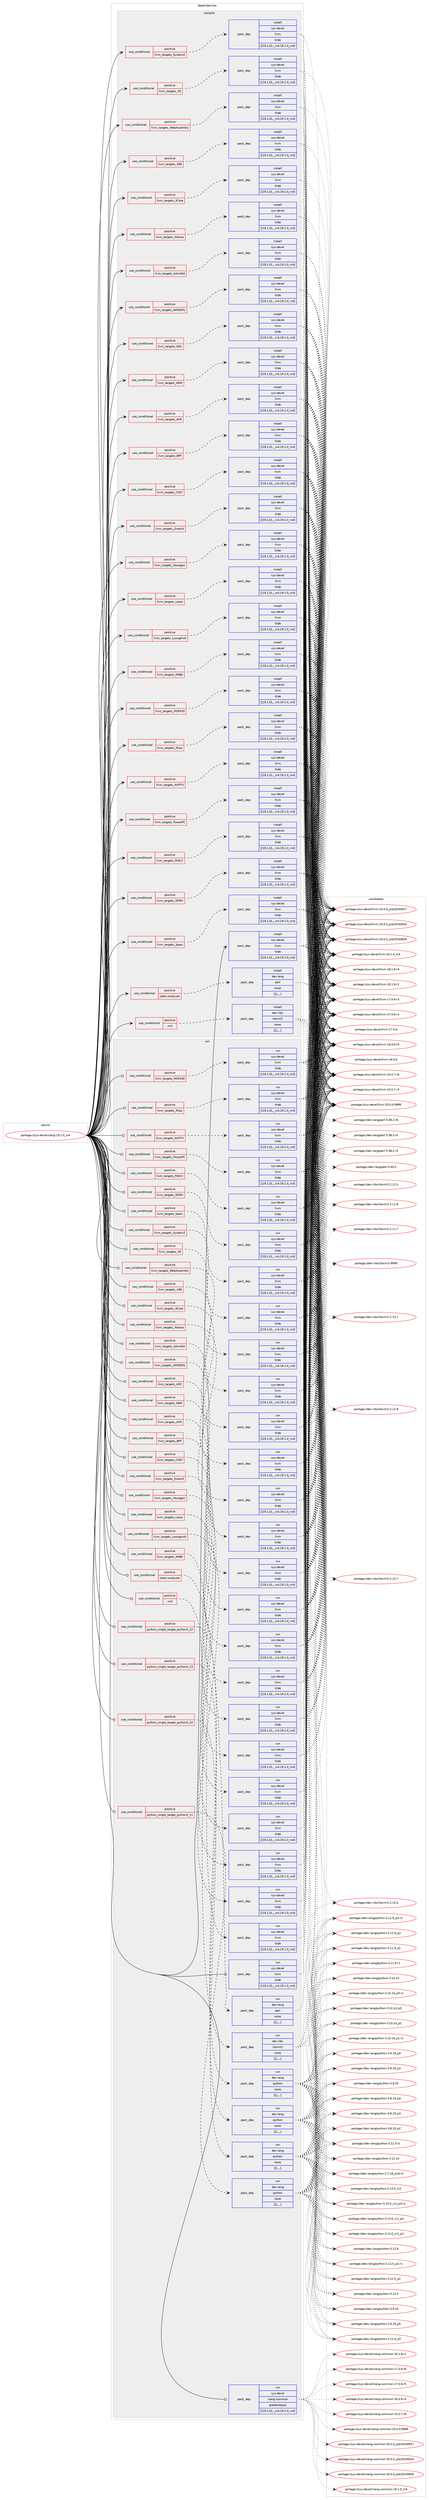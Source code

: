 digraph prolog {

# *************
# Graph options
# *************

newrank=true;
concentrate=true;
compound=true;
graph [rankdir=LR,fontname=Helvetica,fontsize=10,ranksep=1.5];#, ranksep=2.5, nodesep=0.2];
edge  [arrowhead=vee];
node  [fontname=Helvetica,fontsize=10];

# **********
# The ebuild
# **********

subgraph cluster_leftcol {
color=gray;
label=<<i>ebuild</i>>;
id [label="portage://sys-devel/clang-19.1.0_rc4", color=red, width=4, href="../sys-devel/clang-19.1.0_rc4.svg"];
}

# ****************
# The dependencies
# ****************

subgraph cluster_midcol {
color=gray;
label=<<i>dependencies</i>>;
subgraph cluster_compile {
fillcolor="#eeeeee";
style=filled;
label=<<i>compile</i>>;
subgraph cond119448 {
dependency450199 [label=<<TABLE BORDER="0" CELLBORDER="1" CELLSPACING="0" CELLPADDING="4"><TR><TD ROWSPAN="3" CELLPADDING="10">use_conditional</TD></TR><TR><TD>positive</TD></TR><TR><TD>llvm_targets_AArch64</TD></TR></TABLE>>, shape=none, color=red];
subgraph pack327676 {
dependency450200 [label=<<TABLE BORDER="0" CELLBORDER="1" CELLSPACING="0" CELLPADDING="4" WIDTH="220"><TR><TD ROWSPAN="6" CELLPADDING="30">pack_dep</TD></TR><TR><TD WIDTH="110">install</TD></TR><TR><TD>sys-devel</TD></TR><TR><TD>llvm</TD></TR><TR><TD>tilde</TD></TR><TR><TD>[[19,1,0],,_rc4,19.1.0_rc4]</TD></TR></TABLE>>, shape=none, color=blue];
}
dependency450199:e -> dependency450200:w [weight=20,style="dashed",arrowhead="vee"];
}
id:e -> dependency450199:w [weight=20,style="solid",arrowhead="vee"];
subgraph cond119449 {
dependency450201 [label=<<TABLE BORDER="0" CELLBORDER="1" CELLSPACING="0" CELLPADDING="4"><TR><TD ROWSPAN="3" CELLPADDING="10">use_conditional</TD></TR><TR><TD>positive</TD></TR><TR><TD>llvm_targets_AMDGPU</TD></TR></TABLE>>, shape=none, color=red];
subgraph pack327677 {
dependency450202 [label=<<TABLE BORDER="0" CELLBORDER="1" CELLSPACING="0" CELLPADDING="4" WIDTH="220"><TR><TD ROWSPAN="6" CELLPADDING="30">pack_dep</TD></TR><TR><TD WIDTH="110">install</TD></TR><TR><TD>sys-devel</TD></TR><TR><TD>llvm</TD></TR><TR><TD>tilde</TD></TR><TR><TD>[[19,1,0],,_rc4,19.1.0_rc4]</TD></TR></TABLE>>, shape=none, color=blue];
}
dependency450201:e -> dependency450202:w [weight=20,style="dashed",arrowhead="vee"];
}
id:e -> dependency450201:w [weight=20,style="solid",arrowhead="vee"];
subgraph cond119450 {
dependency450203 [label=<<TABLE BORDER="0" CELLBORDER="1" CELLSPACING="0" CELLPADDING="4"><TR><TD ROWSPAN="3" CELLPADDING="10">use_conditional</TD></TR><TR><TD>positive</TD></TR><TR><TD>llvm_targets_ARC</TD></TR></TABLE>>, shape=none, color=red];
subgraph pack327678 {
dependency450204 [label=<<TABLE BORDER="0" CELLBORDER="1" CELLSPACING="0" CELLPADDING="4" WIDTH="220"><TR><TD ROWSPAN="6" CELLPADDING="30">pack_dep</TD></TR><TR><TD WIDTH="110">install</TD></TR><TR><TD>sys-devel</TD></TR><TR><TD>llvm</TD></TR><TR><TD>tilde</TD></TR><TR><TD>[[19,1,0],,_rc4,19.1.0_rc4]</TD></TR></TABLE>>, shape=none, color=blue];
}
dependency450203:e -> dependency450204:w [weight=20,style="dashed",arrowhead="vee"];
}
id:e -> dependency450203:w [weight=20,style="solid",arrowhead="vee"];
subgraph cond119451 {
dependency450205 [label=<<TABLE BORDER="0" CELLBORDER="1" CELLSPACING="0" CELLPADDING="4"><TR><TD ROWSPAN="3" CELLPADDING="10">use_conditional</TD></TR><TR><TD>positive</TD></TR><TR><TD>llvm_targets_ARM</TD></TR></TABLE>>, shape=none, color=red];
subgraph pack327679 {
dependency450206 [label=<<TABLE BORDER="0" CELLBORDER="1" CELLSPACING="0" CELLPADDING="4" WIDTH="220"><TR><TD ROWSPAN="6" CELLPADDING="30">pack_dep</TD></TR><TR><TD WIDTH="110">install</TD></TR><TR><TD>sys-devel</TD></TR><TR><TD>llvm</TD></TR><TR><TD>tilde</TD></TR><TR><TD>[[19,1,0],,_rc4,19.1.0_rc4]</TD></TR></TABLE>>, shape=none, color=blue];
}
dependency450205:e -> dependency450206:w [weight=20,style="dashed",arrowhead="vee"];
}
id:e -> dependency450205:w [weight=20,style="solid",arrowhead="vee"];
subgraph cond119452 {
dependency450207 [label=<<TABLE BORDER="0" CELLBORDER="1" CELLSPACING="0" CELLPADDING="4"><TR><TD ROWSPAN="3" CELLPADDING="10">use_conditional</TD></TR><TR><TD>positive</TD></TR><TR><TD>llvm_targets_AVR</TD></TR></TABLE>>, shape=none, color=red];
subgraph pack327680 {
dependency450208 [label=<<TABLE BORDER="0" CELLBORDER="1" CELLSPACING="0" CELLPADDING="4" WIDTH="220"><TR><TD ROWSPAN="6" CELLPADDING="30">pack_dep</TD></TR><TR><TD WIDTH="110">install</TD></TR><TR><TD>sys-devel</TD></TR><TR><TD>llvm</TD></TR><TR><TD>tilde</TD></TR><TR><TD>[[19,1,0],,_rc4,19.1.0_rc4]</TD></TR></TABLE>>, shape=none, color=blue];
}
dependency450207:e -> dependency450208:w [weight=20,style="dashed",arrowhead="vee"];
}
id:e -> dependency450207:w [weight=20,style="solid",arrowhead="vee"];
subgraph cond119453 {
dependency450209 [label=<<TABLE BORDER="0" CELLBORDER="1" CELLSPACING="0" CELLPADDING="4"><TR><TD ROWSPAN="3" CELLPADDING="10">use_conditional</TD></TR><TR><TD>positive</TD></TR><TR><TD>llvm_targets_BPF</TD></TR></TABLE>>, shape=none, color=red];
subgraph pack327681 {
dependency450210 [label=<<TABLE BORDER="0" CELLBORDER="1" CELLSPACING="0" CELLPADDING="4" WIDTH="220"><TR><TD ROWSPAN="6" CELLPADDING="30">pack_dep</TD></TR><TR><TD WIDTH="110">install</TD></TR><TR><TD>sys-devel</TD></TR><TR><TD>llvm</TD></TR><TR><TD>tilde</TD></TR><TR><TD>[[19,1,0],,_rc4,19.1.0_rc4]</TD></TR></TABLE>>, shape=none, color=blue];
}
dependency450209:e -> dependency450210:w [weight=20,style="dashed",arrowhead="vee"];
}
id:e -> dependency450209:w [weight=20,style="solid",arrowhead="vee"];
subgraph cond119454 {
dependency450211 [label=<<TABLE BORDER="0" CELLBORDER="1" CELLSPACING="0" CELLPADDING="4"><TR><TD ROWSPAN="3" CELLPADDING="10">use_conditional</TD></TR><TR><TD>positive</TD></TR><TR><TD>llvm_targets_CSKY</TD></TR></TABLE>>, shape=none, color=red];
subgraph pack327682 {
dependency450212 [label=<<TABLE BORDER="0" CELLBORDER="1" CELLSPACING="0" CELLPADDING="4" WIDTH="220"><TR><TD ROWSPAN="6" CELLPADDING="30">pack_dep</TD></TR><TR><TD WIDTH="110">install</TD></TR><TR><TD>sys-devel</TD></TR><TR><TD>llvm</TD></TR><TR><TD>tilde</TD></TR><TR><TD>[[19,1,0],,_rc4,19.1.0_rc4]</TD></TR></TABLE>>, shape=none, color=blue];
}
dependency450211:e -> dependency450212:w [weight=20,style="dashed",arrowhead="vee"];
}
id:e -> dependency450211:w [weight=20,style="solid",arrowhead="vee"];
subgraph cond119455 {
dependency450213 [label=<<TABLE BORDER="0" CELLBORDER="1" CELLSPACING="0" CELLPADDING="4"><TR><TD ROWSPAN="3" CELLPADDING="10">use_conditional</TD></TR><TR><TD>positive</TD></TR><TR><TD>llvm_targets_DirectX</TD></TR></TABLE>>, shape=none, color=red];
subgraph pack327683 {
dependency450214 [label=<<TABLE BORDER="0" CELLBORDER="1" CELLSPACING="0" CELLPADDING="4" WIDTH="220"><TR><TD ROWSPAN="6" CELLPADDING="30">pack_dep</TD></TR><TR><TD WIDTH="110">install</TD></TR><TR><TD>sys-devel</TD></TR><TR><TD>llvm</TD></TR><TR><TD>tilde</TD></TR><TR><TD>[[19,1,0],,_rc4,19.1.0_rc4]</TD></TR></TABLE>>, shape=none, color=blue];
}
dependency450213:e -> dependency450214:w [weight=20,style="dashed",arrowhead="vee"];
}
id:e -> dependency450213:w [weight=20,style="solid",arrowhead="vee"];
subgraph cond119456 {
dependency450215 [label=<<TABLE BORDER="0" CELLBORDER="1" CELLSPACING="0" CELLPADDING="4"><TR><TD ROWSPAN="3" CELLPADDING="10">use_conditional</TD></TR><TR><TD>positive</TD></TR><TR><TD>llvm_targets_Hexagon</TD></TR></TABLE>>, shape=none, color=red];
subgraph pack327684 {
dependency450216 [label=<<TABLE BORDER="0" CELLBORDER="1" CELLSPACING="0" CELLPADDING="4" WIDTH="220"><TR><TD ROWSPAN="6" CELLPADDING="30">pack_dep</TD></TR><TR><TD WIDTH="110">install</TD></TR><TR><TD>sys-devel</TD></TR><TR><TD>llvm</TD></TR><TR><TD>tilde</TD></TR><TR><TD>[[19,1,0],,_rc4,19.1.0_rc4]</TD></TR></TABLE>>, shape=none, color=blue];
}
dependency450215:e -> dependency450216:w [weight=20,style="dashed",arrowhead="vee"];
}
id:e -> dependency450215:w [weight=20,style="solid",arrowhead="vee"];
subgraph cond119457 {
dependency450217 [label=<<TABLE BORDER="0" CELLBORDER="1" CELLSPACING="0" CELLPADDING="4"><TR><TD ROWSPAN="3" CELLPADDING="10">use_conditional</TD></TR><TR><TD>positive</TD></TR><TR><TD>llvm_targets_Lanai</TD></TR></TABLE>>, shape=none, color=red];
subgraph pack327685 {
dependency450218 [label=<<TABLE BORDER="0" CELLBORDER="1" CELLSPACING="0" CELLPADDING="4" WIDTH="220"><TR><TD ROWSPAN="6" CELLPADDING="30">pack_dep</TD></TR><TR><TD WIDTH="110">install</TD></TR><TR><TD>sys-devel</TD></TR><TR><TD>llvm</TD></TR><TR><TD>tilde</TD></TR><TR><TD>[[19,1,0],,_rc4,19.1.0_rc4]</TD></TR></TABLE>>, shape=none, color=blue];
}
dependency450217:e -> dependency450218:w [weight=20,style="dashed",arrowhead="vee"];
}
id:e -> dependency450217:w [weight=20,style="solid",arrowhead="vee"];
subgraph cond119458 {
dependency450219 [label=<<TABLE BORDER="0" CELLBORDER="1" CELLSPACING="0" CELLPADDING="4"><TR><TD ROWSPAN="3" CELLPADDING="10">use_conditional</TD></TR><TR><TD>positive</TD></TR><TR><TD>llvm_targets_LoongArch</TD></TR></TABLE>>, shape=none, color=red];
subgraph pack327686 {
dependency450220 [label=<<TABLE BORDER="0" CELLBORDER="1" CELLSPACING="0" CELLPADDING="4" WIDTH="220"><TR><TD ROWSPAN="6" CELLPADDING="30">pack_dep</TD></TR><TR><TD WIDTH="110">install</TD></TR><TR><TD>sys-devel</TD></TR><TR><TD>llvm</TD></TR><TR><TD>tilde</TD></TR><TR><TD>[[19,1,0],,_rc4,19.1.0_rc4]</TD></TR></TABLE>>, shape=none, color=blue];
}
dependency450219:e -> dependency450220:w [weight=20,style="dashed",arrowhead="vee"];
}
id:e -> dependency450219:w [weight=20,style="solid",arrowhead="vee"];
subgraph cond119459 {
dependency450221 [label=<<TABLE BORDER="0" CELLBORDER="1" CELLSPACING="0" CELLPADDING="4"><TR><TD ROWSPAN="3" CELLPADDING="10">use_conditional</TD></TR><TR><TD>positive</TD></TR><TR><TD>llvm_targets_M68k</TD></TR></TABLE>>, shape=none, color=red];
subgraph pack327687 {
dependency450222 [label=<<TABLE BORDER="0" CELLBORDER="1" CELLSPACING="0" CELLPADDING="4" WIDTH="220"><TR><TD ROWSPAN="6" CELLPADDING="30">pack_dep</TD></TR><TR><TD WIDTH="110">install</TD></TR><TR><TD>sys-devel</TD></TR><TR><TD>llvm</TD></TR><TR><TD>tilde</TD></TR><TR><TD>[[19,1,0],,_rc4,19.1.0_rc4]</TD></TR></TABLE>>, shape=none, color=blue];
}
dependency450221:e -> dependency450222:w [weight=20,style="dashed",arrowhead="vee"];
}
id:e -> dependency450221:w [weight=20,style="solid",arrowhead="vee"];
subgraph cond119460 {
dependency450223 [label=<<TABLE BORDER="0" CELLBORDER="1" CELLSPACING="0" CELLPADDING="4"><TR><TD ROWSPAN="3" CELLPADDING="10">use_conditional</TD></TR><TR><TD>positive</TD></TR><TR><TD>llvm_targets_MSP430</TD></TR></TABLE>>, shape=none, color=red];
subgraph pack327688 {
dependency450224 [label=<<TABLE BORDER="0" CELLBORDER="1" CELLSPACING="0" CELLPADDING="4" WIDTH="220"><TR><TD ROWSPAN="6" CELLPADDING="30">pack_dep</TD></TR><TR><TD WIDTH="110">install</TD></TR><TR><TD>sys-devel</TD></TR><TR><TD>llvm</TD></TR><TR><TD>tilde</TD></TR><TR><TD>[[19,1,0],,_rc4,19.1.0_rc4]</TD></TR></TABLE>>, shape=none, color=blue];
}
dependency450223:e -> dependency450224:w [weight=20,style="dashed",arrowhead="vee"];
}
id:e -> dependency450223:w [weight=20,style="solid",arrowhead="vee"];
subgraph cond119461 {
dependency450225 [label=<<TABLE BORDER="0" CELLBORDER="1" CELLSPACING="0" CELLPADDING="4"><TR><TD ROWSPAN="3" CELLPADDING="10">use_conditional</TD></TR><TR><TD>positive</TD></TR><TR><TD>llvm_targets_Mips</TD></TR></TABLE>>, shape=none, color=red];
subgraph pack327689 {
dependency450226 [label=<<TABLE BORDER="0" CELLBORDER="1" CELLSPACING="0" CELLPADDING="4" WIDTH="220"><TR><TD ROWSPAN="6" CELLPADDING="30">pack_dep</TD></TR><TR><TD WIDTH="110">install</TD></TR><TR><TD>sys-devel</TD></TR><TR><TD>llvm</TD></TR><TR><TD>tilde</TD></TR><TR><TD>[[19,1,0],,_rc4,19.1.0_rc4]</TD></TR></TABLE>>, shape=none, color=blue];
}
dependency450225:e -> dependency450226:w [weight=20,style="dashed",arrowhead="vee"];
}
id:e -> dependency450225:w [weight=20,style="solid",arrowhead="vee"];
subgraph cond119462 {
dependency450227 [label=<<TABLE BORDER="0" CELLBORDER="1" CELLSPACING="0" CELLPADDING="4"><TR><TD ROWSPAN="3" CELLPADDING="10">use_conditional</TD></TR><TR><TD>positive</TD></TR><TR><TD>llvm_targets_NVPTX</TD></TR></TABLE>>, shape=none, color=red];
subgraph pack327690 {
dependency450228 [label=<<TABLE BORDER="0" CELLBORDER="1" CELLSPACING="0" CELLPADDING="4" WIDTH="220"><TR><TD ROWSPAN="6" CELLPADDING="30">pack_dep</TD></TR><TR><TD WIDTH="110">install</TD></TR><TR><TD>sys-devel</TD></TR><TR><TD>llvm</TD></TR><TR><TD>tilde</TD></TR><TR><TD>[[19,1,0],,_rc4,19.1.0_rc4]</TD></TR></TABLE>>, shape=none, color=blue];
}
dependency450227:e -> dependency450228:w [weight=20,style="dashed",arrowhead="vee"];
}
id:e -> dependency450227:w [weight=20,style="solid",arrowhead="vee"];
subgraph cond119463 {
dependency450229 [label=<<TABLE BORDER="0" CELLBORDER="1" CELLSPACING="0" CELLPADDING="4"><TR><TD ROWSPAN="3" CELLPADDING="10">use_conditional</TD></TR><TR><TD>positive</TD></TR><TR><TD>llvm_targets_PowerPC</TD></TR></TABLE>>, shape=none, color=red];
subgraph pack327691 {
dependency450230 [label=<<TABLE BORDER="0" CELLBORDER="1" CELLSPACING="0" CELLPADDING="4" WIDTH="220"><TR><TD ROWSPAN="6" CELLPADDING="30">pack_dep</TD></TR><TR><TD WIDTH="110">install</TD></TR><TR><TD>sys-devel</TD></TR><TR><TD>llvm</TD></TR><TR><TD>tilde</TD></TR><TR><TD>[[19,1,0],,_rc4,19.1.0_rc4]</TD></TR></TABLE>>, shape=none, color=blue];
}
dependency450229:e -> dependency450230:w [weight=20,style="dashed",arrowhead="vee"];
}
id:e -> dependency450229:w [weight=20,style="solid",arrowhead="vee"];
subgraph cond119464 {
dependency450231 [label=<<TABLE BORDER="0" CELLBORDER="1" CELLSPACING="0" CELLPADDING="4"><TR><TD ROWSPAN="3" CELLPADDING="10">use_conditional</TD></TR><TR><TD>positive</TD></TR><TR><TD>llvm_targets_RISCV</TD></TR></TABLE>>, shape=none, color=red];
subgraph pack327692 {
dependency450232 [label=<<TABLE BORDER="0" CELLBORDER="1" CELLSPACING="0" CELLPADDING="4" WIDTH="220"><TR><TD ROWSPAN="6" CELLPADDING="30">pack_dep</TD></TR><TR><TD WIDTH="110">install</TD></TR><TR><TD>sys-devel</TD></TR><TR><TD>llvm</TD></TR><TR><TD>tilde</TD></TR><TR><TD>[[19,1,0],,_rc4,19.1.0_rc4]</TD></TR></TABLE>>, shape=none, color=blue];
}
dependency450231:e -> dependency450232:w [weight=20,style="dashed",arrowhead="vee"];
}
id:e -> dependency450231:w [weight=20,style="solid",arrowhead="vee"];
subgraph cond119465 {
dependency450233 [label=<<TABLE BORDER="0" CELLBORDER="1" CELLSPACING="0" CELLPADDING="4"><TR><TD ROWSPAN="3" CELLPADDING="10">use_conditional</TD></TR><TR><TD>positive</TD></TR><TR><TD>llvm_targets_SPIRV</TD></TR></TABLE>>, shape=none, color=red];
subgraph pack327693 {
dependency450234 [label=<<TABLE BORDER="0" CELLBORDER="1" CELLSPACING="0" CELLPADDING="4" WIDTH="220"><TR><TD ROWSPAN="6" CELLPADDING="30">pack_dep</TD></TR><TR><TD WIDTH="110">install</TD></TR><TR><TD>sys-devel</TD></TR><TR><TD>llvm</TD></TR><TR><TD>tilde</TD></TR><TR><TD>[[19,1,0],,_rc4,19.1.0_rc4]</TD></TR></TABLE>>, shape=none, color=blue];
}
dependency450233:e -> dependency450234:w [weight=20,style="dashed",arrowhead="vee"];
}
id:e -> dependency450233:w [weight=20,style="solid",arrowhead="vee"];
subgraph cond119466 {
dependency450235 [label=<<TABLE BORDER="0" CELLBORDER="1" CELLSPACING="0" CELLPADDING="4"><TR><TD ROWSPAN="3" CELLPADDING="10">use_conditional</TD></TR><TR><TD>positive</TD></TR><TR><TD>llvm_targets_Sparc</TD></TR></TABLE>>, shape=none, color=red];
subgraph pack327694 {
dependency450236 [label=<<TABLE BORDER="0" CELLBORDER="1" CELLSPACING="0" CELLPADDING="4" WIDTH="220"><TR><TD ROWSPAN="6" CELLPADDING="30">pack_dep</TD></TR><TR><TD WIDTH="110">install</TD></TR><TR><TD>sys-devel</TD></TR><TR><TD>llvm</TD></TR><TR><TD>tilde</TD></TR><TR><TD>[[19,1,0],,_rc4,19.1.0_rc4]</TD></TR></TABLE>>, shape=none, color=blue];
}
dependency450235:e -> dependency450236:w [weight=20,style="dashed",arrowhead="vee"];
}
id:e -> dependency450235:w [weight=20,style="solid",arrowhead="vee"];
subgraph cond119467 {
dependency450237 [label=<<TABLE BORDER="0" CELLBORDER="1" CELLSPACING="0" CELLPADDING="4"><TR><TD ROWSPAN="3" CELLPADDING="10">use_conditional</TD></TR><TR><TD>positive</TD></TR><TR><TD>llvm_targets_SystemZ</TD></TR></TABLE>>, shape=none, color=red];
subgraph pack327695 {
dependency450238 [label=<<TABLE BORDER="0" CELLBORDER="1" CELLSPACING="0" CELLPADDING="4" WIDTH="220"><TR><TD ROWSPAN="6" CELLPADDING="30">pack_dep</TD></TR><TR><TD WIDTH="110">install</TD></TR><TR><TD>sys-devel</TD></TR><TR><TD>llvm</TD></TR><TR><TD>tilde</TD></TR><TR><TD>[[19,1,0],,_rc4,19.1.0_rc4]</TD></TR></TABLE>>, shape=none, color=blue];
}
dependency450237:e -> dependency450238:w [weight=20,style="dashed",arrowhead="vee"];
}
id:e -> dependency450237:w [weight=20,style="solid",arrowhead="vee"];
subgraph cond119468 {
dependency450239 [label=<<TABLE BORDER="0" CELLBORDER="1" CELLSPACING="0" CELLPADDING="4"><TR><TD ROWSPAN="3" CELLPADDING="10">use_conditional</TD></TR><TR><TD>positive</TD></TR><TR><TD>llvm_targets_VE</TD></TR></TABLE>>, shape=none, color=red];
subgraph pack327696 {
dependency450240 [label=<<TABLE BORDER="0" CELLBORDER="1" CELLSPACING="0" CELLPADDING="4" WIDTH="220"><TR><TD ROWSPAN="6" CELLPADDING="30">pack_dep</TD></TR><TR><TD WIDTH="110">install</TD></TR><TR><TD>sys-devel</TD></TR><TR><TD>llvm</TD></TR><TR><TD>tilde</TD></TR><TR><TD>[[19,1,0],,_rc4,19.1.0_rc4]</TD></TR></TABLE>>, shape=none, color=blue];
}
dependency450239:e -> dependency450240:w [weight=20,style="dashed",arrowhead="vee"];
}
id:e -> dependency450239:w [weight=20,style="solid",arrowhead="vee"];
subgraph cond119469 {
dependency450241 [label=<<TABLE BORDER="0" CELLBORDER="1" CELLSPACING="0" CELLPADDING="4"><TR><TD ROWSPAN="3" CELLPADDING="10">use_conditional</TD></TR><TR><TD>positive</TD></TR><TR><TD>llvm_targets_WebAssembly</TD></TR></TABLE>>, shape=none, color=red];
subgraph pack327697 {
dependency450242 [label=<<TABLE BORDER="0" CELLBORDER="1" CELLSPACING="0" CELLPADDING="4" WIDTH="220"><TR><TD ROWSPAN="6" CELLPADDING="30">pack_dep</TD></TR><TR><TD WIDTH="110">install</TD></TR><TR><TD>sys-devel</TD></TR><TR><TD>llvm</TD></TR><TR><TD>tilde</TD></TR><TR><TD>[[19,1,0],,_rc4,19.1.0_rc4]</TD></TR></TABLE>>, shape=none, color=blue];
}
dependency450241:e -> dependency450242:w [weight=20,style="dashed",arrowhead="vee"];
}
id:e -> dependency450241:w [weight=20,style="solid",arrowhead="vee"];
subgraph cond119470 {
dependency450243 [label=<<TABLE BORDER="0" CELLBORDER="1" CELLSPACING="0" CELLPADDING="4"><TR><TD ROWSPAN="3" CELLPADDING="10">use_conditional</TD></TR><TR><TD>positive</TD></TR><TR><TD>llvm_targets_X86</TD></TR></TABLE>>, shape=none, color=red];
subgraph pack327698 {
dependency450244 [label=<<TABLE BORDER="0" CELLBORDER="1" CELLSPACING="0" CELLPADDING="4" WIDTH="220"><TR><TD ROWSPAN="6" CELLPADDING="30">pack_dep</TD></TR><TR><TD WIDTH="110">install</TD></TR><TR><TD>sys-devel</TD></TR><TR><TD>llvm</TD></TR><TR><TD>tilde</TD></TR><TR><TD>[[19,1,0],,_rc4,19.1.0_rc4]</TD></TR></TABLE>>, shape=none, color=blue];
}
dependency450243:e -> dependency450244:w [weight=20,style="dashed",arrowhead="vee"];
}
id:e -> dependency450243:w [weight=20,style="solid",arrowhead="vee"];
subgraph cond119471 {
dependency450245 [label=<<TABLE BORDER="0" CELLBORDER="1" CELLSPACING="0" CELLPADDING="4"><TR><TD ROWSPAN="3" CELLPADDING="10">use_conditional</TD></TR><TR><TD>positive</TD></TR><TR><TD>llvm_targets_XCore</TD></TR></TABLE>>, shape=none, color=red];
subgraph pack327699 {
dependency450246 [label=<<TABLE BORDER="0" CELLBORDER="1" CELLSPACING="0" CELLPADDING="4" WIDTH="220"><TR><TD ROWSPAN="6" CELLPADDING="30">pack_dep</TD></TR><TR><TD WIDTH="110">install</TD></TR><TR><TD>sys-devel</TD></TR><TR><TD>llvm</TD></TR><TR><TD>tilde</TD></TR><TR><TD>[[19,1,0],,_rc4,19.1.0_rc4]</TD></TR></TABLE>>, shape=none, color=blue];
}
dependency450245:e -> dependency450246:w [weight=20,style="dashed",arrowhead="vee"];
}
id:e -> dependency450245:w [weight=20,style="solid",arrowhead="vee"];
subgraph cond119472 {
dependency450247 [label=<<TABLE BORDER="0" CELLBORDER="1" CELLSPACING="0" CELLPADDING="4"><TR><TD ROWSPAN="3" CELLPADDING="10">use_conditional</TD></TR><TR><TD>positive</TD></TR><TR><TD>llvm_targets_Xtensa</TD></TR></TABLE>>, shape=none, color=red];
subgraph pack327700 {
dependency450248 [label=<<TABLE BORDER="0" CELLBORDER="1" CELLSPACING="0" CELLPADDING="4" WIDTH="220"><TR><TD ROWSPAN="6" CELLPADDING="30">pack_dep</TD></TR><TR><TD WIDTH="110">install</TD></TR><TR><TD>sys-devel</TD></TR><TR><TD>llvm</TD></TR><TR><TD>tilde</TD></TR><TR><TD>[[19,1,0],,_rc4,19.1.0_rc4]</TD></TR></TABLE>>, shape=none, color=blue];
}
dependency450247:e -> dependency450248:w [weight=20,style="dashed",arrowhead="vee"];
}
id:e -> dependency450247:w [weight=20,style="solid",arrowhead="vee"];
subgraph cond119473 {
dependency450249 [label=<<TABLE BORDER="0" CELLBORDER="1" CELLSPACING="0" CELLPADDING="4"><TR><TD ROWSPAN="3" CELLPADDING="10">use_conditional</TD></TR><TR><TD>positive</TD></TR><TR><TD>static-analyzer</TD></TR></TABLE>>, shape=none, color=red];
subgraph pack327701 {
dependency450250 [label=<<TABLE BORDER="0" CELLBORDER="1" CELLSPACING="0" CELLPADDING="4" WIDTH="220"><TR><TD ROWSPAN="6" CELLPADDING="30">pack_dep</TD></TR><TR><TD WIDTH="110">install</TD></TR><TR><TD>dev-lang</TD></TR><TR><TD>perl</TD></TR><TR><TD>none</TD></TR><TR><TD>[[],,,,]</TD></TR></TABLE>>, shape=none, color=blue];
}
dependency450249:e -> dependency450250:w [weight=20,style="dashed",arrowhead="vee"];
}
id:e -> dependency450249:w [weight=20,style="solid",arrowhead="vee"];
subgraph cond119474 {
dependency450251 [label=<<TABLE BORDER="0" CELLBORDER="1" CELLSPACING="0" CELLPADDING="4"><TR><TD ROWSPAN="3" CELLPADDING="10">use_conditional</TD></TR><TR><TD>positive</TD></TR><TR><TD>xml</TD></TR></TABLE>>, shape=none, color=red];
subgraph pack327702 {
dependency450252 [label=<<TABLE BORDER="0" CELLBORDER="1" CELLSPACING="0" CELLPADDING="4" WIDTH="220"><TR><TD ROWSPAN="6" CELLPADDING="30">pack_dep</TD></TR><TR><TD WIDTH="110">install</TD></TR><TR><TD>dev-libs</TD></TR><TR><TD>libxml2</TD></TR><TR><TD>none</TD></TR><TR><TD>[[],,,,]</TD></TR></TABLE>>, shape=none, color=blue];
}
dependency450251:e -> dependency450252:w [weight=20,style="dashed",arrowhead="vee"];
}
id:e -> dependency450251:w [weight=20,style="solid",arrowhead="vee"];
subgraph pack327703 {
dependency450253 [label=<<TABLE BORDER="0" CELLBORDER="1" CELLSPACING="0" CELLPADDING="4" WIDTH="220"><TR><TD ROWSPAN="6" CELLPADDING="30">pack_dep</TD></TR><TR><TD WIDTH="110">install</TD></TR><TR><TD>sys-devel</TD></TR><TR><TD>llvm</TD></TR><TR><TD>tilde</TD></TR><TR><TD>[[19,1,0],,_rc4,19.1.0_rc4]</TD></TR></TABLE>>, shape=none, color=blue];
}
id:e -> dependency450253:w [weight=20,style="solid",arrowhead="vee"];
}
subgraph cluster_compileandrun {
fillcolor="#eeeeee";
style=filled;
label=<<i>compile and run</i>>;
}
subgraph cluster_run {
fillcolor="#eeeeee";
style=filled;
label=<<i>run</i>>;
subgraph cond119475 {
dependency450254 [label=<<TABLE BORDER="0" CELLBORDER="1" CELLSPACING="0" CELLPADDING="4"><TR><TD ROWSPAN="3" CELLPADDING="10">use_conditional</TD></TR><TR><TD>positive</TD></TR><TR><TD>llvm_targets_AArch64</TD></TR></TABLE>>, shape=none, color=red];
subgraph pack327704 {
dependency450255 [label=<<TABLE BORDER="0" CELLBORDER="1" CELLSPACING="0" CELLPADDING="4" WIDTH="220"><TR><TD ROWSPAN="6" CELLPADDING="30">pack_dep</TD></TR><TR><TD WIDTH="110">run</TD></TR><TR><TD>sys-devel</TD></TR><TR><TD>llvm</TD></TR><TR><TD>tilde</TD></TR><TR><TD>[[19,1,0],,_rc4,19.1.0_rc4]</TD></TR></TABLE>>, shape=none, color=blue];
}
dependency450254:e -> dependency450255:w [weight=20,style="dashed",arrowhead="vee"];
}
id:e -> dependency450254:w [weight=20,style="solid",arrowhead="odot"];
subgraph cond119476 {
dependency450256 [label=<<TABLE BORDER="0" CELLBORDER="1" CELLSPACING="0" CELLPADDING="4"><TR><TD ROWSPAN="3" CELLPADDING="10">use_conditional</TD></TR><TR><TD>positive</TD></TR><TR><TD>llvm_targets_AMDGPU</TD></TR></TABLE>>, shape=none, color=red];
subgraph pack327705 {
dependency450257 [label=<<TABLE BORDER="0" CELLBORDER="1" CELLSPACING="0" CELLPADDING="4" WIDTH="220"><TR><TD ROWSPAN="6" CELLPADDING="30">pack_dep</TD></TR><TR><TD WIDTH="110">run</TD></TR><TR><TD>sys-devel</TD></TR><TR><TD>llvm</TD></TR><TR><TD>tilde</TD></TR><TR><TD>[[19,1,0],,_rc4,19.1.0_rc4]</TD></TR></TABLE>>, shape=none, color=blue];
}
dependency450256:e -> dependency450257:w [weight=20,style="dashed",arrowhead="vee"];
}
id:e -> dependency450256:w [weight=20,style="solid",arrowhead="odot"];
subgraph cond119477 {
dependency450258 [label=<<TABLE BORDER="0" CELLBORDER="1" CELLSPACING="0" CELLPADDING="4"><TR><TD ROWSPAN="3" CELLPADDING="10">use_conditional</TD></TR><TR><TD>positive</TD></TR><TR><TD>llvm_targets_ARC</TD></TR></TABLE>>, shape=none, color=red];
subgraph pack327706 {
dependency450259 [label=<<TABLE BORDER="0" CELLBORDER="1" CELLSPACING="0" CELLPADDING="4" WIDTH="220"><TR><TD ROWSPAN="6" CELLPADDING="30">pack_dep</TD></TR><TR><TD WIDTH="110">run</TD></TR><TR><TD>sys-devel</TD></TR><TR><TD>llvm</TD></TR><TR><TD>tilde</TD></TR><TR><TD>[[19,1,0],,_rc4,19.1.0_rc4]</TD></TR></TABLE>>, shape=none, color=blue];
}
dependency450258:e -> dependency450259:w [weight=20,style="dashed",arrowhead="vee"];
}
id:e -> dependency450258:w [weight=20,style="solid",arrowhead="odot"];
subgraph cond119478 {
dependency450260 [label=<<TABLE BORDER="0" CELLBORDER="1" CELLSPACING="0" CELLPADDING="4"><TR><TD ROWSPAN="3" CELLPADDING="10">use_conditional</TD></TR><TR><TD>positive</TD></TR><TR><TD>llvm_targets_ARM</TD></TR></TABLE>>, shape=none, color=red];
subgraph pack327707 {
dependency450261 [label=<<TABLE BORDER="0" CELLBORDER="1" CELLSPACING="0" CELLPADDING="4" WIDTH="220"><TR><TD ROWSPAN="6" CELLPADDING="30">pack_dep</TD></TR><TR><TD WIDTH="110">run</TD></TR><TR><TD>sys-devel</TD></TR><TR><TD>llvm</TD></TR><TR><TD>tilde</TD></TR><TR><TD>[[19,1,0],,_rc4,19.1.0_rc4]</TD></TR></TABLE>>, shape=none, color=blue];
}
dependency450260:e -> dependency450261:w [weight=20,style="dashed",arrowhead="vee"];
}
id:e -> dependency450260:w [weight=20,style="solid",arrowhead="odot"];
subgraph cond119479 {
dependency450262 [label=<<TABLE BORDER="0" CELLBORDER="1" CELLSPACING="0" CELLPADDING="4"><TR><TD ROWSPAN="3" CELLPADDING="10">use_conditional</TD></TR><TR><TD>positive</TD></TR><TR><TD>llvm_targets_AVR</TD></TR></TABLE>>, shape=none, color=red];
subgraph pack327708 {
dependency450263 [label=<<TABLE BORDER="0" CELLBORDER="1" CELLSPACING="0" CELLPADDING="4" WIDTH="220"><TR><TD ROWSPAN="6" CELLPADDING="30">pack_dep</TD></TR><TR><TD WIDTH="110">run</TD></TR><TR><TD>sys-devel</TD></TR><TR><TD>llvm</TD></TR><TR><TD>tilde</TD></TR><TR><TD>[[19,1,0],,_rc4,19.1.0_rc4]</TD></TR></TABLE>>, shape=none, color=blue];
}
dependency450262:e -> dependency450263:w [weight=20,style="dashed",arrowhead="vee"];
}
id:e -> dependency450262:w [weight=20,style="solid",arrowhead="odot"];
subgraph cond119480 {
dependency450264 [label=<<TABLE BORDER="0" CELLBORDER="1" CELLSPACING="0" CELLPADDING="4"><TR><TD ROWSPAN="3" CELLPADDING="10">use_conditional</TD></TR><TR><TD>positive</TD></TR><TR><TD>llvm_targets_BPF</TD></TR></TABLE>>, shape=none, color=red];
subgraph pack327709 {
dependency450265 [label=<<TABLE BORDER="0" CELLBORDER="1" CELLSPACING="0" CELLPADDING="4" WIDTH="220"><TR><TD ROWSPAN="6" CELLPADDING="30">pack_dep</TD></TR><TR><TD WIDTH="110">run</TD></TR><TR><TD>sys-devel</TD></TR><TR><TD>llvm</TD></TR><TR><TD>tilde</TD></TR><TR><TD>[[19,1,0],,_rc4,19.1.0_rc4]</TD></TR></TABLE>>, shape=none, color=blue];
}
dependency450264:e -> dependency450265:w [weight=20,style="dashed",arrowhead="vee"];
}
id:e -> dependency450264:w [weight=20,style="solid",arrowhead="odot"];
subgraph cond119481 {
dependency450266 [label=<<TABLE BORDER="0" CELLBORDER="1" CELLSPACING="0" CELLPADDING="4"><TR><TD ROWSPAN="3" CELLPADDING="10">use_conditional</TD></TR><TR><TD>positive</TD></TR><TR><TD>llvm_targets_CSKY</TD></TR></TABLE>>, shape=none, color=red];
subgraph pack327710 {
dependency450267 [label=<<TABLE BORDER="0" CELLBORDER="1" CELLSPACING="0" CELLPADDING="4" WIDTH="220"><TR><TD ROWSPAN="6" CELLPADDING="30">pack_dep</TD></TR><TR><TD WIDTH="110">run</TD></TR><TR><TD>sys-devel</TD></TR><TR><TD>llvm</TD></TR><TR><TD>tilde</TD></TR><TR><TD>[[19,1,0],,_rc4,19.1.0_rc4]</TD></TR></TABLE>>, shape=none, color=blue];
}
dependency450266:e -> dependency450267:w [weight=20,style="dashed",arrowhead="vee"];
}
id:e -> dependency450266:w [weight=20,style="solid",arrowhead="odot"];
subgraph cond119482 {
dependency450268 [label=<<TABLE BORDER="0" CELLBORDER="1" CELLSPACING="0" CELLPADDING="4"><TR><TD ROWSPAN="3" CELLPADDING="10">use_conditional</TD></TR><TR><TD>positive</TD></TR><TR><TD>llvm_targets_DirectX</TD></TR></TABLE>>, shape=none, color=red];
subgraph pack327711 {
dependency450269 [label=<<TABLE BORDER="0" CELLBORDER="1" CELLSPACING="0" CELLPADDING="4" WIDTH="220"><TR><TD ROWSPAN="6" CELLPADDING="30">pack_dep</TD></TR><TR><TD WIDTH="110">run</TD></TR><TR><TD>sys-devel</TD></TR><TR><TD>llvm</TD></TR><TR><TD>tilde</TD></TR><TR><TD>[[19,1,0],,_rc4,19.1.0_rc4]</TD></TR></TABLE>>, shape=none, color=blue];
}
dependency450268:e -> dependency450269:w [weight=20,style="dashed",arrowhead="vee"];
}
id:e -> dependency450268:w [weight=20,style="solid",arrowhead="odot"];
subgraph cond119483 {
dependency450270 [label=<<TABLE BORDER="0" CELLBORDER="1" CELLSPACING="0" CELLPADDING="4"><TR><TD ROWSPAN="3" CELLPADDING="10">use_conditional</TD></TR><TR><TD>positive</TD></TR><TR><TD>llvm_targets_Hexagon</TD></TR></TABLE>>, shape=none, color=red];
subgraph pack327712 {
dependency450271 [label=<<TABLE BORDER="0" CELLBORDER="1" CELLSPACING="0" CELLPADDING="4" WIDTH="220"><TR><TD ROWSPAN="6" CELLPADDING="30">pack_dep</TD></TR><TR><TD WIDTH="110">run</TD></TR><TR><TD>sys-devel</TD></TR><TR><TD>llvm</TD></TR><TR><TD>tilde</TD></TR><TR><TD>[[19,1,0],,_rc4,19.1.0_rc4]</TD></TR></TABLE>>, shape=none, color=blue];
}
dependency450270:e -> dependency450271:w [weight=20,style="dashed",arrowhead="vee"];
}
id:e -> dependency450270:w [weight=20,style="solid",arrowhead="odot"];
subgraph cond119484 {
dependency450272 [label=<<TABLE BORDER="0" CELLBORDER="1" CELLSPACING="0" CELLPADDING="4"><TR><TD ROWSPAN="3" CELLPADDING="10">use_conditional</TD></TR><TR><TD>positive</TD></TR><TR><TD>llvm_targets_Lanai</TD></TR></TABLE>>, shape=none, color=red];
subgraph pack327713 {
dependency450273 [label=<<TABLE BORDER="0" CELLBORDER="1" CELLSPACING="0" CELLPADDING="4" WIDTH="220"><TR><TD ROWSPAN="6" CELLPADDING="30">pack_dep</TD></TR><TR><TD WIDTH="110">run</TD></TR><TR><TD>sys-devel</TD></TR><TR><TD>llvm</TD></TR><TR><TD>tilde</TD></TR><TR><TD>[[19,1,0],,_rc4,19.1.0_rc4]</TD></TR></TABLE>>, shape=none, color=blue];
}
dependency450272:e -> dependency450273:w [weight=20,style="dashed",arrowhead="vee"];
}
id:e -> dependency450272:w [weight=20,style="solid",arrowhead="odot"];
subgraph cond119485 {
dependency450274 [label=<<TABLE BORDER="0" CELLBORDER="1" CELLSPACING="0" CELLPADDING="4"><TR><TD ROWSPAN="3" CELLPADDING="10">use_conditional</TD></TR><TR><TD>positive</TD></TR><TR><TD>llvm_targets_LoongArch</TD></TR></TABLE>>, shape=none, color=red];
subgraph pack327714 {
dependency450275 [label=<<TABLE BORDER="0" CELLBORDER="1" CELLSPACING="0" CELLPADDING="4" WIDTH="220"><TR><TD ROWSPAN="6" CELLPADDING="30">pack_dep</TD></TR><TR><TD WIDTH="110">run</TD></TR><TR><TD>sys-devel</TD></TR><TR><TD>llvm</TD></TR><TR><TD>tilde</TD></TR><TR><TD>[[19,1,0],,_rc4,19.1.0_rc4]</TD></TR></TABLE>>, shape=none, color=blue];
}
dependency450274:e -> dependency450275:w [weight=20,style="dashed",arrowhead="vee"];
}
id:e -> dependency450274:w [weight=20,style="solid",arrowhead="odot"];
subgraph cond119486 {
dependency450276 [label=<<TABLE BORDER="0" CELLBORDER="1" CELLSPACING="0" CELLPADDING="4"><TR><TD ROWSPAN="3" CELLPADDING="10">use_conditional</TD></TR><TR><TD>positive</TD></TR><TR><TD>llvm_targets_M68k</TD></TR></TABLE>>, shape=none, color=red];
subgraph pack327715 {
dependency450277 [label=<<TABLE BORDER="0" CELLBORDER="1" CELLSPACING="0" CELLPADDING="4" WIDTH="220"><TR><TD ROWSPAN="6" CELLPADDING="30">pack_dep</TD></TR><TR><TD WIDTH="110">run</TD></TR><TR><TD>sys-devel</TD></TR><TR><TD>llvm</TD></TR><TR><TD>tilde</TD></TR><TR><TD>[[19,1,0],,_rc4,19.1.0_rc4]</TD></TR></TABLE>>, shape=none, color=blue];
}
dependency450276:e -> dependency450277:w [weight=20,style="dashed",arrowhead="vee"];
}
id:e -> dependency450276:w [weight=20,style="solid",arrowhead="odot"];
subgraph cond119487 {
dependency450278 [label=<<TABLE BORDER="0" CELLBORDER="1" CELLSPACING="0" CELLPADDING="4"><TR><TD ROWSPAN="3" CELLPADDING="10">use_conditional</TD></TR><TR><TD>positive</TD></TR><TR><TD>llvm_targets_MSP430</TD></TR></TABLE>>, shape=none, color=red];
subgraph pack327716 {
dependency450279 [label=<<TABLE BORDER="0" CELLBORDER="1" CELLSPACING="0" CELLPADDING="4" WIDTH="220"><TR><TD ROWSPAN="6" CELLPADDING="30">pack_dep</TD></TR><TR><TD WIDTH="110">run</TD></TR><TR><TD>sys-devel</TD></TR><TR><TD>llvm</TD></TR><TR><TD>tilde</TD></TR><TR><TD>[[19,1,0],,_rc4,19.1.0_rc4]</TD></TR></TABLE>>, shape=none, color=blue];
}
dependency450278:e -> dependency450279:w [weight=20,style="dashed",arrowhead="vee"];
}
id:e -> dependency450278:w [weight=20,style="solid",arrowhead="odot"];
subgraph cond119488 {
dependency450280 [label=<<TABLE BORDER="0" CELLBORDER="1" CELLSPACING="0" CELLPADDING="4"><TR><TD ROWSPAN="3" CELLPADDING="10">use_conditional</TD></TR><TR><TD>positive</TD></TR><TR><TD>llvm_targets_Mips</TD></TR></TABLE>>, shape=none, color=red];
subgraph pack327717 {
dependency450281 [label=<<TABLE BORDER="0" CELLBORDER="1" CELLSPACING="0" CELLPADDING="4" WIDTH="220"><TR><TD ROWSPAN="6" CELLPADDING="30">pack_dep</TD></TR><TR><TD WIDTH="110">run</TD></TR><TR><TD>sys-devel</TD></TR><TR><TD>llvm</TD></TR><TR><TD>tilde</TD></TR><TR><TD>[[19,1,0],,_rc4,19.1.0_rc4]</TD></TR></TABLE>>, shape=none, color=blue];
}
dependency450280:e -> dependency450281:w [weight=20,style="dashed",arrowhead="vee"];
}
id:e -> dependency450280:w [weight=20,style="solid",arrowhead="odot"];
subgraph cond119489 {
dependency450282 [label=<<TABLE BORDER="0" CELLBORDER="1" CELLSPACING="0" CELLPADDING="4"><TR><TD ROWSPAN="3" CELLPADDING="10">use_conditional</TD></TR><TR><TD>positive</TD></TR><TR><TD>llvm_targets_NVPTX</TD></TR></TABLE>>, shape=none, color=red];
subgraph pack327718 {
dependency450283 [label=<<TABLE BORDER="0" CELLBORDER="1" CELLSPACING="0" CELLPADDING="4" WIDTH="220"><TR><TD ROWSPAN="6" CELLPADDING="30">pack_dep</TD></TR><TR><TD WIDTH="110">run</TD></TR><TR><TD>sys-devel</TD></TR><TR><TD>llvm</TD></TR><TR><TD>tilde</TD></TR><TR><TD>[[19,1,0],,_rc4,19.1.0_rc4]</TD></TR></TABLE>>, shape=none, color=blue];
}
dependency450282:e -> dependency450283:w [weight=20,style="dashed",arrowhead="vee"];
}
id:e -> dependency450282:w [weight=20,style="solid",arrowhead="odot"];
subgraph cond119490 {
dependency450284 [label=<<TABLE BORDER="0" CELLBORDER="1" CELLSPACING="0" CELLPADDING="4"><TR><TD ROWSPAN="3" CELLPADDING="10">use_conditional</TD></TR><TR><TD>positive</TD></TR><TR><TD>llvm_targets_PowerPC</TD></TR></TABLE>>, shape=none, color=red];
subgraph pack327719 {
dependency450285 [label=<<TABLE BORDER="0" CELLBORDER="1" CELLSPACING="0" CELLPADDING="4" WIDTH="220"><TR><TD ROWSPAN="6" CELLPADDING="30">pack_dep</TD></TR><TR><TD WIDTH="110">run</TD></TR><TR><TD>sys-devel</TD></TR><TR><TD>llvm</TD></TR><TR><TD>tilde</TD></TR><TR><TD>[[19,1,0],,_rc4,19.1.0_rc4]</TD></TR></TABLE>>, shape=none, color=blue];
}
dependency450284:e -> dependency450285:w [weight=20,style="dashed",arrowhead="vee"];
}
id:e -> dependency450284:w [weight=20,style="solid",arrowhead="odot"];
subgraph cond119491 {
dependency450286 [label=<<TABLE BORDER="0" CELLBORDER="1" CELLSPACING="0" CELLPADDING="4"><TR><TD ROWSPAN="3" CELLPADDING="10">use_conditional</TD></TR><TR><TD>positive</TD></TR><TR><TD>llvm_targets_RISCV</TD></TR></TABLE>>, shape=none, color=red];
subgraph pack327720 {
dependency450287 [label=<<TABLE BORDER="0" CELLBORDER="1" CELLSPACING="0" CELLPADDING="4" WIDTH="220"><TR><TD ROWSPAN="6" CELLPADDING="30">pack_dep</TD></TR><TR><TD WIDTH="110">run</TD></TR><TR><TD>sys-devel</TD></TR><TR><TD>llvm</TD></TR><TR><TD>tilde</TD></TR><TR><TD>[[19,1,0],,_rc4,19.1.0_rc4]</TD></TR></TABLE>>, shape=none, color=blue];
}
dependency450286:e -> dependency450287:w [weight=20,style="dashed",arrowhead="vee"];
}
id:e -> dependency450286:w [weight=20,style="solid",arrowhead="odot"];
subgraph cond119492 {
dependency450288 [label=<<TABLE BORDER="0" CELLBORDER="1" CELLSPACING="0" CELLPADDING="4"><TR><TD ROWSPAN="3" CELLPADDING="10">use_conditional</TD></TR><TR><TD>positive</TD></TR><TR><TD>llvm_targets_SPIRV</TD></TR></TABLE>>, shape=none, color=red];
subgraph pack327721 {
dependency450289 [label=<<TABLE BORDER="0" CELLBORDER="1" CELLSPACING="0" CELLPADDING="4" WIDTH="220"><TR><TD ROWSPAN="6" CELLPADDING="30">pack_dep</TD></TR><TR><TD WIDTH="110">run</TD></TR><TR><TD>sys-devel</TD></TR><TR><TD>llvm</TD></TR><TR><TD>tilde</TD></TR><TR><TD>[[19,1,0],,_rc4,19.1.0_rc4]</TD></TR></TABLE>>, shape=none, color=blue];
}
dependency450288:e -> dependency450289:w [weight=20,style="dashed",arrowhead="vee"];
}
id:e -> dependency450288:w [weight=20,style="solid",arrowhead="odot"];
subgraph cond119493 {
dependency450290 [label=<<TABLE BORDER="0" CELLBORDER="1" CELLSPACING="0" CELLPADDING="4"><TR><TD ROWSPAN="3" CELLPADDING="10">use_conditional</TD></TR><TR><TD>positive</TD></TR><TR><TD>llvm_targets_Sparc</TD></TR></TABLE>>, shape=none, color=red];
subgraph pack327722 {
dependency450291 [label=<<TABLE BORDER="0" CELLBORDER="1" CELLSPACING="0" CELLPADDING="4" WIDTH="220"><TR><TD ROWSPAN="6" CELLPADDING="30">pack_dep</TD></TR><TR><TD WIDTH="110">run</TD></TR><TR><TD>sys-devel</TD></TR><TR><TD>llvm</TD></TR><TR><TD>tilde</TD></TR><TR><TD>[[19,1,0],,_rc4,19.1.0_rc4]</TD></TR></TABLE>>, shape=none, color=blue];
}
dependency450290:e -> dependency450291:w [weight=20,style="dashed",arrowhead="vee"];
}
id:e -> dependency450290:w [weight=20,style="solid",arrowhead="odot"];
subgraph cond119494 {
dependency450292 [label=<<TABLE BORDER="0" CELLBORDER="1" CELLSPACING="0" CELLPADDING="4"><TR><TD ROWSPAN="3" CELLPADDING="10">use_conditional</TD></TR><TR><TD>positive</TD></TR><TR><TD>llvm_targets_SystemZ</TD></TR></TABLE>>, shape=none, color=red];
subgraph pack327723 {
dependency450293 [label=<<TABLE BORDER="0" CELLBORDER="1" CELLSPACING="0" CELLPADDING="4" WIDTH="220"><TR><TD ROWSPAN="6" CELLPADDING="30">pack_dep</TD></TR><TR><TD WIDTH="110">run</TD></TR><TR><TD>sys-devel</TD></TR><TR><TD>llvm</TD></TR><TR><TD>tilde</TD></TR><TR><TD>[[19,1,0],,_rc4,19.1.0_rc4]</TD></TR></TABLE>>, shape=none, color=blue];
}
dependency450292:e -> dependency450293:w [weight=20,style="dashed",arrowhead="vee"];
}
id:e -> dependency450292:w [weight=20,style="solid",arrowhead="odot"];
subgraph cond119495 {
dependency450294 [label=<<TABLE BORDER="0" CELLBORDER="1" CELLSPACING="0" CELLPADDING="4"><TR><TD ROWSPAN="3" CELLPADDING="10">use_conditional</TD></TR><TR><TD>positive</TD></TR><TR><TD>llvm_targets_VE</TD></TR></TABLE>>, shape=none, color=red];
subgraph pack327724 {
dependency450295 [label=<<TABLE BORDER="0" CELLBORDER="1" CELLSPACING="0" CELLPADDING="4" WIDTH="220"><TR><TD ROWSPAN="6" CELLPADDING="30">pack_dep</TD></TR><TR><TD WIDTH="110">run</TD></TR><TR><TD>sys-devel</TD></TR><TR><TD>llvm</TD></TR><TR><TD>tilde</TD></TR><TR><TD>[[19,1,0],,_rc4,19.1.0_rc4]</TD></TR></TABLE>>, shape=none, color=blue];
}
dependency450294:e -> dependency450295:w [weight=20,style="dashed",arrowhead="vee"];
}
id:e -> dependency450294:w [weight=20,style="solid",arrowhead="odot"];
subgraph cond119496 {
dependency450296 [label=<<TABLE BORDER="0" CELLBORDER="1" CELLSPACING="0" CELLPADDING="4"><TR><TD ROWSPAN="3" CELLPADDING="10">use_conditional</TD></TR><TR><TD>positive</TD></TR><TR><TD>llvm_targets_WebAssembly</TD></TR></TABLE>>, shape=none, color=red];
subgraph pack327725 {
dependency450297 [label=<<TABLE BORDER="0" CELLBORDER="1" CELLSPACING="0" CELLPADDING="4" WIDTH="220"><TR><TD ROWSPAN="6" CELLPADDING="30">pack_dep</TD></TR><TR><TD WIDTH="110">run</TD></TR><TR><TD>sys-devel</TD></TR><TR><TD>llvm</TD></TR><TR><TD>tilde</TD></TR><TR><TD>[[19,1,0],,_rc4,19.1.0_rc4]</TD></TR></TABLE>>, shape=none, color=blue];
}
dependency450296:e -> dependency450297:w [weight=20,style="dashed",arrowhead="vee"];
}
id:e -> dependency450296:w [weight=20,style="solid",arrowhead="odot"];
subgraph cond119497 {
dependency450298 [label=<<TABLE BORDER="0" CELLBORDER="1" CELLSPACING="0" CELLPADDING="4"><TR><TD ROWSPAN="3" CELLPADDING="10">use_conditional</TD></TR><TR><TD>positive</TD></TR><TR><TD>llvm_targets_X86</TD></TR></TABLE>>, shape=none, color=red];
subgraph pack327726 {
dependency450299 [label=<<TABLE BORDER="0" CELLBORDER="1" CELLSPACING="0" CELLPADDING="4" WIDTH="220"><TR><TD ROWSPAN="6" CELLPADDING="30">pack_dep</TD></TR><TR><TD WIDTH="110">run</TD></TR><TR><TD>sys-devel</TD></TR><TR><TD>llvm</TD></TR><TR><TD>tilde</TD></TR><TR><TD>[[19,1,0],,_rc4,19.1.0_rc4]</TD></TR></TABLE>>, shape=none, color=blue];
}
dependency450298:e -> dependency450299:w [weight=20,style="dashed",arrowhead="vee"];
}
id:e -> dependency450298:w [weight=20,style="solid",arrowhead="odot"];
subgraph cond119498 {
dependency450300 [label=<<TABLE BORDER="0" CELLBORDER="1" CELLSPACING="0" CELLPADDING="4"><TR><TD ROWSPAN="3" CELLPADDING="10">use_conditional</TD></TR><TR><TD>positive</TD></TR><TR><TD>llvm_targets_XCore</TD></TR></TABLE>>, shape=none, color=red];
subgraph pack327727 {
dependency450301 [label=<<TABLE BORDER="0" CELLBORDER="1" CELLSPACING="0" CELLPADDING="4" WIDTH="220"><TR><TD ROWSPAN="6" CELLPADDING="30">pack_dep</TD></TR><TR><TD WIDTH="110">run</TD></TR><TR><TD>sys-devel</TD></TR><TR><TD>llvm</TD></TR><TR><TD>tilde</TD></TR><TR><TD>[[19,1,0],,_rc4,19.1.0_rc4]</TD></TR></TABLE>>, shape=none, color=blue];
}
dependency450300:e -> dependency450301:w [weight=20,style="dashed",arrowhead="vee"];
}
id:e -> dependency450300:w [weight=20,style="solid",arrowhead="odot"];
subgraph cond119499 {
dependency450302 [label=<<TABLE BORDER="0" CELLBORDER="1" CELLSPACING="0" CELLPADDING="4"><TR><TD ROWSPAN="3" CELLPADDING="10">use_conditional</TD></TR><TR><TD>positive</TD></TR><TR><TD>llvm_targets_Xtensa</TD></TR></TABLE>>, shape=none, color=red];
subgraph pack327728 {
dependency450303 [label=<<TABLE BORDER="0" CELLBORDER="1" CELLSPACING="0" CELLPADDING="4" WIDTH="220"><TR><TD ROWSPAN="6" CELLPADDING="30">pack_dep</TD></TR><TR><TD WIDTH="110">run</TD></TR><TR><TD>sys-devel</TD></TR><TR><TD>llvm</TD></TR><TR><TD>tilde</TD></TR><TR><TD>[[19,1,0],,_rc4,19.1.0_rc4]</TD></TR></TABLE>>, shape=none, color=blue];
}
dependency450302:e -> dependency450303:w [weight=20,style="dashed",arrowhead="vee"];
}
id:e -> dependency450302:w [weight=20,style="solid",arrowhead="odot"];
subgraph cond119500 {
dependency450304 [label=<<TABLE BORDER="0" CELLBORDER="1" CELLSPACING="0" CELLPADDING="4"><TR><TD ROWSPAN="3" CELLPADDING="10">use_conditional</TD></TR><TR><TD>positive</TD></TR><TR><TD>python_single_target_python3_10</TD></TR></TABLE>>, shape=none, color=red];
subgraph pack327729 {
dependency450305 [label=<<TABLE BORDER="0" CELLBORDER="1" CELLSPACING="0" CELLPADDING="4" WIDTH="220"><TR><TD ROWSPAN="6" CELLPADDING="30">pack_dep</TD></TR><TR><TD WIDTH="110">run</TD></TR><TR><TD>dev-lang</TD></TR><TR><TD>python</TD></TR><TR><TD>none</TD></TR><TR><TD>[[],,,,]</TD></TR></TABLE>>, shape=none, color=blue];
}
dependency450304:e -> dependency450305:w [weight=20,style="dashed",arrowhead="vee"];
}
id:e -> dependency450304:w [weight=20,style="solid",arrowhead="odot"];
subgraph cond119501 {
dependency450306 [label=<<TABLE BORDER="0" CELLBORDER="1" CELLSPACING="0" CELLPADDING="4"><TR><TD ROWSPAN="3" CELLPADDING="10">use_conditional</TD></TR><TR><TD>positive</TD></TR><TR><TD>python_single_target_python3_11</TD></TR></TABLE>>, shape=none, color=red];
subgraph pack327730 {
dependency450307 [label=<<TABLE BORDER="0" CELLBORDER="1" CELLSPACING="0" CELLPADDING="4" WIDTH="220"><TR><TD ROWSPAN="6" CELLPADDING="30">pack_dep</TD></TR><TR><TD WIDTH="110">run</TD></TR><TR><TD>dev-lang</TD></TR><TR><TD>python</TD></TR><TR><TD>none</TD></TR><TR><TD>[[],,,,]</TD></TR></TABLE>>, shape=none, color=blue];
}
dependency450306:e -> dependency450307:w [weight=20,style="dashed",arrowhead="vee"];
}
id:e -> dependency450306:w [weight=20,style="solid",arrowhead="odot"];
subgraph cond119502 {
dependency450308 [label=<<TABLE BORDER="0" CELLBORDER="1" CELLSPACING="0" CELLPADDING="4"><TR><TD ROWSPAN="3" CELLPADDING="10">use_conditional</TD></TR><TR><TD>positive</TD></TR><TR><TD>python_single_target_python3_12</TD></TR></TABLE>>, shape=none, color=red];
subgraph pack327731 {
dependency450309 [label=<<TABLE BORDER="0" CELLBORDER="1" CELLSPACING="0" CELLPADDING="4" WIDTH="220"><TR><TD ROWSPAN="6" CELLPADDING="30">pack_dep</TD></TR><TR><TD WIDTH="110">run</TD></TR><TR><TD>dev-lang</TD></TR><TR><TD>python</TD></TR><TR><TD>none</TD></TR><TR><TD>[[],,,,]</TD></TR></TABLE>>, shape=none, color=blue];
}
dependency450308:e -> dependency450309:w [weight=20,style="dashed",arrowhead="vee"];
}
id:e -> dependency450308:w [weight=20,style="solid",arrowhead="odot"];
subgraph cond119503 {
dependency450310 [label=<<TABLE BORDER="0" CELLBORDER="1" CELLSPACING="0" CELLPADDING="4"><TR><TD ROWSPAN="3" CELLPADDING="10">use_conditional</TD></TR><TR><TD>positive</TD></TR><TR><TD>python_single_target_python3_13</TD></TR></TABLE>>, shape=none, color=red];
subgraph pack327732 {
dependency450311 [label=<<TABLE BORDER="0" CELLBORDER="1" CELLSPACING="0" CELLPADDING="4" WIDTH="220"><TR><TD ROWSPAN="6" CELLPADDING="30">pack_dep</TD></TR><TR><TD WIDTH="110">run</TD></TR><TR><TD>dev-lang</TD></TR><TR><TD>python</TD></TR><TR><TD>none</TD></TR><TR><TD>[[],,,,]</TD></TR></TABLE>>, shape=none, color=blue];
}
dependency450310:e -> dependency450311:w [weight=20,style="dashed",arrowhead="vee"];
}
id:e -> dependency450310:w [weight=20,style="solid",arrowhead="odot"];
subgraph cond119504 {
dependency450312 [label=<<TABLE BORDER="0" CELLBORDER="1" CELLSPACING="0" CELLPADDING="4"><TR><TD ROWSPAN="3" CELLPADDING="10">use_conditional</TD></TR><TR><TD>positive</TD></TR><TR><TD>static-analyzer</TD></TR></TABLE>>, shape=none, color=red];
subgraph pack327733 {
dependency450313 [label=<<TABLE BORDER="0" CELLBORDER="1" CELLSPACING="0" CELLPADDING="4" WIDTH="220"><TR><TD ROWSPAN="6" CELLPADDING="30">pack_dep</TD></TR><TR><TD WIDTH="110">run</TD></TR><TR><TD>dev-lang</TD></TR><TR><TD>perl</TD></TR><TR><TD>none</TD></TR><TR><TD>[[],,,,]</TD></TR></TABLE>>, shape=none, color=blue];
}
dependency450312:e -> dependency450313:w [weight=20,style="dashed",arrowhead="vee"];
}
id:e -> dependency450312:w [weight=20,style="solid",arrowhead="odot"];
subgraph cond119505 {
dependency450314 [label=<<TABLE BORDER="0" CELLBORDER="1" CELLSPACING="0" CELLPADDING="4"><TR><TD ROWSPAN="3" CELLPADDING="10">use_conditional</TD></TR><TR><TD>positive</TD></TR><TR><TD>xml</TD></TR></TABLE>>, shape=none, color=red];
subgraph pack327734 {
dependency450315 [label=<<TABLE BORDER="0" CELLBORDER="1" CELLSPACING="0" CELLPADDING="4" WIDTH="220"><TR><TD ROWSPAN="6" CELLPADDING="30">pack_dep</TD></TR><TR><TD WIDTH="110">run</TD></TR><TR><TD>dev-libs</TD></TR><TR><TD>libxml2</TD></TR><TR><TD>none</TD></TR><TR><TD>[[],,,,]</TD></TR></TABLE>>, shape=none, color=blue];
}
dependency450314:e -> dependency450315:w [weight=20,style="dashed",arrowhead="vee"];
}
id:e -> dependency450314:w [weight=20,style="solid",arrowhead="odot"];
subgraph pack327735 {
dependency450316 [label=<<TABLE BORDER="0" CELLBORDER="1" CELLSPACING="0" CELLPADDING="4" WIDTH="220"><TR><TD ROWSPAN="6" CELLPADDING="30">pack_dep</TD></TR><TR><TD WIDTH="110">run</TD></TR><TR><TD>sys-devel</TD></TR><TR><TD>clang-common</TD></TR><TR><TD>greaterequal</TD></TR><TR><TD>[[19,1,0],,_rc4,19.1.0_rc4]</TD></TR></TABLE>>, shape=none, color=blue];
}
id:e -> dependency450316:w [weight=20,style="solid",arrowhead="odot"];
subgraph pack327736 {
dependency450317 [label=<<TABLE BORDER="0" CELLBORDER="1" CELLSPACING="0" CELLPADDING="4" WIDTH="220"><TR><TD ROWSPAN="6" CELLPADDING="30">pack_dep</TD></TR><TR><TD WIDTH="110">run</TD></TR><TR><TD>sys-devel</TD></TR><TR><TD>llvm</TD></TR><TR><TD>tilde</TD></TR><TR><TD>[[19,1,0],,_rc4,19.1.0_rc4]</TD></TR></TABLE>>, shape=none, color=blue];
}
id:e -> dependency450317:w [weight=20,style="solid",arrowhead="odot"];
}
}

# **************
# The candidates
# **************

subgraph cluster_choices {
rank=same;
color=gray;
label=<<i>candidates</i>>;

subgraph choice327676 {
color=black;
nodesep=1;
choice1151211154510010111810110847108108118109455048464846484657575757 [label="portage://sys-devel/llvm-20.0.0.9999", color=red, width=4,href="../sys-devel/llvm-20.0.0.9999.svg"];
choice115121115451001011181011084710810811810945504846484648951121141015048505248574955 [label="portage://sys-devel/llvm-20.0.0_pre20240917", color=red, width=4,href="../sys-devel/llvm-20.0.0_pre20240917.svg"];
choice115121115451001011181011084710810811810945504846484648951121141015048505248574948 [label="portage://sys-devel/llvm-20.0.0_pre20240910", color=red, width=4,href="../sys-devel/llvm-20.0.0_pre20240910.svg"];
choice115121115451001011181011084710810811810945504846484648951121141015048505248565148 [label="portage://sys-devel/llvm-20.0.0_pre20240830", color=red, width=4,href="../sys-devel/llvm-20.0.0_pre20240830.svg"];
choice115121115451001011181011084710810811810945495746494648951149952 [label="portage://sys-devel/llvm-19.1.0_rc4", color=red, width=4,href="../sys-devel/llvm-19.1.0_rc4.svg"];
choice1151211154510010111810110847108108118109454956464946564511452 [label="portage://sys-devel/llvm-18.1.8-r4", color=red, width=4,href="../sys-devel/llvm-18.1.8-r4.svg"];
choice1151211154510010111810110847108108118109454956464946564511449 [label="portage://sys-devel/llvm-18.1.8-r1", color=red, width=4,href="../sys-devel/llvm-18.1.8-r1.svg"];
choice1151211154510010111810110847108108118109454955464846544511451 [label="portage://sys-devel/llvm-17.0.6-r3", color=red, width=4,href="../sys-devel/llvm-17.0.6-r3.svg"];
choice1151211154510010111810110847108108118109454955464846544511450 [label="portage://sys-devel/llvm-17.0.6-r2", color=red, width=4,href="../sys-devel/llvm-17.0.6-r2.svg"];
choice115121115451001011181011084710810811810945495546484654 [label="portage://sys-devel/llvm-17.0.6", color=red, width=4,href="../sys-devel/llvm-17.0.6.svg"];
choice1151211154510010111810110847108108118109454954464846544511453 [label="portage://sys-devel/llvm-16.0.6-r5", color=red, width=4,href="../sys-devel/llvm-16.0.6-r5.svg"];
choice115121115451001011181011084710810811810945495446484654 [label="portage://sys-devel/llvm-16.0.6", color=red, width=4,href="../sys-devel/llvm-16.0.6.svg"];
choice1151211154510010111810110847108108118109454953464846554511454 [label="portage://sys-devel/llvm-15.0.7-r6", color=red, width=4,href="../sys-devel/llvm-15.0.7-r6.svg"];
choice1151211154510010111810110847108108118109454953464846554511451 [label="portage://sys-devel/llvm-15.0.7-r3", color=red, width=4,href="../sys-devel/llvm-15.0.7-r3.svg"];
dependency450200:e -> choice1151211154510010111810110847108108118109455048464846484657575757:w [style=dotted,weight="100"];
dependency450200:e -> choice115121115451001011181011084710810811810945504846484648951121141015048505248574955:w [style=dotted,weight="100"];
dependency450200:e -> choice115121115451001011181011084710810811810945504846484648951121141015048505248574948:w [style=dotted,weight="100"];
dependency450200:e -> choice115121115451001011181011084710810811810945504846484648951121141015048505248565148:w [style=dotted,weight="100"];
dependency450200:e -> choice115121115451001011181011084710810811810945495746494648951149952:w [style=dotted,weight="100"];
dependency450200:e -> choice1151211154510010111810110847108108118109454956464946564511452:w [style=dotted,weight="100"];
dependency450200:e -> choice1151211154510010111810110847108108118109454956464946564511449:w [style=dotted,weight="100"];
dependency450200:e -> choice1151211154510010111810110847108108118109454955464846544511451:w [style=dotted,weight="100"];
dependency450200:e -> choice1151211154510010111810110847108108118109454955464846544511450:w [style=dotted,weight="100"];
dependency450200:e -> choice115121115451001011181011084710810811810945495546484654:w [style=dotted,weight="100"];
dependency450200:e -> choice1151211154510010111810110847108108118109454954464846544511453:w [style=dotted,weight="100"];
dependency450200:e -> choice115121115451001011181011084710810811810945495446484654:w [style=dotted,weight="100"];
dependency450200:e -> choice1151211154510010111810110847108108118109454953464846554511454:w [style=dotted,weight="100"];
dependency450200:e -> choice1151211154510010111810110847108108118109454953464846554511451:w [style=dotted,weight="100"];
}
subgraph choice327677 {
color=black;
nodesep=1;
choice1151211154510010111810110847108108118109455048464846484657575757 [label="portage://sys-devel/llvm-20.0.0.9999", color=red, width=4,href="../sys-devel/llvm-20.0.0.9999.svg"];
choice115121115451001011181011084710810811810945504846484648951121141015048505248574955 [label="portage://sys-devel/llvm-20.0.0_pre20240917", color=red, width=4,href="../sys-devel/llvm-20.0.0_pre20240917.svg"];
choice115121115451001011181011084710810811810945504846484648951121141015048505248574948 [label="portage://sys-devel/llvm-20.0.0_pre20240910", color=red, width=4,href="../sys-devel/llvm-20.0.0_pre20240910.svg"];
choice115121115451001011181011084710810811810945504846484648951121141015048505248565148 [label="portage://sys-devel/llvm-20.0.0_pre20240830", color=red, width=4,href="../sys-devel/llvm-20.0.0_pre20240830.svg"];
choice115121115451001011181011084710810811810945495746494648951149952 [label="portage://sys-devel/llvm-19.1.0_rc4", color=red, width=4,href="../sys-devel/llvm-19.1.0_rc4.svg"];
choice1151211154510010111810110847108108118109454956464946564511452 [label="portage://sys-devel/llvm-18.1.8-r4", color=red, width=4,href="../sys-devel/llvm-18.1.8-r4.svg"];
choice1151211154510010111810110847108108118109454956464946564511449 [label="portage://sys-devel/llvm-18.1.8-r1", color=red, width=4,href="../sys-devel/llvm-18.1.8-r1.svg"];
choice1151211154510010111810110847108108118109454955464846544511451 [label="portage://sys-devel/llvm-17.0.6-r3", color=red, width=4,href="../sys-devel/llvm-17.0.6-r3.svg"];
choice1151211154510010111810110847108108118109454955464846544511450 [label="portage://sys-devel/llvm-17.0.6-r2", color=red, width=4,href="../sys-devel/llvm-17.0.6-r2.svg"];
choice115121115451001011181011084710810811810945495546484654 [label="portage://sys-devel/llvm-17.0.6", color=red, width=4,href="../sys-devel/llvm-17.0.6.svg"];
choice1151211154510010111810110847108108118109454954464846544511453 [label="portage://sys-devel/llvm-16.0.6-r5", color=red, width=4,href="../sys-devel/llvm-16.0.6-r5.svg"];
choice115121115451001011181011084710810811810945495446484654 [label="portage://sys-devel/llvm-16.0.6", color=red, width=4,href="../sys-devel/llvm-16.0.6.svg"];
choice1151211154510010111810110847108108118109454953464846554511454 [label="portage://sys-devel/llvm-15.0.7-r6", color=red, width=4,href="../sys-devel/llvm-15.0.7-r6.svg"];
choice1151211154510010111810110847108108118109454953464846554511451 [label="portage://sys-devel/llvm-15.0.7-r3", color=red, width=4,href="../sys-devel/llvm-15.0.7-r3.svg"];
dependency450202:e -> choice1151211154510010111810110847108108118109455048464846484657575757:w [style=dotted,weight="100"];
dependency450202:e -> choice115121115451001011181011084710810811810945504846484648951121141015048505248574955:w [style=dotted,weight="100"];
dependency450202:e -> choice115121115451001011181011084710810811810945504846484648951121141015048505248574948:w [style=dotted,weight="100"];
dependency450202:e -> choice115121115451001011181011084710810811810945504846484648951121141015048505248565148:w [style=dotted,weight="100"];
dependency450202:e -> choice115121115451001011181011084710810811810945495746494648951149952:w [style=dotted,weight="100"];
dependency450202:e -> choice1151211154510010111810110847108108118109454956464946564511452:w [style=dotted,weight="100"];
dependency450202:e -> choice1151211154510010111810110847108108118109454956464946564511449:w [style=dotted,weight="100"];
dependency450202:e -> choice1151211154510010111810110847108108118109454955464846544511451:w [style=dotted,weight="100"];
dependency450202:e -> choice1151211154510010111810110847108108118109454955464846544511450:w [style=dotted,weight="100"];
dependency450202:e -> choice115121115451001011181011084710810811810945495546484654:w [style=dotted,weight="100"];
dependency450202:e -> choice1151211154510010111810110847108108118109454954464846544511453:w [style=dotted,weight="100"];
dependency450202:e -> choice115121115451001011181011084710810811810945495446484654:w [style=dotted,weight="100"];
dependency450202:e -> choice1151211154510010111810110847108108118109454953464846554511454:w [style=dotted,weight="100"];
dependency450202:e -> choice1151211154510010111810110847108108118109454953464846554511451:w [style=dotted,weight="100"];
}
subgraph choice327678 {
color=black;
nodesep=1;
choice1151211154510010111810110847108108118109455048464846484657575757 [label="portage://sys-devel/llvm-20.0.0.9999", color=red, width=4,href="../sys-devel/llvm-20.0.0.9999.svg"];
choice115121115451001011181011084710810811810945504846484648951121141015048505248574955 [label="portage://sys-devel/llvm-20.0.0_pre20240917", color=red, width=4,href="../sys-devel/llvm-20.0.0_pre20240917.svg"];
choice115121115451001011181011084710810811810945504846484648951121141015048505248574948 [label="portage://sys-devel/llvm-20.0.0_pre20240910", color=red, width=4,href="../sys-devel/llvm-20.0.0_pre20240910.svg"];
choice115121115451001011181011084710810811810945504846484648951121141015048505248565148 [label="portage://sys-devel/llvm-20.0.0_pre20240830", color=red, width=4,href="../sys-devel/llvm-20.0.0_pre20240830.svg"];
choice115121115451001011181011084710810811810945495746494648951149952 [label="portage://sys-devel/llvm-19.1.0_rc4", color=red, width=4,href="../sys-devel/llvm-19.1.0_rc4.svg"];
choice1151211154510010111810110847108108118109454956464946564511452 [label="portage://sys-devel/llvm-18.1.8-r4", color=red, width=4,href="../sys-devel/llvm-18.1.8-r4.svg"];
choice1151211154510010111810110847108108118109454956464946564511449 [label="portage://sys-devel/llvm-18.1.8-r1", color=red, width=4,href="../sys-devel/llvm-18.1.8-r1.svg"];
choice1151211154510010111810110847108108118109454955464846544511451 [label="portage://sys-devel/llvm-17.0.6-r3", color=red, width=4,href="../sys-devel/llvm-17.0.6-r3.svg"];
choice1151211154510010111810110847108108118109454955464846544511450 [label="portage://sys-devel/llvm-17.0.6-r2", color=red, width=4,href="../sys-devel/llvm-17.0.6-r2.svg"];
choice115121115451001011181011084710810811810945495546484654 [label="portage://sys-devel/llvm-17.0.6", color=red, width=4,href="../sys-devel/llvm-17.0.6.svg"];
choice1151211154510010111810110847108108118109454954464846544511453 [label="portage://sys-devel/llvm-16.0.6-r5", color=red, width=4,href="../sys-devel/llvm-16.0.6-r5.svg"];
choice115121115451001011181011084710810811810945495446484654 [label="portage://sys-devel/llvm-16.0.6", color=red, width=4,href="../sys-devel/llvm-16.0.6.svg"];
choice1151211154510010111810110847108108118109454953464846554511454 [label="portage://sys-devel/llvm-15.0.7-r6", color=red, width=4,href="../sys-devel/llvm-15.0.7-r6.svg"];
choice1151211154510010111810110847108108118109454953464846554511451 [label="portage://sys-devel/llvm-15.0.7-r3", color=red, width=4,href="../sys-devel/llvm-15.0.7-r3.svg"];
dependency450204:e -> choice1151211154510010111810110847108108118109455048464846484657575757:w [style=dotted,weight="100"];
dependency450204:e -> choice115121115451001011181011084710810811810945504846484648951121141015048505248574955:w [style=dotted,weight="100"];
dependency450204:e -> choice115121115451001011181011084710810811810945504846484648951121141015048505248574948:w [style=dotted,weight="100"];
dependency450204:e -> choice115121115451001011181011084710810811810945504846484648951121141015048505248565148:w [style=dotted,weight="100"];
dependency450204:e -> choice115121115451001011181011084710810811810945495746494648951149952:w [style=dotted,weight="100"];
dependency450204:e -> choice1151211154510010111810110847108108118109454956464946564511452:w [style=dotted,weight="100"];
dependency450204:e -> choice1151211154510010111810110847108108118109454956464946564511449:w [style=dotted,weight="100"];
dependency450204:e -> choice1151211154510010111810110847108108118109454955464846544511451:w [style=dotted,weight="100"];
dependency450204:e -> choice1151211154510010111810110847108108118109454955464846544511450:w [style=dotted,weight="100"];
dependency450204:e -> choice115121115451001011181011084710810811810945495546484654:w [style=dotted,weight="100"];
dependency450204:e -> choice1151211154510010111810110847108108118109454954464846544511453:w [style=dotted,weight="100"];
dependency450204:e -> choice115121115451001011181011084710810811810945495446484654:w [style=dotted,weight="100"];
dependency450204:e -> choice1151211154510010111810110847108108118109454953464846554511454:w [style=dotted,weight="100"];
dependency450204:e -> choice1151211154510010111810110847108108118109454953464846554511451:w [style=dotted,weight="100"];
}
subgraph choice327679 {
color=black;
nodesep=1;
choice1151211154510010111810110847108108118109455048464846484657575757 [label="portage://sys-devel/llvm-20.0.0.9999", color=red, width=4,href="../sys-devel/llvm-20.0.0.9999.svg"];
choice115121115451001011181011084710810811810945504846484648951121141015048505248574955 [label="portage://sys-devel/llvm-20.0.0_pre20240917", color=red, width=4,href="../sys-devel/llvm-20.0.0_pre20240917.svg"];
choice115121115451001011181011084710810811810945504846484648951121141015048505248574948 [label="portage://sys-devel/llvm-20.0.0_pre20240910", color=red, width=4,href="../sys-devel/llvm-20.0.0_pre20240910.svg"];
choice115121115451001011181011084710810811810945504846484648951121141015048505248565148 [label="portage://sys-devel/llvm-20.0.0_pre20240830", color=red, width=4,href="../sys-devel/llvm-20.0.0_pre20240830.svg"];
choice115121115451001011181011084710810811810945495746494648951149952 [label="portage://sys-devel/llvm-19.1.0_rc4", color=red, width=4,href="../sys-devel/llvm-19.1.0_rc4.svg"];
choice1151211154510010111810110847108108118109454956464946564511452 [label="portage://sys-devel/llvm-18.1.8-r4", color=red, width=4,href="../sys-devel/llvm-18.1.8-r4.svg"];
choice1151211154510010111810110847108108118109454956464946564511449 [label="portage://sys-devel/llvm-18.1.8-r1", color=red, width=4,href="../sys-devel/llvm-18.1.8-r1.svg"];
choice1151211154510010111810110847108108118109454955464846544511451 [label="portage://sys-devel/llvm-17.0.6-r3", color=red, width=4,href="../sys-devel/llvm-17.0.6-r3.svg"];
choice1151211154510010111810110847108108118109454955464846544511450 [label="portage://sys-devel/llvm-17.0.6-r2", color=red, width=4,href="../sys-devel/llvm-17.0.6-r2.svg"];
choice115121115451001011181011084710810811810945495546484654 [label="portage://sys-devel/llvm-17.0.6", color=red, width=4,href="../sys-devel/llvm-17.0.6.svg"];
choice1151211154510010111810110847108108118109454954464846544511453 [label="portage://sys-devel/llvm-16.0.6-r5", color=red, width=4,href="../sys-devel/llvm-16.0.6-r5.svg"];
choice115121115451001011181011084710810811810945495446484654 [label="portage://sys-devel/llvm-16.0.6", color=red, width=4,href="../sys-devel/llvm-16.0.6.svg"];
choice1151211154510010111810110847108108118109454953464846554511454 [label="portage://sys-devel/llvm-15.0.7-r6", color=red, width=4,href="../sys-devel/llvm-15.0.7-r6.svg"];
choice1151211154510010111810110847108108118109454953464846554511451 [label="portage://sys-devel/llvm-15.0.7-r3", color=red, width=4,href="../sys-devel/llvm-15.0.7-r3.svg"];
dependency450206:e -> choice1151211154510010111810110847108108118109455048464846484657575757:w [style=dotted,weight="100"];
dependency450206:e -> choice115121115451001011181011084710810811810945504846484648951121141015048505248574955:w [style=dotted,weight="100"];
dependency450206:e -> choice115121115451001011181011084710810811810945504846484648951121141015048505248574948:w [style=dotted,weight="100"];
dependency450206:e -> choice115121115451001011181011084710810811810945504846484648951121141015048505248565148:w [style=dotted,weight="100"];
dependency450206:e -> choice115121115451001011181011084710810811810945495746494648951149952:w [style=dotted,weight="100"];
dependency450206:e -> choice1151211154510010111810110847108108118109454956464946564511452:w [style=dotted,weight="100"];
dependency450206:e -> choice1151211154510010111810110847108108118109454956464946564511449:w [style=dotted,weight="100"];
dependency450206:e -> choice1151211154510010111810110847108108118109454955464846544511451:w [style=dotted,weight="100"];
dependency450206:e -> choice1151211154510010111810110847108108118109454955464846544511450:w [style=dotted,weight="100"];
dependency450206:e -> choice115121115451001011181011084710810811810945495546484654:w [style=dotted,weight="100"];
dependency450206:e -> choice1151211154510010111810110847108108118109454954464846544511453:w [style=dotted,weight="100"];
dependency450206:e -> choice115121115451001011181011084710810811810945495446484654:w [style=dotted,weight="100"];
dependency450206:e -> choice1151211154510010111810110847108108118109454953464846554511454:w [style=dotted,weight="100"];
dependency450206:e -> choice1151211154510010111810110847108108118109454953464846554511451:w [style=dotted,weight="100"];
}
subgraph choice327680 {
color=black;
nodesep=1;
choice1151211154510010111810110847108108118109455048464846484657575757 [label="portage://sys-devel/llvm-20.0.0.9999", color=red, width=4,href="../sys-devel/llvm-20.0.0.9999.svg"];
choice115121115451001011181011084710810811810945504846484648951121141015048505248574955 [label="portage://sys-devel/llvm-20.0.0_pre20240917", color=red, width=4,href="../sys-devel/llvm-20.0.0_pre20240917.svg"];
choice115121115451001011181011084710810811810945504846484648951121141015048505248574948 [label="portage://sys-devel/llvm-20.0.0_pre20240910", color=red, width=4,href="../sys-devel/llvm-20.0.0_pre20240910.svg"];
choice115121115451001011181011084710810811810945504846484648951121141015048505248565148 [label="portage://sys-devel/llvm-20.0.0_pre20240830", color=red, width=4,href="../sys-devel/llvm-20.0.0_pre20240830.svg"];
choice115121115451001011181011084710810811810945495746494648951149952 [label="portage://sys-devel/llvm-19.1.0_rc4", color=red, width=4,href="../sys-devel/llvm-19.1.0_rc4.svg"];
choice1151211154510010111810110847108108118109454956464946564511452 [label="portage://sys-devel/llvm-18.1.8-r4", color=red, width=4,href="../sys-devel/llvm-18.1.8-r4.svg"];
choice1151211154510010111810110847108108118109454956464946564511449 [label="portage://sys-devel/llvm-18.1.8-r1", color=red, width=4,href="../sys-devel/llvm-18.1.8-r1.svg"];
choice1151211154510010111810110847108108118109454955464846544511451 [label="portage://sys-devel/llvm-17.0.6-r3", color=red, width=4,href="../sys-devel/llvm-17.0.6-r3.svg"];
choice1151211154510010111810110847108108118109454955464846544511450 [label="portage://sys-devel/llvm-17.0.6-r2", color=red, width=4,href="../sys-devel/llvm-17.0.6-r2.svg"];
choice115121115451001011181011084710810811810945495546484654 [label="portage://sys-devel/llvm-17.0.6", color=red, width=4,href="../sys-devel/llvm-17.0.6.svg"];
choice1151211154510010111810110847108108118109454954464846544511453 [label="portage://sys-devel/llvm-16.0.6-r5", color=red, width=4,href="../sys-devel/llvm-16.0.6-r5.svg"];
choice115121115451001011181011084710810811810945495446484654 [label="portage://sys-devel/llvm-16.0.6", color=red, width=4,href="../sys-devel/llvm-16.0.6.svg"];
choice1151211154510010111810110847108108118109454953464846554511454 [label="portage://sys-devel/llvm-15.0.7-r6", color=red, width=4,href="../sys-devel/llvm-15.0.7-r6.svg"];
choice1151211154510010111810110847108108118109454953464846554511451 [label="portage://sys-devel/llvm-15.0.7-r3", color=red, width=4,href="../sys-devel/llvm-15.0.7-r3.svg"];
dependency450208:e -> choice1151211154510010111810110847108108118109455048464846484657575757:w [style=dotted,weight="100"];
dependency450208:e -> choice115121115451001011181011084710810811810945504846484648951121141015048505248574955:w [style=dotted,weight="100"];
dependency450208:e -> choice115121115451001011181011084710810811810945504846484648951121141015048505248574948:w [style=dotted,weight="100"];
dependency450208:e -> choice115121115451001011181011084710810811810945504846484648951121141015048505248565148:w [style=dotted,weight="100"];
dependency450208:e -> choice115121115451001011181011084710810811810945495746494648951149952:w [style=dotted,weight="100"];
dependency450208:e -> choice1151211154510010111810110847108108118109454956464946564511452:w [style=dotted,weight="100"];
dependency450208:e -> choice1151211154510010111810110847108108118109454956464946564511449:w [style=dotted,weight="100"];
dependency450208:e -> choice1151211154510010111810110847108108118109454955464846544511451:w [style=dotted,weight="100"];
dependency450208:e -> choice1151211154510010111810110847108108118109454955464846544511450:w [style=dotted,weight="100"];
dependency450208:e -> choice115121115451001011181011084710810811810945495546484654:w [style=dotted,weight="100"];
dependency450208:e -> choice1151211154510010111810110847108108118109454954464846544511453:w [style=dotted,weight="100"];
dependency450208:e -> choice115121115451001011181011084710810811810945495446484654:w [style=dotted,weight="100"];
dependency450208:e -> choice1151211154510010111810110847108108118109454953464846554511454:w [style=dotted,weight="100"];
dependency450208:e -> choice1151211154510010111810110847108108118109454953464846554511451:w [style=dotted,weight="100"];
}
subgraph choice327681 {
color=black;
nodesep=1;
choice1151211154510010111810110847108108118109455048464846484657575757 [label="portage://sys-devel/llvm-20.0.0.9999", color=red, width=4,href="../sys-devel/llvm-20.0.0.9999.svg"];
choice115121115451001011181011084710810811810945504846484648951121141015048505248574955 [label="portage://sys-devel/llvm-20.0.0_pre20240917", color=red, width=4,href="../sys-devel/llvm-20.0.0_pre20240917.svg"];
choice115121115451001011181011084710810811810945504846484648951121141015048505248574948 [label="portage://sys-devel/llvm-20.0.0_pre20240910", color=red, width=4,href="../sys-devel/llvm-20.0.0_pre20240910.svg"];
choice115121115451001011181011084710810811810945504846484648951121141015048505248565148 [label="portage://sys-devel/llvm-20.0.0_pre20240830", color=red, width=4,href="../sys-devel/llvm-20.0.0_pre20240830.svg"];
choice115121115451001011181011084710810811810945495746494648951149952 [label="portage://sys-devel/llvm-19.1.0_rc4", color=red, width=4,href="../sys-devel/llvm-19.1.0_rc4.svg"];
choice1151211154510010111810110847108108118109454956464946564511452 [label="portage://sys-devel/llvm-18.1.8-r4", color=red, width=4,href="../sys-devel/llvm-18.1.8-r4.svg"];
choice1151211154510010111810110847108108118109454956464946564511449 [label="portage://sys-devel/llvm-18.1.8-r1", color=red, width=4,href="../sys-devel/llvm-18.1.8-r1.svg"];
choice1151211154510010111810110847108108118109454955464846544511451 [label="portage://sys-devel/llvm-17.0.6-r3", color=red, width=4,href="../sys-devel/llvm-17.0.6-r3.svg"];
choice1151211154510010111810110847108108118109454955464846544511450 [label="portage://sys-devel/llvm-17.0.6-r2", color=red, width=4,href="../sys-devel/llvm-17.0.6-r2.svg"];
choice115121115451001011181011084710810811810945495546484654 [label="portage://sys-devel/llvm-17.0.6", color=red, width=4,href="../sys-devel/llvm-17.0.6.svg"];
choice1151211154510010111810110847108108118109454954464846544511453 [label="portage://sys-devel/llvm-16.0.6-r5", color=red, width=4,href="../sys-devel/llvm-16.0.6-r5.svg"];
choice115121115451001011181011084710810811810945495446484654 [label="portage://sys-devel/llvm-16.0.6", color=red, width=4,href="../sys-devel/llvm-16.0.6.svg"];
choice1151211154510010111810110847108108118109454953464846554511454 [label="portage://sys-devel/llvm-15.0.7-r6", color=red, width=4,href="../sys-devel/llvm-15.0.7-r6.svg"];
choice1151211154510010111810110847108108118109454953464846554511451 [label="portage://sys-devel/llvm-15.0.7-r3", color=red, width=4,href="../sys-devel/llvm-15.0.7-r3.svg"];
dependency450210:e -> choice1151211154510010111810110847108108118109455048464846484657575757:w [style=dotted,weight="100"];
dependency450210:e -> choice115121115451001011181011084710810811810945504846484648951121141015048505248574955:w [style=dotted,weight="100"];
dependency450210:e -> choice115121115451001011181011084710810811810945504846484648951121141015048505248574948:w [style=dotted,weight="100"];
dependency450210:e -> choice115121115451001011181011084710810811810945504846484648951121141015048505248565148:w [style=dotted,weight="100"];
dependency450210:e -> choice115121115451001011181011084710810811810945495746494648951149952:w [style=dotted,weight="100"];
dependency450210:e -> choice1151211154510010111810110847108108118109454956464946564511452:w [style=dotted,weight="100"];
dependency450210:e -> choice1151211154510010111810110847108108118109454956464946564511449:w [style=dotted,weight="100"];
dependency450210:e -> choice1151211154510010111810110847108108118109454955464846544511451:w [style=dotted,weight="100"];
dependency450210:e -> choice1151211154510010111810110847108108118109454955464846544511450:w [style=dotted,weight="100"];
dependency450210:e -> choice115121115451001011181011084710810811810945495546484654:w [style=dotted,weight="100"];
dependency450210:e -> choice1151211154510010111810110847108108118109454954464846544511453:w [style=dotted,weight="100"];
dependency450210:e -> choice115121115451001011181011084710810811810945495446484654:w [style=dotted,weight="100"];
dependency450210:e -> choice1151211154510010111810110847108108118109454953464846554511454:w [style=dotted,weight="100"];
dependency450210:e -> choice1151211154510010111810110847108108118109454953464846554511451:w [style=dotted,weight="100"];
}
subgraph choice327682 {
color=black;
nodesep=1;
choice1151211154510010111810110847108108118109455048464846484657575757 [label="portage://sys-devel/llvm-20.0.0.9999", color=red, width=4,href="../sys-devel/llvm-20.0.0.9999.svg"];
choice115121115451001011181011084710810811810945504846484648951121141015048505248574955 [label="portage://sys-devel/llvm-20.0.0_pre20240917", color=red, width=4,href="../sys-devel/llvm-20.0.0_pre20240917.svg"];
choice115121115451001011181011084710810811810945504846484648951121141015048505248574948 [label="portage://sys-devel/llvm-20.0.0_pre20240910", color=red, width=4,href="../sys-devel/llvm-20.0.0_pre20240910.svg"];
choice115121115451001011181011084710810811810945504846484648951121141015048505248565148 [label="portage://sys-devel/llvm-20.0.0_pre20240830", color=red, width=4,href="../sys-devel/llvm-20.0.0_pre20240830.svg"];
choice115121115451001011181011084710810811810945495746494648951149952 [label="portage://sys-devel/llvm-19.1.0_rc4", color=red, width=4,href="../sys-devel/llvm-19.1.0_rc4.svg"];
choice1151211154510010111810110847108108118109454956464946564511452 [label="portage://sys-devel/llvm-18.1.8-r4", color=red, width=4,href="../sys-devel/llvm-18.1.8-r4.svg"];
choice1151211154510010111810110847108108118109454956464946564511449 [label="portage://sys-devel/llvm-18.1.8-r1", color=red, width=4,href="../sys-devel/llvm-18.1.8-r1.svg"];
choice1151211154510010111810110847108108118109454955464846544511451 [label="portage://sys-devel/llvm-17.0.6-r3", color=red, width=4,href="../sys-devel/llvm-17.0.6-r3.svg"];
choice1151211154510010111810110847108108118109454955464846544511450 [label="portage://sys-devel/llvm-17.0.6-r2", color=red, width=4,href="../sys-devel/llvm-17.0.6-r2.svg"];
choice115121115451001011181011084710810811810945495546484654 [label="portage://sys-devel/llvm-17.0.6", color=red, width=4,href="../sys-devel/llvm-17.0.6.svg"];
choice1151211154510010111810110847108108118109454954464846544511453 [label="portage://sys-devel/llvm-16.0.6-r5", color=red, width=4,href="../sys-devel/llvm-16.0.6-r5.svg"];
choice115121115451001011181011084710810811810945495446484654 [label="portage://sys-devel/llvm-16.0.6", color=red, width=4,href="../sys-devel/llvm-16.0.6.svg"];
choice1151211154510010111810110847108108118109454953464846554511454 [label="portage://sys-devel/llvm-15.0.7-r6", color=red, width=4,href="../sys-devel/llvm-15.0.7-r6.svg"];
choice1151211154510010111810110847108108118109454953464846554511451 [label="portage://sys-devel/llvm-15.0.7-r3", color=red, width=4,href="../sys-devel/llvm-15.0.7-r3.svg"];
dependency450212:e -> choice1151211154510010111810110847108108118109455048464846484657575757:w [style=dotted,weight="100"];
dependency450212:e -> choice115121115451001011181011084710810811810945504846484648951121141015048505248574955:w [style=dotted,weight="100"];
dependency450212:e -> choice115121115451001011181011084710810811810945504846484648951121141015048505248574948:w [style=dotted,weight="100"];
dependency450212:e -> choice115121115451001011181011084710810811810945504846484648951121141015048505248565148:w [style=dotted,weight="100"];
dependency450212:e -> choice115121115451001011181011084710810811810945495746494648951149952:w [style=dotted,weight="100"];
dependency450212:e -> choice1151211154510010111810110847108108118109454956464946564511452:w [style=dotted,weight="100"];
dependency450212:e -> choice1151211154510010111810110847108108118109454956464946564511449:w [style=dotted,weight="100"];
dependency450212:e -> choice1151211154510010111810110847108108118109454955464846544511451:w [style=dotted,weight="100"];
dependency450212:e -> choice1151211154510010111810110847108108118109454955464846544511450:w [style=dotted,weight="100"];
dependency450212:e -> choice115121115451001011181011084710810811810945495546484654:w [style=dotted,weight="100"];
dependency450212:e -> choice1151211154510010111810110847108108118109454954464846544511453:w [style=dotted,weight="100"];
dependency450212:e -> choice115121115451001011181011084710810811810945495446484654:w [style=dotted,weight="100"];
dependency450212:e -> choice1151211154510010111810110847108108118109454953464846554511454:w [style=dotted,weight="100"];
dependency450212:e -> choice1151211154510010111810110847108108118109454953464846554511451:w [style=dotted,weight="100"];
}
subgraph choice327683 {
color=black;
nodesep=1;
choice1151211154510010111810110847108108118109455048464846484657575757 [label="portage://sys-devel/llvm-20.0.0.9999", color=red, width=4,href="../sys-devel/llvm-20.0.0.9999.svg"];
choice115121115451001011181011084710810811810945504846484648951121141015048505248574955 [label="portage://sys-devel/llvm-20.0.0_pre20240917", color=red, width=4,href="../sys-devel/llvm-20.0.0_pre20240917.svg"];
choice115121115451001011181011084710810811810945504846484648951121141015048505248574948 [label="portage://sys-devel/llvm-20.0.0_pre20240910", color=red, width=4,href="../sys-devel/llvm-20.0.0_pre20240910.svg"];
choice115121115451001011181011084710810811810945504846484648951121141015048505248565148 [label="portage://sys-devel/llvm-20.0.0_pre20240830", color=red, width=4,href="../sys-devel/llvm-20.0.0_pre20240830.svg"];
choice115121115451001011181011084710810811810945495746494648951149952 [label="portage://sys-devel/llvm-19.1.0_rc4", color=red, width=4,href="../sys-devel/llvm-19.1.0_rc4.svg"];
choice1151211154510010111810110847108108118109454956464946564511452 [label="portage://sys-devel/llvm-18.1.8-r4", color=red, width=4,href="../sys-devel/llvm-18.1.8-r4.svg"];
choice1151211154510010111810110847108108118109454956464946564511449 [label="portage://sys-devel/llvm-18.1.8-r1", color=red, width=4,href="../sys-devel/llvm-18.1.8-r1.svg"];
choice1151211154510010111810110847108108118109454955464846544511451 [label="portage://sys-devel/llvm-17.0.6-r3", color=red, width=4,href="../sys-devel/llvm-17.0.6-r3.svg"];
choice1151211154510010111810110847108108118109454955464846544511450 [label="portage://sys-devel/llvm-17.0.6-r2", color=red, width=4,href="../sys-devel/llvm-17.0.6-r2.svg"];
choice115121115451001011181011084710810811810945495546484654 [label="portage://sys-devel/llvm-17.0.6", color=red, width=4,href="../sys-devel/llvm-17.0.6.svg"];
choice1151211154510010111810110847108108118109454954464846544511453 [label="portage://sys-devel/llvm-16.0.6-r5", color=red, width=4,href="../sys-devel/llvm-16.0.6-r5.svg"];
choice115121115451001011181011084710810811810945495446484654 [label="portage://sys-devel/llvm-16.0.6", color=red, width=4,href="../sys-devel/llvm-16.0.6.svg"];
choice1151211154510010111810110847108108118109454953464846554511454 [label="portage://sys-devel/llvm-15.0.7-r6", color=red, width=4,href="../sys-devel/llvm-15.0.7-r6.svg"];
choice1151211154510010111810110847108108118109454953464846554511451 [label="portage://sys-devel/llvm-15.0.7-r3", color=red, width=4,href="../sys-devel/llvm-15.0.7-r3.svg"];
dependency450214:e -> choice1151211154510010111810110847108108118109455048464846484657575757:w [style=dotted,weight="100"];
dependency450214:e -> choice115121115451001011181011084710810811810945504846484648951121141015048505248574955:w [style=dotted,weight="100"];
dependency450214:e -> choice115121115451001011181011084710810811810945504846484648951121141015048505248574948:w [style=dotted,weight="100"];
dependency450214:e -> choice115121115451001011181011084710810811810945504846484648951121141015048505248565148:w [style=dotted,weight="100"];
dependency450214:e -> choice115121115451001011181011084710810811810945495746494648951149952:w [style=dotted,weight="100"];
dependency450214:e -> choice1151211154510010111810110847108108118109454956464946564511452:w [style=dotted,weight="100"];
dependency450214:e -> choice1151211154510010111810110847108108118109454956464946564511449:w [style=dotted,weight="100"];
dependency450214:e -> choice1151211154510010111810110847108108118109454955464846544511451:w [style=dotted,weight="100"];
dependency450214:e -> choice1151211154510010111810110847108108118109454955464846544511450:w [style=dotted,weight="100"];
dependency450214:e -> choice115121115451001011181011084710810811810945495546484654:w [style=dotted,weight="100"];
dependency450214:e -> choice1151211154510010111810110847108108118109454954464846544511453:w [style=dotted,weight="100"];
dependency450214:e -> choice115121115451001011181011084710810811810945495446484654:w [style=dotted,weight="100"];
dependency450214:e -> choice1151211154510010111810110847108108118109454953464846554511454:w [style=dotted,weight="100"];
dependency450214:e -> choice1151211154510010111810110847108108118109454953464846554511451:w [style=dotted,weight="100"];
}
subgraph choice327684 {
color=black;
nodesep=1;
choice1151211154510010111810110847108108118109455048464846484657575757 [label="portage://sys-devel/llvm-20.0.0.9999", color=red, width=4,href="../sys-devel/llvm-20.0.0.9999.svg"];
choice115121115451001011181011084710810811810945504846484648951121141015048505248574955 [label="portage://sys-devel/llvm-20.0.0_pre20240917", color=red, width=4,href="../sys-devel/llvm-20.0.0_pre20240917.svg"];
choice115121115451001011181011084710810811810945504846484648951121141015048505248574948 [label="portage://sys-devel/llvm-20.0.0_pre20240910", color=red, width=4,href="../sys-devel/llvm-20.0.0_pre20240910.svg"];
choice115121115451001011181011084710810811810945504846484648951121141015048505248565148 [label="portage://sys-devel/llvm-20.0.0_pre20240830", color=red, width=4,href="../sys-devel/llvm-20.0.0_pre20240830.svg"];
choice115121115451001011181011084710810811810945495746494648951149952 [label="portage://sys-devel/llvm-19.1.0_rc4", color=red, width=4,href="../sys-devel/llvm-19.1.0_rc4.svg"];
choice1151211154510010111810110847108108118109454956464946564511452 [label="portage://sys-devel/llvm-18.1.8-r4", color=red, width=4,href="../sys-devel/llvm-18.1.8-r4.svg"];
choice1151211154510010111810110847108108118109454956464946564511449 [label="portage://sys-devel/llvm-18.1.8-r1", color=red, width=4,href="../sys-devel/llvm-18.1.8-r1.svg"];
choice1151211154510010111810110847108108118109454955464846544511451 [label="portage://sys-devel/llvm-17.0.6-r3", color=red, width=4,href="../sys-devel/llvm-17.0.6-r3.svg"];
choice1151211154510010111810110847108108118109454955464846544511450 [label="portage://sys-devel/llvm-17.0.6-r2", color=red, width=4,href="../sys-devel/llvm-17.0.6-r2.svg"];
choice115121115451001011181011084710810811810945495546484654 [label="portage://sys-devel/llvm-17.0.6", color=red, width=4,href="../sys-devel/llvm-17.0.6.svg"];
choice1151211154510010111810110847108108118109454954464846544511453 [label="portage://sys-devel/llvm-16.0.6-r5", color=red, width=4,href="../sys-devel/llvm-16.0.6-r5.svg"];
choice115121115451001011181011084710810811810945495446484654 [label="portage://sys-devel/llvm-16.0.6", color=red, width=4,href="../sys-devel/llvm-16.0.6.svg"];
choice1151211154510010111810110847108108118109454953464846554511454 [label="portage://sys-devel/llvm-15.0.7-r6", color=red, width=4,href="../sys-devel/llvm-15.0.7-r6.svg"];
choice1151211154510010111810110847108108118109454953464846554511451 [label="portage://sys-devel/llvm-15.0.7-r3", color=red, width=4,href="../sys-devel/llvm-15.0.7-r3.svg"];
dependency450216:e -> choice1151211154510010111810110847108108118109455048464846484657575757:w [style=dotted,weight="100"];
dependency450216:e -> choice115121115451001011181011084710810811810945504846484648951121141015048505248574955:w [style=dotted,weight="100"];
dependency450216:e -> choice115121115451001011181011084710810811810945504846484648951121141015048505248574948:w [style=dotted,weight="100"];
dependency450216:e -> choice115121115451001011181011084710810811810945504846484648951121141015048505248565148:w [style=dotted,weight="100"];
dependency450216:e -> choice115121115451001011181011084710810811810945495746494648951149952:w [style=dotted,weight="100"];
dependency450216:e -> choice1151211154510010111810110847108108118109454956464946564511452:w [style=dotted,weight="100"];
dependency450216:e -> choice1151211154510010111810110847108108118109454956464946564511449:w [style=dotted,weight="100"];
dependency450216:e -> choice1151211154510010111810110847108108118109454955464846544511451:w [style=dotted,weight="100"];
dependency450216:e -> choice1151211154510010111810110847108108118109454955464846544511450:w [style=dotted,weight="100"];
dependency450216:e -> choice115121115451001011181011084710810811810945495546484654:w [style=dotted,weight="100"];
dependency450216:e -> choice1151211154510010111810110847108108118109454954464846544511453:w [style=dotted,weight="100"];
dependency450216:e -> choice115121115451001011181011084710810811810945495446484654:w [style=dotted,weight="100"];
dependency450216:e -> choice1151211154510010111810110847108108118109454953464846554511454:w [style=dotted,weight="100"];
dependency450216:e -> choice1151211154510010111810110847108108118109454953464846554511451:w [style=dotted,weight="100"];
}
subgraph choice327685 {
color=black;
nodesep=1;
choice1151211154510010111810110847108108118109455048464846484657575757 [label="portage://sys-devel/llvm-20.0.0.9999", color=red, width=4,href="../sys-devel/llvm-20.0.0.9999.svg"];
choice115121115451001011181011084710810811810945504846484648951121141015048505248574955 [label="portage://sys-devel/llvm-20.0.0_pre20240917", color=red, width=4,href="../sys-devel/llvm-20.0.0_pre20240917.svg"];
choice115121115451001011181011084710810811810945504846484648951121141015048505248574948 [label="portage://sys-devel/llvm-20.0.0_pre20240910", color=red, width=4,href="../sys-devel/llvm-20.0.0_pre20240910.svg"];
choice115121115451001011181011084710810811810945504846484648951121141015048505248565148 [label="portage://sys-devel/llvm-20.0.0_pre20240830", color=red, width=4,href="../sys-devel/llvm-20.0.0_pre20240830.svg"];
choice115121115451001011181011084710810811810945495746494648951149952 [label="portage://sys-devel/llvm-19.1.0_rc4", color=red, width=4,href="../sys-devel/llvm-19.1.0_rc4.svg"];
choice1151211154510010111810110847108108118109454956464946564511452 [label="portage://sys-devel/llvm-18.1.8-r4", color=red, width=4,href="../sys-devel/llvm-18.1.8-r4.svg"];
choice1151211154510010111810110847108108118109454956464946564511449 [label="portage://sys-devel/llvm-18.1.8-r1", color=red, width=4,href="../sys-devel/llvm-18.1.8-r1.svg"];
choice1151211154510010111810110847108108118109454955464846544511451 [label="portage://sys-devel/llvm-17.0.6-r3", color=red, width=4,href="../sys-devel/llvm-17.0.6-r3.svg"];
choice1151211154510010111810110847108108118109454955464846544511450 [label="portage://sys-devel/llvm-17.0.6-r2", color=red, width=4,href="../sys-devel/llvm-17.0.6-r2.svg"];
choice115121115451001011181011084710810811810945495546484654 [label="portage://sys-devel/llvm-17.0.6", color=red, width=4,href="../sys-devel/llvm-17.0.6.svg"];
choice1151211154510010111810110847108108118109454954464846544511453 [label="portage://sys-devel/llvm-16.0.6-r5", color=red, width=4,href="../sys-devel/llvm-16.0.6-r5.svg"];
choice115121115451001011181011084710810811810945495446484654 [label="portage://sys-devel/llvm-16.0.6", color=red, width=4,href="../sys-devel/llvm-16.0.6.svg"];
choice1151211154510010111810110847108108118109454953464846554511454 [label="portage://sys-devel/llvm-15.0.7-r6", color=red, width=4,href="../sys-devel/llvm-15.0.7-r6.svg"];
choice1151211154510010111810110847108108118109454953464846554511451 [label="portage://sys-devel/llvm-15.0.7-r3", color=red, width=4,href="../sys-devel/llvm-15.0.7-r3.svg"];
dependency450218:e -> choice1151211154510010111810110847108108118109455048464846484657575757:w [style=dotted,weight="100"];
dependency450218:e -> choice115121115451001011181011084710810811810945504846484648951121141015048505248574955:w [style=dotted,weight="100"];
dependency450218:e -> choice115121115451001011181011084710810811810945504846484648951121141015048505248574948:w [style=dotted,weight="100"];
dependency450218:e -> choice115121115451001011181011084710810811810945504846484648951121141015048505248565148:w [style=dotted,weight="100"];
dependency450218:e -> choice115121115451001011181011084710810811810945495746494648951149952:w [style=dotted,weight="100"];
dependency450218:e -> choice1151211154510010111810110847108108118109454956464946564511452:w [style=dotted,weight="100"];
dependency450218:e -> choice1151211154510010111810110847108108118109454956464946564511449:w [style=dotted,weight="100"];
dependency450218:e -> choice1151211154510010111810110847108108118109454955464846544511451:w [style=dotted,weight="100"];
dependency450218:e -> choice1151211154510010111810110847108108118109454955464846544511450:w [style=dotted,weight="100"];
dependency450218:e -> choice115121115451001011181011084710810811810945495546484654:w [style=dotted,weight="100"];
dependency450218:e -> choice1151211154510010111810110847108108118109454954464846544511453:w [style=dotted,weight="100"];
dependency450218:e -> choice115121115451001011181011084710810811810945495446484654:w [style=dotted,weight="100"];
dependency450218:e -> choice1151211154510010111810110847108108118109454953464846554511454:w [style=dotted,weight="100"];
dependency450218:e -> choice1151211154510010111810110847108108118109454953464846554511451:w [style=dotted,weight="100"];
}
subgraph choice327686 {
color=black;
nodesep=1;
choice1151211154510010111810110847108108118109455048464846484657575757 [label="portage://sys-devel/llvm-20.0.0.9999", color=red, width=4,href="../sys-devel/llvm-20.0.0.9999.svg"];
choice115121115451001011181011084710810811810945504846484648951121141015048505248574955 [label="portage://sys-devel/llvm-20.0.0_pre20240917", color=red, width=4,href="../sys-devel/llvm-20.0.0_pre20240917.svg"];
choice115121115451001011181011084710810811810945504846484648951121141015048505248574948 [label="portage://sys-devel/llvm-20.0.0_pre20240910", color=red, width=4,href="../sys-devel/llvm-20.0.0_pre20240910.svg"];
choice115121115451001011181011084710810811810945504846484648951121141015048505248565148 [label="portage://sys-devel/llvm-20.0.0_pre20240830", color=red, width=4,href="../sys-devel/llvm-20.0.0_pre20240830.svg"];
choice115121115451001011181011084710810811810945495746494648951149952 [label="portage://sys-devel/llvm-19.1.0_rc4", color=red, width=4,href="../sys-devel/llvm-19.1.0_rc4.svg"];
choice1151211154510010111810110847108108118109454956464946564511452 [label="portage://sys-devel/llvm-18.1.8-r4", color=red, width=4,href="../sys-devel/llvm-18.1.8-r4.svg"];
choice1151211154510010111810110847108108118109454956464946564511449 [label="portage://sys-devel/llvm-18.1.8-r1", color=red, width=4,href="../sys-devel/llvm-18.1.8-r1.svg"];
choice1151211154510010111810110847108108118109454955464846544511451 [label="portage://sys-devel/llvm-17.0.6-r3", color=red, width=4,href="../sys-devel/llvm-17.0.6-r3.svg"];
choice1151211154510010111810110847108108118109454955464846544511450 [label="portage://sys-devel/llvm-17.0.6-r2", color=red, width=4,href="../sys-devel/llvm-17.0.6-r2.svg"];
choice115121115451001011181011084710810811810945495546484654 [label="portage://sys-devel/llvm-17.0.6", color=red, width=4,href="../sys-devel/llvm-17.0.6.svg"];
choice1151211154510010111810110847108108118109454954464846544511453 [label="portage://sys-devel/llvm-16.0.6-r5", color=red, width=4,href="../sys-devel/llvm-16.0.6-r5.svg"];
choice115121115451001011181011084710810811810945495446484654 [label="portage://sys-devel/llvm-16.0.6", color=red, width=4,href="../sys-devel/llvm-16.0.6.svg"];
choice1151211154510010111810110847108108118109454953464846554511454 [label="portage://sys-devel/llvm-15.0.7-r6", color=red, width=4,href="../sys-devel/llvm-15.0.7-r6.svg"];
choice1151211154510010111810110847108108118109454953464846554511451 [label="portage://sys-devel/llvm-15.0.7-r3", color=red, width=4,href="../sys-devel/llvm-15.0.7-r3.svg"];
dependency450220:e -> choice1151211154510010111810110847108108118109455048464846484657575757:w [style=dotted,weight="100"];
dependency450220:e -> choice115121115451001011181011084710810811810945504846484648951121141015048505248574955:w [style=dotted,weight="100"];
dependency450220:e -> choice115121115451001011181011084710810811810945504846484648951121141015048505248574948:w [style=dotted,weight="100"];
dependency450220:e -> choice115121115451001011181011084710810811810945504846484648951121141015048505248565148:w [style=dotted,weight="100"];
dependency450220:e -> choice115121115451001011181011084710810811810945495746494648951149952:w [style=dotted,weight="100"];
dependency450220:e -> choice1151211154510010111810110847108108118109454956464946564511452:w [style=dotted,weight="100"];
dependency450220:e -> choice1151211154510010111810110847108108118109454956464946564511449:w [style=dotted,weight="100"];
dependency450220:e -> choice1151211154510010111810110847108108118109454955464846544511451:w [style=dotted,weight="100"];
dependency450220:e -> choice1151211154510010111810110847108108118109454955464846544511450:w [style=dotted,weight="100"];
dependency450220:e -> choice115121115451001011181011084710810811810945495546484654:w [style=dotted,weight="100"];
dependency450220:e -> choice1151211154510010111810110847108108118109454954464846544511453:w [style=dotted,weight="100"];
dependency450220:e -> choice115121115451001011181011084710810811810945495446484654:w [style=dotted,weight="100"];
dependency450220:e -> choice1151211154510010111810110847108108118109454953464846554511454:w [style=dotted,weight="100"];
dependency450220:e -> choice1151211154510010111810110847108108118109454953464846554511451:w [style=dotted,weight="100"];
}
subgraph choice327687 {
color=black;
nodesep=1;
choice1151211154510010111810110847108108118109455048464846484657575757 [label="portage://sys-devel/llvm-20.0.0.9999", color=red, width=4,href="../sys-devel/llvm-20.0.0.9999.svg"];
choice115121115451001011181011084710810811810945504846484648951121141015048505248574955 [label="portage://sys-devel/llvm-20.0.0_pre20240917", color=red, width=4,href="../sys-devel/llvm-20.0.0_pre20240917.svg"];
choice115121115451001011181011084710810811810945504846484648951121141015048505248574948 [label="portage://sys-devel/llvm-20.0.0_pre20240910", color=red, width=4,href="../sys-devel/llvm-20.0.0_pre20240910.svg"];
choice115121115451001011181011084710810811810945504846484648951121141015048505248565148 [label="portage://sys-devel/llvm-20.0.0_pre20240830", color=red, width=4,href="../sys-devel/llvm-20.0.0_pre20240830.svg"];
choice115121115451001011181011084710810811810945495746494648951149952 [label="portage://sys-devel/llvm-19.1.0_rc4", color=red, width=4,href="../sys-devel/llvm-19.1.0_rc4.svg"];
choice1151211154510010111810110847108108118109454956464946564511452 [label="portage://sys-devel/llvm-18.1.8-r4", color=red, width=4,href="../sys-devel/llvm-18.1.8-r4.svg"];
choice1151211154510010111810110847108108118109454956464946564511449 [label="portage://sys-devel/llvm-18.1.8-r1", color=red, width=4,href="../sys-devel/llvm-18.1.8-r1.svg"];
choice1151211154510010111810110847108108118109454955464846544511451 [label="portage://sys-devel/llvm-17.0.6-r3", color=red, width=4,href="../sys-devel/llvm-17.0.6-r3.svg"];
choice1151211154510010111810110847108108118109454955464846544511450 [label="portage://sys-devel/llvm-17.0.6-r2", color=red, width=4,href="../sys-devel/llvm-17.0.6-r2.svg"];
choice115121115451001011181011084710810811810945495546484654 [label="portage://sys-devel/llvm-17.0.6", color=red, width=4,href="../sys-devel/llvm-17.0.6.svg"];
choice1151211154510010111810110847108108118109454954464846544511453 [label="portage://sys-devel/llvm-16.0.6-r5", color=red, width=4,href="../sys-devel/llvm-16.0.6-r5.svg"];
choice115121115451001011181011084710810811810945495446484654 [label="portage://sys-devel/llvm-16.0.6", color=red, width=4,href="../sys-devel/llvm-16.0.6.svg"];
choice1151211154510010111810110847108108118109454953464846554511454 [label="portage://sys-devel/llvm-15.0.7-r6", color=red, width=4,href="../sys-devel/llvm-15.0.7-r6.svg"];
choice1151211154510010111810110847108108118109454953464846554511451 [label="portage://sys-devel/llvm-15.0.7-r3", color=red, width=4,href="../sys-devel/llvm-15.0.7-r3.svg"];
dependency450222:e -> choice1151211154510010111810110847108108118109455048464846484657575757:w [style=dotted,weight="100"];
dependency450222:e -> choice115121115451001011181011084710810811810945504846484648951121141015048505248574955:w [style=dotted,weight="100"];
dependency450222:e -> choice115121115451001011181011084710810811810945504846484648951121141015048505248574948:w [style=dotted,weight="100"];
dependency450222:e -> choice115121115451001011181011084710810811810945504846484648951121141015048505248565148:w [style=dotted,weight="100"];
dependency450222:e -> choice115121115451001011181011084710810811810945495746494648951149952:w [style=dotted,weight="100"];
dependency450222:e -> choice1151211154510010111810110847108108118109454956464946564511452:w [style=dotted,weight="100"];
dependency450222:e -> choice1151211154510010111810110847108108118109454956464946564511449:w [style=dotted,weight="100"];
dependency450222:e -> choice1151211154510010111810110847108108118109454955464846544511451:w [style=dotted,weight="100"];
dependency450222:e -> choice1151211154510010111810110847108108118109454955464846544511450:w [style=dotted,weight="100"];
dependency450222:e -> choice115121115451001011181011084710810811810945495546484654:w [style=dotted,weight="100"];
dependency450222:e -> choice1151211154510010111810110847108108118109454954464846544511453:w [style=dotted,weight="100"];
dependency450222:e -> choice115121115451001011181011084710810811810945495446484654:w [style=dotted,weight="100"];
dependency450222:e -> choice1151211154510010111810110847108108118109454953464846554511454:w [style=dotted,weight="100"];
dependency450222:e -> choice1151211154510010111810110847108108118109454953464846554511451:w [style=dotted,weight="100"];
}
subgraph choice327688 {
color=black;
nodesep=1;
choice1151211154510010111810110847108108118109455048464846484657575757 [label="portage://sys-devel/llvm-20.0.0.9999", color=red, width=4,href="../sys-devel/llvm-20.0.0.9999.svg"];
choice115121115451001011181011084710810811810945504846484648951121141015048505248574955 [label="portage://sys-devel/llvm-20.0.0_pre20240917", color=red, width=4,href="../sys-devel/llvm-20.0.0_pre20240917.svg"];
choice115121115451001011181011084710810811810945504846484648951121141015048505248574948 [label="portage://sys-devel/llvm-20.0.0_pre20240910", color=red, width=4,href="../sys-devel/llvm-20.0.0_pre20240910.svg"];
choice115121115451001011181011084710810811810945504846484648951121141015048505248565148 [label="portage://sys-devel/llvm-20.0.0_pre20240830", color=red, width=4,href="../sys-devel/llvm-20.0.0_pre20240830.svg"];
choice115121115451001011181011084710810811810945495746494648951149952 [label="portage://sys-devel/llvm-19.1.0_rc4", color=red, width=4,href="../sys-devel/llvm-19.1.0_rc4.svg"];
choice1151211154510010111810110847108108118109454956464946564511452 [label="portage://sys-devel/llvm-18.1.8-r4", color=red, width=4,href="../sys-devel/llvm-18.1.8-r4.svg"];
choice1151211154510010111810110847108108118109454956464946564511449 [label="portage://sys-devel/llvm-18.1.8-r1", color=red, width=4,href="../sys-devel/llvm-18.1.8-r1.svg"];
choice1151211154510010111810110847108108118109454955464846544511451 [label="portage://sys-devel/llvm-17.0.6-r3", color=red, width=4,href="../sys-devel/llvm-17.0.6-r3.svg"];
choice1151211154510010111810110847108108118109454955464846544511450 [label="portage://sys-devel/llvm-17.0.6-r2", color=red, width=4,href="../sys-devel/llvm-17.0.6-r2.svg"];
choice115121115451001011181011084710810811810945495546484654 [label="portage://sys-devel/llvm-17.0.6", color=red, width=4,href="../sys-devel/llvm-17.0.6.svg"];
choice1151211154510010111810110847108108118109454954464846544511453 [label="portage://sys-devel/llvm-16.0.6-r5", color=red, width=4,href="../sys-devel/llvm-16.0.6-r5.svg"];
choice115121115451001011181011084710810811810945495446484654 [label="portage://sys-devel/llvm-16.0.6", color=red, width=4,href="../sys-devel/llvm-16.0.6.svg"];
choice1151211154510010111810110847108108118109454953464846554511454 [label="portage://sys-devel/llvm-15.0.7-r6", color=red, width=4,href="../sys-devel/llvm-15.0.7-r6.svg"];
choice1151211154510010111810110847108108118109454953464846554511451 [label="portage://sys-devel/llvm-15.0.7-r3", color=red, width=4,href="../sys-devel/llvm-15.0.7-r3.svg"];
dependency450224:e -> choice1151211154510010111810110847108108118109455048464846484657575757:w [style=dotted,weight="100"];
dependency450224:e -> choice115121115451001011181011084710810811810945504846484648951121141015048505248574955:w [style=dotted,weight="100"];
dependency450224:e -> choice115121115451001011181011084710810811810945504846484648951121141015048505248574948:w [style=dotted,weight="100"];
dependency450224:e -> choice115121115451001011181011084710810811810945504846484648951121141015048505248565148:w [style=dotted,weight="100"];
dependency450224:e -> choice115121115451001011181011084710810811810945495746494648951149952:w [style=dotted,weight="100"];
dependency450224:e -> choice1151211154510010111810110847108108118109454956464946564511452:w [style=dotted,weight="100"];
dependency450224:e -> choice1151211154510010111810110847108108118109454956464946564511449:w [style=dotted,weight="100"];
dependency450224:e -> choice1151211154510010111810110847108108118109454955464846544511451:w [style=dotted,weight="100"];
dependency450224:e -> choice1151211154510010111810110847108108118109454955464846544511450:w [style=dotted,weight="100"];
dependency450224:e -> choice115121115451001011181011084710810811810945495546484654:w [style=dotted,weight="100"];
dependency450224:e -> choice1151211154510010111810110847108108118109454954464846544511453:w [style=dotted,weight="100"];
dependency450224:e -> choice115121115451001011181011084710810811810945495446484654:w [style=dotted,weight="100"];
dependency450224:e -> choice1151211154510010111810110847108108118109454953464846554511454:w [style=dotted,weight="100"];
dependency450224:e -> choice1151211154510010111810110847108108118109454953464846554511451:w [style=dotted,weight="100"];
}
subgraph choice327689 {
color=black;
nodesep=1;
choice1151211154510010111810110847108108118109455048464846484657575757 [label="portage://sys-devel/llvm-20.0.0.9999", color=red, width=4,href="../sys-devel/llvm-20.0.0.9999.svg"];
choice115121115451001011181011084710810811810945504846484648951121141015048505248574955 [label="portage://sys-devel/llvm-20.0.0_pre20240917", color=red, width=4,href="../sys-devel/llvm-20.0.0_pre20240917.svg"];
choice115121115451001011181011084710810811810945504846484648951121141015048505248574948 [label="portage://sys-devel/llvm-20.0.0_pre20240910", color=red, width=4,href="../sys-devel/llvm-20.0.0_pre20240910.svg"];
choice115121115451001011181011084710810811810945504846484648951121141015048505248565148 [label="portage://sys-devel/llvm-20.0.0_pre20240830", color=red, width=4,href="../sys-devel/llvm-20.0.0_pre20240830.svg"];
choice115121115451001011181011084710810811810945495746494648951149952 [label="portage://sys-devel/llvm-19.1.0_rc4", color=red, width=4,href="../sys-devel/llvm-19.1.0_rc4.svg"];
choice1151211154510010111810110847108108118109454956464946564511452 [label="portage://sys-devel/llvm-18.1.8-r4", color=red, width=4,href="../sys-devel/llvm-18.1.8-r4.svg"];
choice1151211154510010111810110847108108118109454956464946564511449 [label="portage://sys-devel/llvm-18.1.8-r1", color=red, width=4,href="../sys-devel/llvm-18.1.8-r1.svg"];
choice1151211154510010111810110847108108118109454955464846544511451 [label="portage://sys-devel/llvm-17.0.6-r3", color=red, width=4,href="../sys-devel/llvm-17.0.6-r3.svg"];
choice1151211154510010111810110847108108118109454955464846544511450 [label="portage://sys-devel/llvm-17.0.6-r2", color=red, width=4,href="../sys-devel/llvm-17.0.6-r2.svg"];
choice115121115451001011181011084710810811810945495546484654 [label="portage://sys-devel/llvm-17.0.6", color=red, width=4,href="../sys-devel/llvm-17.0.6.svg"];
choice1151211154510010111810110847108108118109454954464846544511453 [label="portage://sys-devel/llvm-16.0.6-r5", color=red, width=4,href="../sys-devel/llvm-16.0.6-r5.svg"];
choice115121115451001011181011084710810811810945495446484654 [label="portage://sys-devel/llvm-16.0.6", color=red, width=4,href="../sys-devel/llvm-16.0.6.svg"];
choice1151211154510010111810110847108108118109454953464846554511454 [label="portage://sys-devel/llvm-15.0.7-r6", color=red, width=4,href="../sys-devel/llvm-15.0.7-r6.svg"];
choice1151211154510010111810110847108108118109454953464846554511451 [label="portage://sys-devel/llvm-15.0.7-r3", color=red, width=4,href="../sys-devel/llvm-15.0.7-r3.svg"];
dependency450226:e -> choice1151211154510010111810110847108108118109455048464846484657575757:w [style=dotted,weight="100"];
dependency450226:e -> choice115121115451001011181011084710810811810945504846484648951121141015048505248574955:w [style=dotted,weight="100"];
dependency450226:e -> choice115121115451001011181011084710810811810945504846484648951121141015048505248574948:w [style=dotted,weight="100"];
dependency450226:e -> choice115121115451001011181011084710810811810945504846484648951121141015048505248565148:w [style=dotted,weight="100"];
dependency450226:e -> choice115121115451001011181011084710810811810945495746494648951149952:w [style=dotted,weight="100"];
dependency450226:e -> choice1151211154510010111810110847108108118109454956464946564511452:w [style=dotted,weight="100"];
dependency450226:e -> choice1151211154510010111810110847108108118109454956464946564511449:w [style=dotted,weight="100"];
dependency450226:e -> choice1151211154510010111810110847108108118109454955464846544511451:w [style=dotted,weight="100"];
dependency450226:e -> choice1151211154510010111810110847108108118109454955464846544511450:w [style=dotted,weight="100"];
dependency450226:e -> choice115121115451001011181011084710810811810945495546484654:w [style=dotted,weight="100"];
dependency450226:e -> choice1151211154510010111810110847108108118109454954464846544511453:w [style=dotted,weight="100"];
dependency450226:e -> choice115121115451001011181011084710810811810945495446484654:w [style=dotted,weight="100"];
dependency450226:e -> choice1151211154510010111810110847108108118109454953464846554511454:w [style=dotted,weight="100"];
dependency450226:e -> choice1151211154510010111810110847108108118109454953464846554511451:w [style=dotted,weight="100"];
}
subgraph choice327690 {
color=black;
nodesep=1;
choice1151211154510010111810110847108108118109455048464846484657575757 [label="portage://sys-devel/llvm-20.0.0.9999", color=red, width=4,href="../sys-devel/llvm-20.0.0.9999.svg"];
choice115121115451001011181011084710810811810945504846484648951121141015048505248574955 [label="portage://sys-devel/llvm-20.0.0_pre20240917", color=red, width=4,href="../sys-devel/llvm-20.0.0_pre20240917.svg"];
choice115121115451001011181011084710810811810945504846484648951121141015048505248574948 [label="portage://sys-devel/llvm-20.0.0_pre20240910", color=red, width=4,href="../sys-devel/llvm-20.0.0_pre20240910.svg"];
choice115121115451001011181011084710810811810945504846484648951121141015048505248565148 [label="portage://sys-devel/llvm-20.0.0_pre20240830", color=red, width=4,href="../sys-devel/llvm-20.0.0_pre20240830.svg"];
choice115121115451001011181011084710810811810945495746494648951149952 [label="portage://sys-devel/llvm-19.1.0_rc4", color=red, width=4,href="../sys-devel/llvm-19.1.0_rc4.svg"];
choice1151211154510010111810110847108108118109454956464946564511452 [label="portage://sys-devel/llvm-18.1.8-r4", color=red, width=4,href="../sys-devel/llvm-18.1.8-r4.svg"];
choice1151211154510010111810110847108108118109454956464946564511449 [label="portage://sys-devel/llvm-18.1.8-r1", color=red, width=4,href="../sys-devel/llvm-18.1.8-r1.svg"];
choice1151211154510010111810110847108108118109454955464846544511451 [label="portage://sys-devel/llvm-17.0.6-r3", color=red, width=4,href="../sys-devel/llvm-17.0.6-r3.svg"];
choice1151211154510010111810110847108108118109454955464846544511450 [label="portage://sys-devel/llvm-17.0.6-r2", color=red, width=4,href="../sys-devel/llvm-17.0.6-r2.svg"];
choice115121115451001011181011084710810811810945495546484654 [label="portage://sys-devel/llvm-17.0.6", color=red, width=4,href="../sys-devel/llvm-17.0.6.svg"];
choice1151211154510010111810110847108108118109454954464846544511453 [label="portage://sys-devel/llvm-16.0.6-r5", color=red, width=4,href="../sys-devel/llvm-16.0.6-r5.svg"];
choice115121115451001011181011084710810811810945495446484654 [label="portage://sys-devel/llvm-16.0.6", color=red, width=4,href="../sys-devel/llvm-16.0.6.svg"];
choice1151211154510010111810110847108108118109454953464846554511454 [label="portage://sys-devel/llvm-15.0.7-r6", color=red, width=4,href="../sys-devel/llvm-15.0.7-r6.svg"];
choice1151211154510010111810110847108108118109454953464846554511451 [label="portage://sys-devel/llvm-15.0.7-r3", color=red, width=4,href="../sys-devel/llvm-15.0.7-r3.svg"];
dependency450228:e -> choice1151211154510010111810110847108108118109455048464846484657575757:w [style=dotted,weight="100"];
dependency450228:e -> choice115121115451001011181011084710810811810945504846484648951121141015048505248574955:w [style=dotted,weight="100"];
dependency450228:e -> choice115121115451001011181011084710810811810945504846484648951121141015048505248574948:w [style=dotted,weight="100"];
dependency450228:e -> choice115121115451001011181011084710810811810945504846484648951121141015048505248565148:w [style=dotted,weight="100"];
dependency450228:e -> choice115121115451001011181011084710810811810945495746494648951149952:w [style=dotted,weight="100"];
dependency450228:e -> choice1151211154510010111810110847108108118109454956464946564511452:w [style=dotted,weight="100"];
dependency450228:e -> choice1151211154510010111810110847108108118109454956464946564511449:w [style=dotted,weight="100"];
dependency450228:e -> choice1151211154510010111810110847108108118109454955464846544511451:w [style=dotted,weight="100"];
dependency450228:e -> choice1151211154510010111810110847108108118109454955464846544511450:w [style=dotted,weight="100"];
dependency450228:e -> choice115121115451001011181011084710810811810945495546484654:w [style=dotted,weight="100"];
dependency450228:e -> choice1151211154510010111810110847108108118109454954464846544511453:w [style=dotted,weight="100"];
dependency450228:e -> choice115121115451001011181011084710810811810945495446484654:w [style=dotted,weight="100"];
dependency450228:e -> choice1151211154510010111810110847108108118109454953464846554511454:w [style=dotted,weight="100"];
dependency450228:e -> choice1151211154510010111810110847108108118109454953464846554511451:w [style=dotted,weight="100"];
}
subgraph choice327691 {
color=black;
nodesep=1;
choice1151211154510010111810110847108108118109455048464846484657575757 [label="portage://sys-devel/llvm-20.0.0.9999", color=red, width=4,href="../sys-devel/llvm-20.0.0.9999.svg"];
choice115121115451001011181011084710810811810945504846484648951121141015048505248574955 [label="portage://sys-devel/llvm-20.0.0_pre20240917", color=red, width=4,href="../sys-devel/llvm-20.0.0_pre20240917.svg"];
choice115121115451001011181011084710810811810945504846484648951121141015048505248574948 [label="portage://sys-devel/llvm-20.0.0_pre20240910", color=red, width=4,href="../sys-devel/llvm-20.0.0_pre20240910.svg"];
choice115121115451001011181011084710810811810945504846484648951121141015048505248565148 [label="portage://sys-devel/llvm-20.0.0_pre20240830", color=red, width=4,href="../sys-devel/llvm-20.0.0_pre20240830.svg"];
choice115121115451001011181011084710810811810945495746494648951149952 [label="portage://sys-devel/llvm-19.1.0_rc4", color=red, width=4,href="../sys-devel/llvm-19.1.0_rc4.svg"];
choice1151211154510010111810110847108108118109454956464946564511452 [label="portage://sys-devel/llvm-18.1.8-r4", color=red, width=4,href="../sys-devel/llvm-18.1.8-r4.svg"];
choice1151211154510010111810110847108108118109454956464946564511449 [label="portage://sys-devel/llvm-18.1.8-r1", color=red, width=4,href="../sys-devel/llvm-18.1.8-r1.svg"];
choice1151211154510010111810110847108108118109454955464846544511451 [label="portage://sys-devel/llvm-17.0.6-r3", color=red, width=4,href="../sys-devel/llvm-17.0.6-r3.svg"];
choice1151211154510010111810110847108108118109454955464846544511450 [label="portage://sys-devel/llvm-17.0.6-r2", color=red, width=4,href="../sys-devel/llvm-17.0.6-r2.svg"];
choice115121115451001011181011084710810811810945495546484654 [label="portage://sys-devel/llvm-17.0.6", color=red, width=4,href="../sys-devel/llvm-17.0.6.svg"];
choice1151211154510010111810110847108108118109454954464846544511453 [label="portage://sys-devel/llvm-16.0.6-r5", color=red, width=4,href="../sys-devel/llvm-16.0.6-r5.svg"];
choice115121115451001011181011084710810811810945495446484654 [label="portage://sys-devel/llvm-16.0.6", color=red, width=4,href="../sys-devel/llvm-16.0.6.svg"];
choice1151211154510010111810110847108108118109454953464846554511454 [label="portage://sys-devel/llvm-15.0.7-r6", color=red, width=4,href="../sys-devel/llvm-15.0.7-r6.svg"];
choice1151211154510010111810110847108108118109454953464846554511451 [label="portage://sys-devel/llvm-15.0.7-r3", color=red, width=4,href="../sys-devel/llvm-15.0.7-r3.svg"];
dependency450230:e -> choice1151211154510010111810110847108108118109455048464846484657575757:w [style=dotted,weight="100"];
dependency450230:e -> choice115121115451001011181011084710810811810945504846484648951121141015048505248574955:w [style=dotted,weight="100"];
dependency450230:e -> choice115121115451001011181011084710810811810945504846484648951121141015048505248574948:w [style=dotted,weight="100"];
dependency450230:e -> choice115121115451001011181011084710810811810945504846484648951121141015048505248565148:w [style=dotted,weight="100"];
dependency450230:e -> choice115121115451001011181011084710810811810945495746494648951149952:w [style=dotted,weight="100"];
dependency450230:e -> choice1151211154510010111810110847108108118109454956464946564511452:w [style=dotted,weight="100"];
dependency450230:e -> choice1151211154510010111810110847108108118109454956464946564511449:w [style=dotted,weight="100"];
dependency450230:e -> choice1151211154510010111810110847108108118109454955464846544511451:w [style=dotted,weight="100"];
dependency450230:e -> choice1151211154510010111810110847108108118109454955464846544511450:w [style=dotted,weight="100"];
dependency450230:e -> choice115121115451001011181011084710810811810945495546484654:w [style=dotted,weight="100"];
dependency450230:e -> choice1151211154510010111810110847108108118109454954464846544511453:w [style=dotted,weight="100"];
dependency450230:e -> choice115121115451001011181011084710810811810945495446484654:w [style=dotted,weight="100"];
dependency450230:e -> choice1151211154510010111810110847108108118109454953464846554511454:w [style=dotted,weight="100"];
dependency450230:e -> choice1151211154510010111810110847108108118109454953464846554511451:w [style=dotted,weight="100"];
}
subgraph choice327692 {
color=black;
nodesep=1;
choice1151211154510010111810110847108108118109455048464846484657575757 [label="portage://sys-devel/llvm-20.0.0.9999", color=red, width=4,href="../sys-devel/llvm-20.0.0.9999.svg"];
choice115121115451001011181011084710810811810945504846484648951121141015048505248574955 [label="portage://sys-devel/llvm-20.0.0_pre20240917", color=red, width=4,href="../sys-devel/llvm-20.0.0_pre20240917.svg"];
choice115121115451001011181011084710810811810945504846484648951121141015048505248574948 [label="portage://sys-devel/llvm-20.0.0_pre20240910", color=red, width=4,href="../sys-devel/llvm-20.0.0_pre20240910.svg"];
choice115121115451001011181011084710810811810945504846484648951121141015048505248565148 [label="portage://sys-devel/llvm-20.0.0_pre20240830", color=red, width=4,href="../sys-devel/llvm-20.0.0_pre20240830.svg"];
choice115121115451001011181011084710810811810945495746494648951149952 [label="portage://sys-devel/llvm-19.1.0_rc4", color=red, width=4,href="../sys-devel/llvm-19.1.0_rc4.svg"];
choice1151211154510010111810110847108108118109454956464946564511452 [label="portage://sys-devel/llvm-18.1.8-r4", color=red, width=4,href="../sys-devel/llvm-18.1.8-r4.svg"];
choice1151211154510010111810110847108108118109454956464946564511449 [label="portage://sys-devel/llvm-18.1.8-r1", color=red, width=4,href="../sys-devel/llvm-18.1.8-r1.svg"];
choice1151211154510010111810110847108108118109454955464846544511451 [label="portage://sys-devel/llvm-17.0.6-r3", color=red, width=4,href="../sys-devel/llvm-17.0.6-r3.svg"];
choice1151211154510010111810110847108108118109454955464846544511450 [label="portage://sys-devel/llvm-17.0.6-r2", color=red, width=4,href="../sys-devel/llvm-17.0.6-r2.svg"];
choice115121115451001011181011084710810811810945495546484654 [label="portage://sys-devel/llvm-17.0.6", color=red, width=4,href="../sys-devel/llvm-17.0.6.svg"];
choice1151211154510010111810110847108108118109454954464846544511453 [label="portage://sys-devel/llvm-16.0.6-r5", color=red, width=4,href="../sys-devel/llvm-16.0.6-r5.svg"];
choice115121115451001011181011084710810811810945495446484654 [label="portage://sys-devel/llvm-16.0.6", color=red, width=4,href="../sys-devel/llvm-16.0.6.svg"];
choice1151211154510010111810110847108108118109454953464846554511454 [label="portage://sys-devel/llvm-15.0.7-r6", color=red, width=4,href="../sys-devel/llvm-15.0.7-r6.svg"];
choice1151211154510010111810110847108108118109454953464846554511451 [label="portage://sys-devel/llvm-15.0.7-r3", color=red, width=4,href="../sys-devel/llvm-15.0.7-r3.svg"];
dependency450232:e -> choice1151211154510010111810110847108108118109455048464846484657575757:w [style=dotted,weight="100"];
dependency450232:e -> choice115121115451001011181011084710810811810945504846484648951121141015048505248574955:w [style=dotted,weight="100"];
dependency450232:e -> choice115121115451001011181011084710810811810945504846484648951121141015048505248574948:w [style=dotted,weight="100"];
dependency450232:e -> choice115121115451001011181011084710810811810945504846484648951121141015048505248565148:w [style=dotted,weight="100"];
dependency450232:e -> choice115121115451001011181011084710810811810945495746494648951149952:w [style=dotted,weight="100"];
dependency450232:e -> choice1151211154510010111810110847108108118109454956464946564511452:w [style=dotted,weight="100"];
dependency450232:e -> choice1151211154510010111810110847108108118109454956464946564511449:w [style=dotted,weight="100"];
dependency450232:e -> choice1151211154510010111810110847108108118109454955464846544511451:w [style=dotted,weight="100"];
dependency450232:e -> choice1151211154510010111810110847108108118109454955464846544511450:w [style=dotted,weight="100"];
dependency450232:e -> choice115121115451001011181011084710810811810945495546484654:w [style=dotted,weight="100"];
dependency450232:e -> choice1151211154510010111810110847108108118109454954464846544511453:w [style=dotted,weight="100"];
dependency450232:e -> choice115121115451001011181011084710810811810945495446484654:w [style=dotted,weight="100"];
dependency450232:e -> choice1151211154510010111810110847108108118109454953464846554511454:w [style=dotted,weight="100"];
dependency450232:e -> choice1151211154510010111810110847108108118109454953464846554511451:w [style=dotted,weight="100"];
}
subgraph choice327693 {
color=black;
nodesep=1;
choice1151211154510010111810110847108108118109455048464846484657575757 [label="portage://sys-devel/llvm-20.0.0.9999", color=red, width=4,href="../sys-devel/llvm-20.0.0.9999.svg"];
choice115121115451001011181011084710810811810945504846484648951121141015048505248574955 [label="portage://sys-devel/llvm-20.0.0_pre20240917", color=red, width=4,href="../sys-devel/llvm-20.0.0_pre20240917.svg"];
choice115121115451001011181011084710810811810945504846484648951121141015048505248574948 [label="portage://sys-devel/llvm-20.0.0_pre20240910", color=red, width=4,href="../sys-devel/llvm-20.0.0_pre20240910.svg"];
choice115121115451001011181011084710810811810945504846484648951121141015048505248565148 [label="portage://sys-devel/llvm-20.0.0_pre20240830", color=red, width=4,href="../sys-devel/llvm-20.0.0_pre20240830.svg"];
choice115121115451001011181011084710810811810945495746494648951149952 [label="portage://sys-devel/llvm-19.1.0_rc4", color=red, width=4,href="../sys-devel/llvm-19.1.0_rc4.svg"];
choice1151211154510010111810110847108108118109454956464946564511452 [label="portage://sys-devel/llvm-18.1.8-r4", color=red, width=4,href="../sys-devel/llvm-18.1.8-r4.svg"];
choice1151211154510010111810110847108108118109454956464946564511449 [label="portage://sys-devel/llvm-18.1.8-r1", color=red, width=4,href="../sys-devel/llvm-18.1.8-r1.svg"];
choice1151211154510010111810110847108108118109454955464846544511451 [label="portage://sys-devel/llvm-17.0.6-r3", color=red, width=4,href="../sys-devel/llvm-17.0.6-r3.svg"];
choice1151211154510010111810110847108108118109454955464846544511450 [label="portage://sys-devel/llvm-17.0.6-r2", color=red, width=4,href="../sys-devel/llvm-17.0.6-r2.svg"];
choice115121115451001011181011084710810811810945495546484654 [label="portage://sys-devel/llvm-17.0.6", color=red, width=4,href="../sys-devel/llvm-17.0.6.svg"];
choice1151211154510010111810110847108108118109454954464846544511453 [label="portage://sys-devel/llvm-16.0.6-r5", color=red, width=4,href="../sys-devel/llvm-16.0.6-r5.svg"];
choice115121115451001011181011084710810811810945495446484654 [label="portage://sys-devel/llvm-16.0.6", color=red, width=4,href="../sys-devel/llvm-16.0.6.svg"];
choice1151211154510010111810110847108108118109454953464846554511454 [label="portage://sys-devel/llvm-15.0.7-r6", color=red, width=4,href="../sys-devel/llvm-15.0.7-r6.svg"];
choice1151211154510010111810110847108108118109454953464846554511451 [label="portage://sys-devel/llvm-15.0.7-r3", color=red, width=4,href="../sys-devel/llvm-15.0.7-r3.svg"];
dependency450234:e -> choice1151211154510010111810110847108108118109455048464846484657575757:w [style=dotted,weight="100"];
dependency450234:e -> choice115121115451001011181011084710810811810945504846484648951121141015048505248574955:w [style=dotted,weight="100"];
dependency450234:e -> choice115121115451001011181011084710810811810945504846484648951121141015048505248574948:w [style=dotted,weight="100"];
dependency450234:e -> choice115121115451001011181011084710810811810945504846484648951121141015048505248565148:w [style=dotted,weight="100"];
dependency450234:e -> choice115121115451001011181011084710810811810945495746494648951149952:w [style=dotted,weight="100"];
dependency450234:e -> choice1151211154510010111810110847108108118109454956464946564511452:w [style=dotted,weight="100"];
dependency450234:e -> choice1151211154510010111810110847108108118109454956464946564511449:w [style=dotted,weight="100"];
dependency450234:e -> choice1151211154510010111810110847108108118109454955464846544511451:w [style=dotted,weight="100"];
dependency450234:e -> choice1151211154510010111810110847108108118109454955464846544511450:w [style=dotted,weight="100"];
dependency450234:e -> choice115121115451001011181011084710810811810945495546484654:w [style=dotted,weight="100"];
dependency450234:e -> choice1151211154510010111810110847108108118109454954464846544511453:w [style=dotted,weight="100"];
dependency450234:e -> choice115121115451001011181011084710810811810945495446484654:w [style=dotted,weight="100"];
dependency450234:e -> choice1151211154510010111810110847108108118109454953464846554511454:w [style=dotted,weight="100"];
dependency450234:e -> choice1151211154510010111810110847108108118109454953464846554511451:w [style=dotted,weight="100"];
}
subgraph choice327694 {
color=black;
nodesep=1;
choice1151211154510010111810110847108108118109455048464846484657575757 [label="portage://sys-devel/llvm-20.0.0.9999", color=red, width=4,href="../sys-devel/llvm-20.0.0.9999.svg"];
choice115121115451001011181011084710810811810945504846484648951121141015048505248574955 [label="portage://sys-devel/llvm-20.0.0_pre20240917", color=red, width=4,href="../sys-devel/llvm-20.0.0_pre20240917.svg"];
choice115121115451001011181011084710810811810945504846484648951121141015048505248574948 [label="portage://sys-devel/llvm-20.0.0_pre20240910", color=red, width=4,href="../sys-devel/llvm-20.0.0_pre20240910.svg"];
choice115121115451001011181011084710810811810945504846484648951121141015048505248565148 [label="portage://sys-devel/llvm-20.0.0_pre20240830", color=red, width=4,href="../sys-devel/llvm-20.0.0_pre20240830.svg"];
choice115121115451001011181011084710810811810945495746494648951149952 [label="portage://sys-devel/llvm-19.1.0_rc4", color=red, width=4,href="../sys-devel/llvm-19.1.0_rc4.svg"];
choice1151211154510010111810110847108108118109454956464946564511452 [label="portage://sys-devel/llvm-18.1.8-r4", color=red, width=4,href="../sys-devel/llvm-18.1.8-r4.svg"];
choice1151211154510010111810110847108108118109454956464946564511449 [label="portage://sys-devel/llvm-18.1.8-r1", color=red, width=4,href="../sys-devel/llvm-18.1.8-r1.svg"];
choice1151211154510010111810110847108108118109454955464846544511451 [label="portage://sys-devel/llvm-17.0.6-r3", color=red, width=4,href="../sys-devel/llvm-17.0.6-r3.svg"];
choice1151211154510010111810110847108108118109454955464846544511450 [label="portage://sys-devel/llvm-17.0.6-r2", color=red, width=4,href="../sys-devel/llvm-17.0.6-r2.svg"];
choice115121115451001011181011084710810811810945495546484654 [label="portage://sys-devel/llvm-17.0.6", color=red, width=4,href="../sys-devel/llvm-17.0.6.svg"];
choice1151211154510010111810110847108108118109454954464846544511453 [label="portage://sys-devel/llvm-16.0.6-r5", color=red, width=4,href="../sys-devel/llvm-16.0.6-r5.svg"];
choice115121115451001011181011084710810811810945495446484654 [label="portage://sys-devel/llvm-16.0.6", color=red, width=4,href="../sys-devel/llvm-16.0.6.svg"];
choice1151211154510010111810110847108108118109454953464846554511454 [label="portage://sys-devel/llvm-15.0.7-r6", color=red, width=4,href="../sys-devel/llvm-15.0.7-r6.svg"];
choice1151211154510010111810110847108108118109454953464846554511451 [label="portage://sys-devel/llvm-15.0.7-r3", color=red, width=4,href="../sys-devel/llvm-15.0.7-r3.svg"];
dependency450236:e -> choice1151211154510010111810110847108108118109455048464846484657575757:w [style=dotted,weight="100"];
dependency450236:e -> choice115121115451001011181011084710810811810945504846484648951121141015048505248574955:w [style=dotted,weight="100"];
dependency450236:e -> choice115121115451001011181011084710810811810945504846484648951121141015048505248574948:w [style=dotted,weight="100"];
dependency450236:e -> choice115121115451001011181011084710810811810945504846484648951121141015048505248565148:w [style=dotted,weight="100"];
dependency450236:e -> choice115121115451001011181011084710810811810945495746494648951149952:w [style=dotted,weight="100"];
dependency450236:e -> choice1151211154510010111810110847108108118109454956464946564511452:w [style=dotted,weight="100"];
dependency450236:e -> choice1151211154510010111810110847108108118109454956464946564511449:w [style=dotted,weight="100"];
dependency450236:e -> choice1151211154510010111810110847108108118109454955464846544511451:w [style=dotted,weight="100"];
dependency450236:e -> choice1151211154510010111810110847108108118109454955464846544511450:w [style=dotted,weight="100"];
dependency450236:e -> choice115121115451001011181011084710810811810945495546484654:w [style=dotted,weight="100"];
dependency450236:e -> choice1151211154510010111810110847108108118109454954464846544511453:w [style=dotted,weight="100"];
dependency450236:e -> choice115121115451001011181011084710810811810945495446484654:w [style=dotted,weight="100"];
dependency450236:e -> choice1151211154510010111810110847108108118109454953464846554511454:w [style=dotted,weight="100"];
dependency450236:e -> choice1151211154510010111810110847108108118109454953464846554511451:w [style=dotted,weight="100"];
}
subgraph choice327695 {
color=black;
nodesep=1;
choice1151211154510010111810110847108108118109455048464846484657575757 [label="portage://sys-devel/llvm-20.0.0.9999", color=red, width=4,href="../sys-devel/llvm-20.0.0.9999.svg"];
choice115121115451001011181011084710810811810945504846484648951121141015048505248574955 [label="portage://sys-devel/llvm-20.0.0_pre20240917", color=red, width=4,href="../sys-devel/llvm-20.0.0_pre20240917.svg"];
choice115121115451001011181011084710810811810945504846484648951121141015048505248574948 [label="portage://sys-devel/llvm-20.0.0_pre20240910", color=red, width=4,href="../sys-devel/llvm-20.0.0_pre20240910.svg"];
choice115121115451001011181011084710810811810945504846484648951121141015048505248565148 [label="portage://sys-devel/llvm-20.0.0_pre20240830", color=red, width=4,href="../sys-devel/llvm-20.0.0_pre20240830.svg"];
choice115121115451001011181011084710810811810945495746494648951149952 [label="portage://sys-devel/llvm-19.1.0_rc4", color=red, width=4,href="../sys-devel/llvm-19.1.0_rc4.svg"];
choice1151211154510010111810110847108108118109454956464946564511452 [label="portage://sys-devel/llvm-18.1.8-r4", color=red, width=4,href="../sys-devel/llvm-18.1.8-r4.svg"];
choice1151211154510010111810110847108108118109454956464946564511449 [label="portage://sys-devel/llvm-18.1.8-r1", color=red, width=4,href="../sys-devel/llvm-18.1.8-r1.svg"];
choice1151211154510010111810110847108108118109454955464846544511451 [label="portage://sys-devel/llvm-17.0.6-r3", color=red, width=4,href="../sys-devel/llvm-17.0.6-r3.svg"];
choice1151211154510010111810110847108108118109454955464846544511450 [label="portage://sys-devel/llvm-17.0.6-r2", color=red, width=4,href="../sys-devel/llvm-17.0.6-r2.svg"];
choice115121115451001011181011084710810811810945495546484654 [label="portage://sys-devel/llvm-17.0.6", color=red, width=4,href="../sys-devel/llvm-17.0.6.svg"];
choice1151211154510010111810110847108108118109454954464846544511453 [label="portage://sys-devel/llvm-16.0.6-r5", color=red, width=4,href="../sys-devel/llvm-16.0.6-r5.svg"];
choice115121115451001011181011084710810811810945495446484654 [label="portage://sys-devel/llvm-16.0.6", color=red, width=4,href="../sys-devel/llvm-16.0.6.svg"];
choice1151211154510010111810110847108108118109454953464846554511454 [label="portage://sys-devel/llvm-15.0.7-r6", color=red, width=4,href="../sys-devel/llvm-15.0.7-r6.svg"];
choice1151211154510010111810110847108108118109454953464846554511451 [label="portage://sys-devel/llvm-15.0.7-r3", color=red, width=4,href="../sys-devel/llvm-15.0.7-r3.svg"];
dependency450238:e -> choice1151211154510010111810110847108108118109455048464846484657575757:w [style=dotted,weight="100"];
dependency450238:e -> choice115121115451001011181011084710810811810945504846484648951121141015048505248574955:w [style=dotted,weight="100"];
dependency450238:e -> choice115121115451001011181011084710810811810945504846484648951121141015048505248574948:w [style=dotted,weight="100"];
dependency450238:e -> choice115121115451001011181011084710810811810945504846484648951121141015048505248565148:w [style=dotted,weight="100"];
dependency450238:e -> choice115121115451001011181011084710810811810945495746494648951149952:w [style=dotted,weight="100"];
dependency450238:e -> choice1151211154510010111810110847108108118109454956464946564511452:w [style=dotted,weight="100"];
dependency450238:e -> choice1151211154510010111810110847108108118109454956464946564511449:w [style=dotted,weight="100"];
dependency450238:e -> choice1151211154510010111810110847108108118109454955464846544511451:w [style=dotted,weight="100"];
dependency450238:e -> choice1151211154510010111810110847108108118109454955464846544511450:w [style=dotted,weight="100"];
dependency450238:e -> choice115121115451001011181011084710810811810945495546484654:w [style=dotted,weight="100"];
dependency450238:e -> choice1151211154510010111810110847108108118109454954464846544511453:w [style=dotted,weight="100"];
dependency450238:e -> choice115121115451001011181011084710810811810945495446484654:w [style=dotted,weight="100"];
dependency450238:e -> choice1151211154510010111810110847108108118109454953464846554511454:w [style=dotted,weight="100"];
dependency450238:e -> choice1151211154510010111810110847108108118109454953464846554511451:w [style=dotted,weight="100"];
}
subgraph choice327696 {
color=black;
nodesep=1;
choice1151211154510010111810110847108108118109455048464846484657575757 [label="portage://sys-devel/llvm-20.0.0.9999", color=red, width=4,href="../sys-devel/llvm-20.0.0.9999.svg"];
choice115121115451001011181011084710810811810945504846484648951121141015048505248574955 [label="portage://sys-devel/llvm-20.0.0_pre20240917", color=red, width=4,href="../sys-devel/llvm-20.0.0_pre20240917.svg"];
choice115121115451001011181011084710810811810945504846484648951121141015048505248574948 [label="portage://sys-devel/llvm-20.0.0_pre20240910", color=red, width=4,href="../sys-devel/llvm-20.0.0_pre20240910.svg"];
choice115121115451001011181011084710810811810945504846484648951121141015048505248565148 [label="portage://sys-devel/llvm-20.0.0_pre20240830", color=red, width=4,href="../sys-devel/llvm-20.0.0_pre20240830.svg"];
choice115121115451001011181011084710810811810945495746494648951149952 [label="portage://sys-devel/llvm-19.1.0_rc4", color=red, width=4,href="../sys-devel/llvm-19.1.0_rc4.svg"];
choice1151211154510010111810110847108108118109454956464946564511452 [label="portage://sys-devel/llvm-18.1.8-r4", color=red, width=4,href="../sys-devel/llvm-18.1.8-r4.svg"];
choice1151211154510010111810110847108108118109454956464946564511449 [label="portage://sys-devel/llvm-18.1.8-r1", color=red, width=4,href="../sys-devel/llvm-18.1.8-r1.svg"];
choice1151211154510010111810110847108108118109454955464846544511451 [label="portage://sys-devel/llvm-17.0.6-r3", color=red, width=4,href="../sys-devel/llvm-17.0.6-r3.svg"];
choice1151211154510010111810110847108108118109454955464846544511450 [label="portage://sys-devel/llvm-17.0.6-r2", color=red, width=4,href="../sys-devel/llvm-17.0.6-r2.svg"];
choice115121115451001011181011084710810811810945495546484654 [label="portage://sys-devel/llvm-17.0.6", color=red, width=4,href="../sys-devel/llvm-17.0.6.svg"];
choice1151211154510010111810110847108108118109454954464846544511453 [label="portage://sys-devel/llvm-16.0.6-r5", color=red, width=4,href="../sys-devel/llvm-16.0.6-r5.svg"];
choice115121115451001011181011084710810811810945495446484654 [label="portage://sys-devel/llvm-16.0.6", color=red, width=4,href="../sys-devel/llvm-16.0.6.svg"];
choice1151211154510010111810110847108108118109454953464846554511454 [label="portage://sys-devel/llvm-15.0.7-r6", color=red, width=4,href="../sys-devel/llvm-15.0.7-r6.svg"];
choice1151211154510010111810110847108108118109454953464846554511451 [label="portage://sys-devel/llvm-15.0.7-r3", color=red, width=4,href="../sys-devel/llvm-15.0.7-r3.svg"];
dependency450240:e -> choice1151211154510010111810110847108108118109455048464846484657575757:w [style=dotted,weight="100"];
dependency450240:e -> choice115121115451001011181011084710810811810945504846484648951121141015048505248574955:w [style=dotted,weight="100"];
dependency450240:e -> choice115121115451001011181011084710810811810945504846484648951121141015048505248574948:w [style=dotted,weight="100"];
dependency450240:e -> choice115121115451001011181011084710810811810945504846484648951121141015048505248565148:w [style=dotted,weight="100"];
dependency450240:e -> choice115121115451001011181011084710810811810945495746494648951149952:w [style=dotted,weight="100"];
dependency450240:e -> choice1151211154510010111810110847108108118109454956464946564511452:w [style=dotted,weight="100"];
dependency450240:e -> choice1151211154510010111810110847108108118109454956464946564511449:w [style=dotted,weight="100"];
dependency450240:e -> choice1151211154510010111810110847108108118109454955464846544511451:w [style=dotted,weight="100"];
dependency450240:e -> choice1151211154510010111810110847108108118109454955464846544511450:w [style=dotted,weight="100"];
dependency450240:e -> choice115121115451001011181011084710810811810945495546484654:w [style=dotted,weight="100"];
dependency450240:e -> choice1151211154510010111810110847108108118109454954464846544511453:w [style=dotted,weight="100"];
dependency450240:e -> choice115121115451001011181011084710810811810945495446484654:w [style=dotted,weight="100"];
dependency450240:e -> choice1151211154510010111810110847108108118109454953464846554511454:w [style=dotted,weight="100"];
dependency450240:e -> choice1151211154510010111810110847108108118109454953464846554511451:w [style=dotted,weight="100"];
}
subgraph choice327697 {
color=black;
nodesep=1;
choice1151211154510010111810110847108108118109455048464846484657575757 [label="portage://sys-devel/llvm-20.0.0.9999", color=red, width=4,href="../sys-devel/llvm-20.0.0.9999.svg"];
choice115121115451001011181011084710810811810945504846484648951121141015048505248574955 [label="portage://sys-devel/llvm-20.0.0_pre20240917", color=red, width=4,href="../sys-devel/llvm-20.0.0_pre20240917.svg"];
choice115121115451001011181011084710810811810945504846484648951121141015048505248574948 [label="portage://sys-devel/llvm-20.0.0_pre20240910", color=red, width=4,href="../sys-devel/llvm-20.0.0_pre20240910.svg"];
choice115121115451001011181011084710810811810945504846484648951121141015048505248565148 [label="portage://sys-devel/llvm-20.0.0_pre20240830", color=red, width=4,href="../sys-devel/llvm-20.0.0_pre20240830.svg"];
choice115121115451001011181011084710810811810945495746494648951149952 [label="portage://sys-devel/llvm-19.1.0_rc4", color=red, width=4,href="../sys-devel/llvm-19.1.0_rc4.svg"];
choice1151211154510010111810110847108108118109454956464946564511452 [label="portage://sys-devel/llvm-18.1.8-r4", color=red, width=4,href="../sys-devel/llvm-18.1.8-r4.svg"];
choice1151211154510010111810110847108108118109454956464946564511449 [label="portage://sys-devel/llvm-18.1.8-r1", color=red, width=4,href="../sys-devel/llvm-18.1.8-r1.svg"];
choice1151211154510010111810110847108108118109454955464846544511451 [label="portage://sys-devel/llvm-17.0.6-r3", color=red, width=4,href="../sys-devel/llvm-17.0.6-r3.svg"];
choice1151211154510010111810110847108108118109454955464846544511450 [label="portage://sys-devel/llvm-17.0.6-r2", color=red, width=4,href="../sys-devel/llvm-17.0.6-r2.svg"];
choice115121115451001011181011084710810811810945495546484654 [label="portage://sys-devel/llvm-17.0.6", color=red, width=4,href="../sys-devel/llvm-17.0.6.svg"];
choice1151211154510010111810110847108108118109454954464846544511453 [label="portage://sys-devel/llvm-16.0.6-r5", color=red, width=4,href="../sys-devel/llvm-16.0.6-r5.svg"];
choice115121115451001011181011084710810811810945495446484654 [label="portage://sys-devel/llvm-16.0.6", color=red, width=4,href="../sys-devel/llvm-16.0.6.svg"];
choice1151211154510010111810110847108108118109454953464846554511454 [label="portage://sys-devel/llvm-15.0.7-r6", color=red, width=4,href="../sys-devel/llvm-15.0.7-r6.svg"];
choice1151211154510010111810110847108108118109454953464846554511451 [label="portage://sys-devel/llvm-15.0.7-r3", color=red, width=4,href="../sys-devel/llvm-15.0.7-r3.svg"];
dependency450242:e -> choice1151211154510010111810110847108108118109455048464846484657575757:w [style=dotted,weight="100"];
dependency450242:e -> choice115121115451001011181011084710810811810945504846484648951121141015048505248574955:w [style=dotted,weight="100"];
dependency450242:e -> choice115121115451001011181011084710810811810945504846484648951121141015048505248574948:w [style=dotted,weight="100"];
dependency450242:e -> choice115121115451001011181011084710810811810945504846484648951121141015048505248565148:w [style=dotted,weight="100"];
dependency450242:e -> choice115121115451001011181011084710810811810945495746494648951149952:w [style=dotted,weight="100"];
dependency450242:e -> choice1151211154510010111810110847108108118109454956464946564511452:w [style=dotted,weight="100"];
dependency450242:e -> choice1151211154510010111810110847108108118109454956464946564511449:w [style=dotted,weight="100"];
dependency450242:e -> choice1151211154510010111810110847108108118109454955464846544511451:w [style=dotted,weight="100"];
dependency450242:e -> choice1151211154510010111810110847108108118109454955464846544511450:w [style=dotted,weight="100"];
dependency450242:e -> choice115121115451001011181011084710810811810945495546484654:w [style=dotted,weight="100"];
dependency450242:e -> choice1151211154510010111810110847108108118109454954464846544511453:w [style=dotted,weight="100"];
dependency450242:e -> choice115121115451001011181011084710810811810945495446484654:w [style=dotted,weight="100"];
dependency450242:e -> choice1151211154510010111810110847108108118109454953464846554511454:w [style=dotted,weight="100"];
dependency450242:e -> choice1151211154510010111810110847108108118109454953464846554511451:w [style=dotted,weight="100"];
}
subgraph choice327698 {
color=black;
nodesep=1;
choice1151211154510010111810110847108108118109455048464846484657575757 [label="portage://sys-devel/llvm-20.0.0.9999", color=red, width=4,href="../sys-devel/llvm-20.0.0.9999.svg"];
choice115121115451001011181011084710810811810945504846484648951121141015048505248574955 [label="portage://sys-devel/llvm-20.0.0_pre20240917", color=red, width=4,href="../sys-devel/llvm-20.0.0_pre20240917.svg"];
choice115121115451001011181011084710810811810945504846484648951121141015048505248574948 [label="portage://sys-devel/llvm-20.0.0_pre20240910", color=red, width=4,href="../sys-devel/llvm-20.0.0_pre20240910.svg"];
choice115121115451001011181011084710810811810945504846484648951121141015048505248565148 [label="portage://sys-devel/llvm-20.0.0_pre20240830", color=red, width=4,href="../sys-devel/llvm-20.0.0_pre20240830.svg"];
choice115121115451001011181011084710810811810945495746494648951149952 [label="portage://sys-devel/llvm-19.1.0_rc4", color=red, width=4,href="../sys-devel/llvm-19.1.0_rc4.svg"];
choice1151211154510010111810110847108108118109454956464946564511452 [label="portage://sys-devel/llvm-18.1.8-r4", color=red, width=4,href="../sys-devel/llvm-18.1.8-r4.svg"];
choice1151211154510010111810110847108108118109454956464946564511449 [label="portage://sys-devel/llvm-18.1.8-r1", color=red, width=4,href="../sys-devel/llvm-18.1.8-r1.svg"];
choice1151211154510010111810110847108108118109454955464846544511451 [label="portage://sys-devel/llvm-17.0.6-r3", color=red, width=4,href="../sys-devel/llvm-17.0.6-r3.svg"];
choice1151211154510010111810110847108108118109454955464846544511450 [label="portage://sys-devel/llvm-17.0.6-r2", color=red, width=4,href="../sys-devel/llvm-17.0.6-r2.svg"];
choice115121115451001011181011084710810811810945495546484654 [label="portage://sys-devel/llvm-17.0.6", color=red, width=4,href="../sys-devel/llvm-17.0.6.svg"];
choice1151211154510010111810110847108108118109454954464846544511453 [label="portage://sys-devel/llvm-16.0.6-r5", color=red, width=4,href="../sys-devel/llvm-16.0.6-r5.svg"];
choice115121115451001011181011084710810811810945495446484654 [label="portage://sys-devel/llvm-16.0.6", color=red, width=4,href="../sys-devel/llvm-16.0.6.svg"];
choice1151211154510010111810110847108108118109454953464846554511454 [label="portage://sys-devel/llvm-15.0.7-r6", color=red, width=4,href="../sys-devel/llvm-15.0.7-r6.svg"];
choice1151211154510010111810110847108108118109454953464846554511451 [label="portage://sys-devel/llvm-15.0.7-r3", color=red, width=4,href="../sys-devel/llvm-15.0.7-r3.svg"];
dependency450244:e -> choice1151211154510010111810110847108108118109455048464846484657575757:w [style=dotted,weight="100"];
dependency450244:e -> choice115121115451001011181011084710810811810945504846484648951121141015048505248574955:w [style=dotted,weight="100"];
dependency450244:e -> choice115121115451001011181011084710810811810945504846484648951121141015048505248574948:w [style=dotted,weight="100"];
dependency450244:e -> choice115121115451001011181011084710810811810945504846484648951121141015048505248565148:w [style=dotted,weight="100"];
dependency450244:e -> choice115121115451001011181011084710810811810945495746494648951149952:w [style=dotted,weight="100"];
dependency450244:e -> choice1151211154510010111810110847108108118109454956464946564511452:w [style=dotted,weight="100"];
dependency450244:e -> choice1151211154510010111810110847108108118109454956464946564511449:w [style=dotted,weight="100"];
dependency450244:e -> choice1151211154510010111810110847108108118109454955464846544511451:w [style=dotted,weight="100"];
dependency450244:e -> choice1151211154510010111810110847108108118109454955464846544511450:w [style=dotted,weight="100"];
dependency450244:e -> choice115121115451001011181011084710810811810945495546484654:w [style=dotted,weight="100"];
dependency450244:e -> choice1151211154510010111810110847108108118109454954464846544511453:w [style=dotted,weight="100"];
dependency450244:e -> choice115121115451001011181011084710810811810945495446484654:w [style=dotted,weight="100"];
dependency450244:e -> choice1151211154510010111810110847108108118109454953464846554511454:w [style=dotted,weight="100"];
dependency450244:e -> choice1151211154510010111810110847108108118109454953464846554511451:w [style=dotted,weight="100"];
}
subgraph choice327699 {
color=black;
nodesep=1;
choice1151211154510010111810110847108108118109455048464846484657575757 [label="portage://sys-devel/llvm-20.0.0.9999", color=red, width=4,href="../sys-devel/llvm-20.0.0.9999.svg"];
choice115121115451001011181011084710810811810945504846484648951121141015048505248574955 [label="portage://sys-devel/llvm-20.0.0_pre20240917", color=red, width=4,href="../sys-devel/llvm-20.0.0_pre20240917.svg"];
choice115121115451001011181011084710810811810945504846484648951121141015048505248574948 [label="portage://sys-devel/llvm-20.0.0_pre20240910", color=red, width=4,href="../sys-devel/llvm-20.0.0_pre20240910.svg"];
choice115121115451001011181011084710810811810945504846484648951121141015048505248565148 [label="portage://sys-devel/llvm-20.0.0_pre20240830", color=red, width=4,href="../sys-devel/llvm-20.0.0_pre20240830.svg"];
choice115121115451001011181011084710810811810945495746494648951149952 [label="portage://sys-devel/llvm-19.1.0_rc4", color=red, width=4,href="../sys-devel/llvm-19.1.0_rc4.svg"];
choice1151211154510010111810110847108108118109454956464946564511452 [label="portage://sys-devel/llvm-18.1.8-r4", color=red, width=4,href="../sys-devel/llvm-18.1.8-r4.svg"];
choice1151211154510010111810110847108108118109454956464946564511449 [label="portage://sys-devel/llvm-18.1.8-r1", color=red, width=4,href="../sys-devel/llvm-18.1.8-r1.svg"];
choice1151211154510010111810110847108108118109454955464846544511451 [label="portage://sys-devel/llvm-17.0.6-r3", color=red, width=4,href="../sys-devel/llvm-17.0.6-r3.svg"];
choice1151211154510010111810110847108108118109454955464846544511450 [label="portage://sys-devel/llvm-17.0.6-r2", color=red, width=4,href="../sys-devel/llvm-17.0.6-r2.svg"];
choice115121115451001011181011084710810811810945495546484654 [label="portage://sys-devel/llvm-17.0.6", color=red, width=4,href="../sys-devel/llvm-17.0.6.svg"];
choice1151211154510010111810110847108108118109454954464846544511453 [label="portage://sys-devel/llvm-16.0.6-r5", color=red, width=4,href="../sys-devel/llvm-16.0.6-r5.svg"];
choice115121115451001011181011084710810811810945495446484654 [label="portage://sys-devel/llvm-16.0.6", color=red, width=4,href="../sys-devel/llvm-16.0.6.svg"];
choice1151211154510010111810110847108108118109454953464846554511454 [label="portage://sys-devel/llvm-15.0.7-r6", color=red, width=4,href="../sys-devel/llvm-15.0.7-r6.svg"];
choice1151211154510010111810110847108108118109454953464846554511451 [label="portage://sys-devel/llvm-15.0.7-r3", color=red, width=4,href="../sys-devel/llvm-15.0.7-r3.svg"];
dependency450246:e -> choice1151211154510010111810110847108108118109455048464846484657575757:w [style=dotted,weight="100"];
dependency450246:e -> choice115121115451001011181011084710810811810945504846484648951121141015048505248574955:w [style=dotted,weight="100"];
dependency450246:e -> choice115121115451001011181011084710810811810945504846484648951121141015048505248574948:w [style=dotted,weight="100"];
dependency450246:e -> choice115121115451001011181011084710810811810945504846484648951121141015048505248565148:w [style=dotted,weight="100"];
dependency450246:e -> choice115121115451001011181011084710810811810945495746494648951149952:w [style=dotted,weight="100"];
dependency450246:e -> choice1151211154510010111810110847108108118109454956464946564511452:w [style=dotted,weight="100"];
dependency450246:e -> choice1151211154510010111810110847108108118109454956464946564511449:w [style=dotted,weight="100"];
dependency450246:e -> choice1151211154510010111810110847108108118109454955464846544511451:w [style=dotted,weight="100"];
dependency450246:e -> choice1151211154510010111810110847108108118109454955464846544511450:w [style=dotted,weight="100"];
dependency450246:e -> choice115121115451001011181011084710810811810945495546484654:w [style=dotted,weight="100"];
dependency450246:e -> choice1151211154510010111810110847108108118109454954464846544511453:w [style=dotted,weight="100"];
dependency450246:e -> choice115121115451001011181011084710810811810945495446484654:w [style=dotted,weight="100"];
dependency450246:e -> choice1151211154510010111810110847108108118109454953464846554511454:w [style=dotted,weight="100"];
dependency450246:e -> choice1151211154510010111810110847108108118109454953464846554511451:w [style=dotted,weight="100"];
}
subgraph choice327700 {
color=black;
nodesep=1;
choice1151211154510010111810110847108108118109455048464846484657575757 [label="portage://sys-devel/llvm-20.0.0.9999", color=red, width=4,href="../sys-devel/llvm-20.0.0.9999.svg"];
choice115121115451001011181011084710810811810945504846484648951121141015048505248574955 [label="portage://sys-devel/llvm-20.0.0_pre20240917", color=red, width=4,href="../sys-devel/llvm-20.0.0_pre20240917.svg"];
choice115121115451001011181011084710810811810945504846484648951121141015048505248574948 [label="portage://sys-devel/llvm-20.0.0_pre20240910", color=red, width=4,href="../sys-devel/llvm-20.0.0_pre20240910.svg"];
choice115121115451001011181011084710810811810945504846484648951121141015048505248565148 [label="portage://sys-devel/llvm-20.0.0_pre20240830", color=red, width=4,href="../sys-devel/llvm-20.0.0_pre20240830.svg"];
choice115121115451001011181011084710810811810945495746494648951149952 [label="portage://sys-devel/llvm-19.1.0_rc4", color=red, width=4,href="../sys-devel/llvm-19.1.0_rc4.svg"];
choice1151211154510010111810110847108108118109454956464946564511452 [label="portage://sys-devel/llvm-18.1.8-r4", color=red, width=4,href="../sys-devel/llvm-18.1.8-r4.svg"];
choice1151211154510010111810110847108108118109454956464946564511449 [label="portage://sys-devel/llvm-18.1.8-r1", color=red, width=4,href="../sys-devel/llvm-18.1.8-r1.svg"];
choice1151211154510010111810110847108108118109454955464846544511451 [label="portage://sys-devel/llvm-17.0.6-r3", color=red, width=4,href="../sys-devel/llvm-17.0.6-r3.svg"];
choice1151211154510010111810110847108108118109454955464846544511450 [label="portage://sys-devel/llvm-17.0.6-r2", color=red, width=4,href="../sys-devel/llvm-17.0.6-r2.svg"];
choice115121115451001011181011084710810811810945495546484654 [label="portage://sys-devel/llvm-17.0.6", color=red, width=4,href="../sys-devel/llvm-17.0.6.svg"];
choice1151211154510010111810110847108108118109454954464846544511453 [label="portage://sys-devel/llvm-16.0.6-r5", color=red, width=4,href="../sys-devel/llvm-16.0.6-r5.svg"];
choice115121115451001011181011084710810811810945495446484654 [label="portage://sys-devel/llvm-16.0.6", color=red, width=4,href="../sys-devel/llvm-16.0.6.svg"];
choice1151211154510010111810110847108108118109454953464846554511454 [label="portage://sys-devel/llvm-15.0.7-r6", color=red, width=4,href="../sys-devel/llvm-15.0.7-r6.svg"];
choice1151211154510010111810110847108108118109454953464846554511451 [label="portage://sys-devel/llvm-15.0.7-r3", color=red, width=4,href="../sys-devel/llvm-15.0.7-r3.svg"];
dependency450248:e -> choice1151211154510010111810110847108108118109455048464846484657575757:w [style=dotted,weight="100"];
dependency450248:e -> choice115121115451001011181011084710810811810945504846484648951121141015048505248574955:w [style=dotted,weight="100"];
dependency450248:e -> choice115121115451001011181011084710810811810945504846484648951121141015048505248574948:w [style=dotted,weight="100"];
dependency450248:e -> choice115121115451001011181011084710810811810945504846484648951121141015048505248565148:w [style=dotted,weight="100"];
dependency450248:e -> choice115121115451001011181011084710810811810945495746494648951149952:w [style=dotted,weight="100"];
dependency450248:e -> choice1151211154510010111810110847108108118109454956464946564511452:w [style=dotted,weight="100"];
dependency450248:e -> choice1151211154510010111810110847108108118109454956464946564511449:w [style=dotted,weight="100"];
dependency450248:e -> choice1151211154510010111810110847108108118109454955464846544511451:w [style=dotted,weight="100"];
dependency450248:e -> choice1151211154510010111810110847108108118109454955464846544511450:w [style=dotted,weight="100"];
dependency450248:e -> choice115121115451001011181011084710810811810945495546484654:w [style=dotted,weight="100"];
dependency450248:e -> choice1151211154510010111810110847108108118109454954464846544511453:w [style=dotted,weight="100"];
dependency450248:e -> choice115121115451001011181011084710810811810945495446484654:w [style=dotted,weight="100"];
dependency450248:e -> choice1151211154510010111810110847108108118109454953464846554511454:w [style=dotted,weight="100"];
dependency450248:e -> choice1151211154510010111810110847108108118109454953464846554511451:w [style=dotted,weight="100"];
}
subgraph choice327701 {
color=black;
nodesep=1;
choice10010111845108971101034711210111410845534652484648 [label="portage://dev-lang/perl-5.40.0", color=red, width=4,href="../dev-lang/perl-5.40.0.svg"];
choice100101118451089711010347112101114108455346515646504511454 [label="portage://dev-lang/perl-5.38.2-r6", color=red, width=4,href="../dev-lang/perl-5.38.2-r6.svg"];
choice100101118451089711010347112101114108455346515646504511453 [label="portage://dev-lang/perl-5.38.2-r5", color=red, width=4,href="../dev-lang/perl-5.38.2-r5.svg"];
choice100101118451089711010347112101114108455346515646504511451 [label="portage://dev-lang/perl-5.38.2-r3", color=red, width=4,href="../dev-lang/perl-5.38.2-r3.svg"];
dependency450250:e -> choice10010111845108971101034711210111410845534652484648:w [style=dotted,weight="100"];
dependency450250:e -> choice100101118451089711010347112101114108455346515646504511454:w [style=dotted,weight="100"];
dependency450250:e -> choice100101118451089711010347112101114108455346515646504511453:w [style=dotted,weight="100"];
dependency450250:e -> choice100101118451089711010347112101114108455346515646504511451:w [style=dotted,weight="100"];
}
subgraph choice327702 {
color=black;
nodesep=1;
choice10010111845108105981154710810598120109108504557575757 [label="portage://dev-libs/libxml2-9999", color=red, width=4,href="../dev-libs/libxml2-9999.svg"];
choice100101118451081059811547108105981201091085045504649514649 [label="portage://dev-libs/libxml2-2.13.1", color=red, width=4,href="../dev-libs/libxml2-2.13.1.svg"];
choice100101118451081059811547108105981201091085045504649504656 [label="portage://dev-libs/libxml2-2.12.8", color=red, width=4,href="../dev-libs/libxml2-2.12.8.svg"];
choice100101118451081059811547108105981201091085045504649504655 [label="portage://dev-libs/libxml2-2.12.7", color=red, width=4,href="../dev-libs/libxml2-2.12.7.svg"];
choice100101118451081059811547108105981201091085045504649504654 [label="portage://dev-libs/libxml2-2.12.6", color=red, width=4,href="../dev-libs/libxml2-2.12.6.svg"];
choice100101118451081059811547108105981201091085045504649504653 [label="portage://dev-libs/libxml2-2.12.5", color=red, width=4,href="../dev-libs/libxml2-2.12.5.svg"];
choice100101118451081059811547108105981201091085045504649494656 [label="portage://dev-libs/libxml2-2.11.8", color=red, width=4,href="../dev-libs/libxml2-2.11.8.svg"];
choice100101118451081059811547108105981201091085045504649494655 [label="portage://dev-libs/libxml2-2.11.7", color=red, width=4,href="../dev-libs/libxml2-2.11.7.svg"];
dependency450252:e -> choice10010111845108105981154710810598120109108504557575757:w [style=dotted,weight="100"];
dependency450252:e -> choice100101118451081059811547108105981201091085045504649514649:w [style=dotted,weight="100"];
dependency450252:e -> choice100101118451081059811547108105981201091085045504649504656:w [style=dotted,weight="100"];
dependency450252:e -> choice100101118451081059811547108105981201091085045504649504655:w [style=dotted,weight="100"];
dependency450252:e -> choice100101118451081059811547108105981201091085045504649504654:w [style=dotted,weight="100"];
dependency450252:e -> choice100101118451081059811547108105981201091085045504649504653:w [style=dotted,weight="100"];
dependency450252:e -> choice100101118451081059811547108105981201091085045504649494656:w [style=dotted,weight="100"];
dependency450252:e -> choice100101118451081059811547108105981201091085045504649494655:w [style=dotted,weight="100"];
}
subgraph choice327703 {
color=black;
nodesep=1;
choice1151211154510010111810110847108108118109455048464846484657575757 [label="portage://sys-devel/llvm-20.0.0.9999", color=red, width=4,href="../sys-devel/llvm-20.0.0.9999.svg"];
choice115121115451001011181011084710810811810945504846484648951121141015048505248574955 [label="portage://sys-devel/llvm-20.0.0_pre20240917", color=red, width=4,href="../sys-devel/llvm-20.0.0_pre20240917.svg"];
choice115121115451001011181011084710810811810945504846484648951121141015048505248574948 [label="portage://sys-devel/llvm-20.0.0_pre20240910", color=red, width=4,href="../sys-devel/llvm-20.0.0_pre20240910.svg"];
choice115121115451001011181011084710810811810945504846484648951121141015048505248565148 [label="portage://sys-devel/llvm-20.0.0_pre20240830", color=red, width=4,href="../sys-devel/llvm-20.0.0_pre20240830.svg"];
choice115121115451001011181011084710810811810945495746494648951149952 [label="portage://sys-devel/llvm-19.1.0_rc4", color=red, width=4,href="../sys-devel/llvm-19.1.0_rc4.svg"];
choice1151211154510010111810110847108108118109454956464946564511452 [label="portage://sys-devel/llvm-18.1.8-r4", color=red, width=4,href="../sys-devel/llvm-18.1.8-r4.svg"];
choice1151211154510010111810110847108108118109454956464946564511449 [label="portage://sys-devel/llvm-18.1.8-r1", color=red, width=4,href="../sys-devel/llvm-18.1.8-r1.svg"];
choice1151211154510010111810110847108108118109454955464846544511451 [label="portage://sys-devel/llvm-17.0.6-r3", color=red, width=4,href="../sys-devel/llvm-17.0.6-r3.svg"];
choice1151211154510010111810110847108108118109454955464846544511450 [label="portage://sys-devel/llvm-17.0.6-r2", color=red, width=4,href="../sys-devel/llvm-17.0.6-r2.svg"];
choice115121115451001011181011084710810811810945495546484654 [label="portage://sys-devel/llvm-17.0.6", color=red, width=4,href="../sys-devel/llvm-17.0.6.svg"];
choice1151211154510010111810110847108108118109454954464846544511453 [label="portage://sys-devel/llvm-16.0.6-r5", color=red, width=4,href="../sys-devel/llvm-16.0.6-r5.svg"];
choice115121115451001011181011084710810811810945495446484654 [label="portage://sys-devel/llvm-16.0.6", color=red, width=4,href="../sys-devel/llvm-16.0.6.svg"];
choice1151211154510010111810110847108108118109454953464846554511454 [label="portage://sys-devel/llvm-15.0.7-r6", color=red, width=4,href="../sys-devel/llvm-15.0.7-r6.svg"];
choice1151211154510010111810110847108108118109454953464846554511451 [label="portage://sys-devel/llvm-15.0.7-r3", color=red, width=4,href="../sys-devel/llvm-15.0.7-r3.svg"];
dependency450253:e -> choice1151211154510010111810110847108108118109455048464846484657575757:w [style=dotted,weight="100"];
dependency450253:e -> choice115121115451001011181011084710810811810945504846484648951121141015048505248574955:w [style=dotted,weight="100"];
dependency450253:e -> choice115121115451001011181011084710810811810945504846484648951121141015048505248574948:w [style=dotted,weight="100"];
dependency450253:e -> choice115121115451001011181011084710810811810945504846484648951121141015048505248565148:w [style=dotted,weight="100"];
dependency450253:e -> choice115121115451001011181011084710810811810945495746494648951149952:w [style=dotted,weight="100"];
dependency450253:e -> choice1151211154510010111810110847108108118109454956464946564511452:w [style=dotted,weight="100"];
dependency450253:e -> choice1151211154510010111810110847108108118109454956464946564511449:w [style=dotted,weight="100"];
dependency450253:e -> choice1151211154510010111810110847108108118109454955464846544511451:w [style=dotted,weight="100"];
dependency450253:e -> choice1151211154510010111810110847108108118109454955464846544511450:w [style=dotted,weight="100"];
dependency450253:e -> choice115121115451001011181011084710810811810945495546484654:w [style=dotted,weight="100"];
dependency450253:e -> choice1151211154510010111810110847108108118109454954464846544511453:w [style=dotted,weight="100"];
dependency450253:e -> choice115121115451001011181011084710810811810945495446484654:w [style=dotted,weight="100"];
dependency450253:e -> choice1151211154510010111810110847108108118109454953464846554511454:w [style=dotted,weight="100"];
dependency450253:e -> choice1151211154510010111810110847108108118109454953464846554511451:w [style=dotted,weight="100"];
}
subgraph choice327704 {
color=black;
nodesep=1;
choice1151211154510010111810110847108108118109455048464846484657575757 [label="portage://sys-devel/llvm-20.0.0.9999", color=red, width=4,href="../sys-devel/llvm-20.0.0.9999.svg"];
choice115121115451001011181011084710810811810945504846484648951121141015048505248574955 [label="portage://sys-devel/llvm-20.0.0_pre20240917", color=red, width=4,href="../sys-devel/llvm-20.0.0_pre20240917.svg"];
choice115121115451001011181011084710810811810945504846484648951121141015048505248574948 [label="portage://sys-devel/llvm-20.0.0_pre20240910", color=red, width=4,href="../sys-devel/llvm-20.0.0_pre20240910.svg"];
choice115121115451001011181011084710810811810945504846484648951121141015048505248565148 [label="portage://sys-devel/llvm-20.0.0_pre20240830", color=red, width=4,href="../sys-devel/llvm-20.0.0_pre20240830.svg"];
choice115121115451001011181011084710810811810945495746494648951149952 [label="portage://sys-devel/llvm-19.1.0_rc4", color=red, width=4,href="../sys-devel/llvm-19.1.0_rc4.svg"];
choice1151211154510010111810110847108108118109454956464946564511452 [label="portage://sys-devel/llvm-18.1.8-r4", color=red, width=4,href="../sys-devel/llvm-18.1.8-r4.svg"];
choice1151211154510010111810110847108108118109454956464946564511449 [label="portage://sys-devel/llvm-18.1.8-r1", color=red, width=4,href="../sys-devel/llvm-18.1.8-r1.svg"];
choice1151211154510010111810110847108108118109454955464846544511451 [label="portage://sys-devel/llvm-17.0.6-r3", color=red, width=4,href="../sys-devel/llvm-17.0.6-r3.svg"];
choice1151211154510010111810110847108108118109454955464846544511450 [label="portage://sys-devel/llvm-17.0.6-r2", color=red, width=4,href="../sys-devel/llvm-17.0.6-r2.svg"];
choice115121115451001011181011084710810811810945495546484654 [label="portage://sys-devel/llvm-17.0.6", color=red, width=4,href="../sys-devel/llvm-17.0.6.svg"];
choice1151211154510010111810110847108108118109454954464846544511453 [label="portage://sys-devel/llvm-16.0.6-r5", color=red, width=4,href="../sys-devel/llvm-16.0.6-r5.svg"];
choice115121115451001011181011084710810811810945495446484654 [label="portage://sys-devel/llvm-16.0.6", color=red, width=4,href="../sys-devel/llvm-16.0.6.svg"];
choice1151211154510010111810110847108108118109454953464846554511454 [label="portage://sys-devel/llvm-15.0.7-r6", color=red, width=4,href="../sys-devel/llvm-15.0.7-r6.svg"];
choice1151211154510010111810110847108108118109454953464846554511451 [label="portage://sys-devel/llvm-15.0.7-r3", color=red, width=4,href="../sys-devel/llvm-15.0.7-r3.svg"];
dependency450255:e -> choice1151211154510010111810110847108108118109455048464846484657575757:w [style=dotted,weight="100"];
dependency450255:e -> choice115121115451001011181011084710810811810945504846484648951121141015048505248574955:w [style=dotted,weight="100"];
dependency450255:e -> choice115121115451001011181011084710810811810945504846484648951121141015048505248574948:w [style=dotted,weight="100"];
dependency450255:e -> choice115121115451001011181011084710810811810945504846484648951121141015048505248565148:w [style=dotted,weight="100"];
dependency450255:e -> choice115121115451001011181011084710810811810945495746494648951149952:w [style=dotted,weight="100"];
dependency450255:e -> choice1151211154510010111810110847108108118109454956464946564511452:w [style=dotted,weight="100"];
dependency450255:e -> choice1151211154510010111810110847108108118109454956464946564511449:w [style=dotted,weight="100"];
dependency450255:e -> choice1151211154510010111810110847108108118109454955464846544511451:w [style=dotted,weight="100"];
dependency450255:e -> choice1151211154510010111810110847108108118109454955464846544511450:w [style=dotted,weight="100"];
dependency450255:e -> choice115121115451001011181011084710810811810945495546484654:w [style=dotted,weight="100"];
dependency450255:e -> choice1151211154510010111810110847108108118109454954464846544511453:w [style=dotted,weight="100"];
dependency450255:e -> choice115121115451001011181011084710810811810945495446484654:w [style=dotted,weight="100"];
dependency450255:e -> choice1151211154510010111810110847108108118109454953464846554511454:w [style=dotted,weight="100"];
dependency450255:e -> choice1151211154510010111810110847108108118109454953464846554511451:w [style=dotted,weight="100"];
}
subgraph choice327705 {
color=black;
nodesep=1;
choice1151211154510010111810110847108108118109455048464846484657575757 [label="portage://sys-devel/llvm-20.0.0.9999", color=red, width=4,href="../sys-devel/llvm-20.0.0.9999.svg"];
choice115121115451001011181011084710810811810945504846484648951121141015048505248574955 [label="portage://sys-devel/llvm-20.0.0_pre20240917", color=red, width=4,href="../sys-devel/llvm-20.0.0_pre20240917.svg"];
choice115121115451001011181011084710810811810945504846484648951121141015048505248574948 [label="portage://sys-devel/llvm-20.0.0_pre20240910", color=red, width=4,href="../sys-devel/llvm-20.0.0_pre20240910.svg"];
choice115121115451001011181011084710810811810945504846484648951121141015048505248565148 [label="portage://sys-devel/llvm-20.0.0_pre20240830", color=red, width=4,href="../sys-devel/llvm-20.0.0_pre20240830.svg"];
choice115121115451001011181011084710810811810945495746494648951149952 [label="portage://sys-devel/llvm-19.1.0_rc4", color=red, width=4,href="../sys-devel/llvm-19.1.0_rc4.svg"];
choice1151211154510010111810110847108108118109454956464946564511452 [label="portage://sys-devel/llvm-18.1.8-r4", color=red, width=4,href="../sys-devel/llvm-18.1.8-r4.svg"];
choice1151211154510010111810110847108108118109454956464946564511449 [label="portage://sys-devel/llvm-18.1.8-r1", color=red, width=4,href="../sys-devel/llvm-18.1.8-r1.svg"];
choice1151211154510010111810110847108108118109454955464846544511451 [label="portage://sys-devel/llvm-17.0.6-r3", color=red, width=4,href="../sys-devel/llvm-17.0.6-r3.svg"];
choice1151211154510010111810110847108108118109454955464846544511450 [label="portage://sys-devel/llvm-17.0.6-r2", color=red, width=4,href="../sys-devel/llvm-17.0.6-r2.svg"];
choice115121115451001011181011084710810811810945495546484654 [label="portage://sys-devel/llvm-17.0.6", color=red, width=4,href="../sys-devel/llvm-17.0.6.svg"];
choice1151211154510010111810110847108108118109454954464846544511453 [label="portage://sys-devel/llvm-16.0.6-r5", color=red, width=4,href="../sys-devel/llvm-16.0.6-r5.svg"];
choice115121115451001011181011084710810811810945495446484654 [label="portage://sys-devel/llvm-16.0.6", color=red, width=4,href="../sys-devel/llvm-16.0.6.svg"];
choice1151211154510010111810110847108108118109454953464846554511454 [label="portage://sys-devel/llvm-15.0.7-r6", color=red, width=4,href="../sys-devel/llvm-15.0.7-r6.svg"];
choice1151211154510010111810110847108108118109454953464846554511451 [label="portage://sys-devel/llvm-15.0.7-r3", color=red, width=4,href="../sys-devel/llvm-15.0.7-r3.svg"];
dependency450257:e -> choice1151211154510010111810110847108108118109455048464846484657575757:w [style=dotted,weight="100"];
dependency450257:e -> choice115121115451001011181011084710810811810945504846484648951121141015048505248574955:w [style=dotted,weight="100"];
dependency450257:e -> choice115121115451001011181011084710810811810945504846484648951121141015048505248574948:w [style=dotted,weight="100"];
dependency450257:e -> choice115121115451001011181011084710810811810945504846484648951121141015048505248565148:w [style=dotted,weight="100"];
dependency450257:e -> choice115121115451001011181011084710810811810945495746494648951149952:w [style=dotted,weight="100"];
dependency450257:e -> choice1151211154510010111810110847108108118109454956464946564511452:w [style=dotted,weight="100"];
dependency450257:e -> choice1151211154510010111810110847108108118109454956464946564511449:w [style=dotted,weight="100"];
dependency450257:e -> choice1151211154510010111810110847108108118109454955464846544511451:w [style=dotted,weight="100"];
dependency450257:e -> choice1151211154510010111810110847108108118109454955464846544511450:w [style=dotted,weight="100"];
dependency450257:e -> choice115121115451001011181011084710810811810945495546484654:w [style=dotted,weight="100"];
dependency450257:e -> choice1151211154510010111810110847108108118109454954464846544511453:w [style=dotted,weight="100"];
dependency450257:e -> choice115121115451001011181011084710810811810945495446484654:w [style=dotted,weight="100"];
dependency450257:e -> choice1151211154510010111810110847108108118109454953464846554511454:w [style=dotted,weight="100"];
dependency450257:e -> choice1151211154510010111810110847108108118109454953464846554511451:w [style=dotted,weight="100"];
}
subgraph choice327706 {
color=black;
nodesep=1;
choice1151211154510010111810110847108108118109455048464846484657575757 [label="portage://sys-devel/llvm-20.0.0.9999", color=red, width=4,href="../sys-devel/llvm-20.0.0.9999.svg"];
choice115121115451001011181011084710810811810945504846484648951121141015048505248574955 [label="portage://sys-devel/llvm-20.0.0_pre20240917", color=red, width=4,href="../sys-devel/llvm-20.0.0_pre20240917.svg"];
choice115121115451001011181011084710810811810945504846484648951121141015048505248574948 [label="portage://sys-devel/llvm-20.0.0_pre20240910", color=red, width=4,href="../sys-devel/llvm-20.0.0_pre20240910.svg"];
choice115121115451001011181011084710810811810945504846484648951121141015048505248565148 [label="portage://sys-devel/llvm-20.0.0_pre20240830", color=red, width=4,href="../sys-devel/llvm-20.0.0_pre20240830.svg"];
choice115121115451001011181011084710810811810945495746494648951149952 [label="portage://sys-devel/llvm-19.1.0_rc4", color=red, width=4,href="../sys-devel/llvm-19.1.0_rc4.svg"];
choice1151211154510010111810110847108108118109454956464946564511452 [label="portage://sys-devel/llvm-18.1.8-r4", color=red, width=4,href="../sys-devel/llvm-18.1.8-r4.svg"];
choice1151211154510010111810110847108108118109454956464946564511449 [label="portage://sys-devel/llvm-18.1.8-r1", color=red, width=4,href="../sys-devel/llvm-18.1.8-r1.svg"];
choice1151211154510010111810110847108108118109454955464846544511451 [label="portage://sys-devel/llvm-17.0.6-r3", color=red, width=4,href="../sys-devel/llvm-17.0.6-r3.svg"];
choice1151211154510010111810110847108108118109454955464846544511450 [label="portage://sys-devel/llvm-17.0.6-r2", color=red, width=4,href="../sys-devel/llvm-17.0.6-r2.svg"];
choice115121115451001011181011084710810811810945495546484654 [label="portage://sys-devel/llvm-17.0.6", color=red, width=4,href="../sys-devel/llvm-17.0.6.svg"];
choice1151211154510010111810110847108108118109454954464846544511453 [label="portage://sys-devel/llvm-16.0.6-r5", color=red, width=4,href="../sys-devel/llvm-16.0.6-r5.svg"];
choice115121115451001011181011084710810811810945495446484654 [label="portage://sys-devel/llvm-16.0.6", color=red, width=4,href="../sys-devel/llvm-16.0.6.svg"];
choice1151211154510010111810110847108108118109454953464846554511454 [label="portage://sys-devel/llvm-15.0.7-r6", color=red, width=4,href="../sys-devel/llvm-15.0.7-r6.svg"];
choice1151211154510010111810110847108108118109454953464846554511451 [label="portage://sys-devel/llvm-15.0.7-r3", color=red, width=4,href="../sys-devel/llvm-15.0.7-r3.svg"];
dependency450259:e -> choice1151211154510010111810110847108108118109455048464846484657575757:w [style=dotted,weight="100"];
dependency450259:e -> choice115121115451001011181011084710810811810945504846484648951121141015048505248574955:w [style=dotted,weight="100"];
dependency450259:e -> choice115121115451001011181011084710810811810945504846484648951121141015048505248574948:w [style=dotted,weight="100"];
dependency450259:e -> choice115121115451001011181011084710810811810945504846484648951121141015048505248565148:w [style=dotted,weight="100"];
dependency450259:e -> choice115121115451001011181011084710810811810945495746494648951149952:w [style=dotted,weight="100"];
dependency450259:e -> choice1151211154510010111810110847108108118109454956464946564511452:w [style=dotted,weight="100"];
dependency450259:e -> choice1151211154510010111810110847108108118109454956464946564511449:w [style=dotted,weight="100"];
dependency450259:e -> choice1151211154510010111810110847108108118109454955464846544511451:w [style=dotted,weight="100"];
dependency450259:e -> choice1151211154510010111810110847108108118109454955464846544511450:w [style=dotted,weight="100"];
dependency450259:e -> choice115121115451001011181011084710810811810945495546484654:w [style=dotted,weight="100"];
dependency450259:e -> choice1151211154510010111810110847108108118109454954464846544511453:w [style=dotted,weight="100"];
dependency450259:e -> choice115121115451001011181011084710810811810945495446484654:w [style=dotted,weight="100"];
dependency450259:e -> choice1151211154510010111810110847108108118109454953464846554511454:w [style=dotted,weight="100"];
dependency450259:e -> choice1151211154510010111810110847108108118109454953464846554511451:w [style=dotted,weight="100"];
}
subgraph choice327707 {
color=black;
nodesep=1;
choice1151211154510010111810110847108108118109455048464846484657575757 [label="portage://sys-devel/llvm-20.0.0.9999", color=red, width=4,href="../sys-devel/llvm-20.0.0.9999.svg"];
choice115121115451001011181011084710810811810945504846484648951121141015048505248574955 [label="portage://sys-devel/llvm-20.0.0_pre20240917", color=red, width=4,href="../sys-devel/llvm-20.0.0_pre20240917.svg"];
choice115121115451001011181011084710810811810945504846484648951121141015048505248574948 [label="portage://sys-devel/llvm-20.0.0_pre20240910", color=red, width=4,href="../sys-devel/llvm-20.0.0_pre20240910.svg"];
choice115121115451001011181011084710810811810945504846484648951121141015048505248565148 [label="portage://sys-devel/llvm-20.0.0_pre20240830", color=red, width=4,href="../sys-devel/llvm-20.0.0_pre20240830.svg"];
choice115121115451001011181011084710810811810945495746494648951149952 [label="portage://sys-devel/llvm-19.1.0_rc4", color=red, width=4,href="../sys-devel/llvm-19.1.0_rc4.svg"];
choice1151211154510010111810110847108108118109454956464946564511452 [label="portage://sys-devel/llvm-18.1.8-r4", color=red, width=4,href="../sys-devel/llvm-18.1.8-r4.svg"];
choice1151211154510010111810110847108108118109454956464946564511449 [label="portage://sys-devel/llvm-18.1.8-r1", color=red, width=4,href="../sys-devel/llvm-18.1.8-r1.svg"];
choice1151211154510010111810110847108108118109454955464846544511451 [label="portage://sys-devel/llvm-17.0.6-r3", color=red, width=4,href="../sys-devel/llvm-17.0.6-r3.svg"];
choice1151211154510010111810110847108108118109454955464846544511450 [label="portage://sys-devel/llvm-17.0.6-r2", color=red, width=4,href="../sys-devel/llvm-17.0.6-r2.svg"];
choice115121115451001011181011084710810811810945495546484654 [label="portage://sys-devel/llvm-17.0.6", color=red, width=4,href="../sys-devel/llvm-17.0.6.svg"];
choice1151211154510010111810110847108108118109454954464846544511453 [label="portage://sys-devel/llvm-16.0.6-r5", color=red, width=4,href="../sys-devel/llvm-16.0.6-r5.svg"];
choice115121115451001011181011084710810811810945495446484654 [label="portage://sys-devel/llvm-16.0.6", color=red, width=4,href="../sys-devel/llvm-16.0.6.svg"];
choice1151211154510010111810110847108108118109454953464846554511454 [label="portage://sys-devel/llvm-15.0.7-r6", color=red, width=4,href="../sys-devel/llvm-15.0.7-r6.svg"];
choice1151211154510010111810110847108108118109454953464846554511451 [label="portage://sys-devel/llvm-15.0.7-r3", color=red, width=4,href="../sys-devel/llvm-15.0.7-r3.svg"];
dependency450261:e -> choice1151211154510010111810110847108108118109455048464846484657575757:w [style=dotted,weight="100"];
dependency450261:e -> choice115121115451001011181011084710810811810945504846484648951121141015048505248574955:w [style=dotted,weight="100"];
dependency450261:e -> choice115121115451001011181011084710810811810945504846484648951121141015048505248574948:w [style=dotted,weight="100"];
dependency450261:e -> choice115121115451001011181011084710810811810945504846484648951121141015048505248565148:w [style=dotted,weight="100"];
dependency450261:e -> choice115121115451001011181011084710810811810945495746494648951149952:w [style=dotted,weight="100"];
dependency450261:e -> choice1151211154510010111810110847108108118109454956464946564511452:w [style=dotted,weight="100"];
dependency450261:e -> choice1151211154510010111810110847108108118109454956464946564511449:w [style=dotted,weight="100"];
dependency450261:e -> choice1151211154510010111810110847108108118109454955464846544511451:w [style=dotted,weight="100"];
dependency450261:e -> choice1151211154510010111810110847108108118109454955464846544511450:w [style=dotted,weight="100"];
dependency450261:e -> choice115121115451001011181011084710810811810945495546484654:w [style=dotted,weight="100"];
dependency450261:e -> choice1151211154510010111810110847108108118109454954464846544511453:w [style=dotted,weight="100"];
dependency450261:e -> choice115121115451001011181011084710810811810945495446484654:w [style=dotted,weight="100"];
dependency450261:e -> choice1151211154510010111810110847108108118109454953464846554511454:w [style=dotted,weight="100"];
dependency450261:e -> choice1151211154510010111810110847108108118109454953464846554511451:w [style=dotted,weight="100"];
}
subgraph choice327708 {
color=black;
nodesep=1;
choice1151211154510010111810110847108108118109455048464846484657575757 [label="portage://sys-devel/llvm-20.0.0.9999", color=red, width=4,href="../sys-devel/llvm-20.0.0.9999.svg"];
choice115121115451001011181011084710810811810945504846484648951121141015048505248574955 [label="portage://sys-devel/llvm-20.0.0_pre20240917", color=red, width=4,href="../sys-devel/llvm-20.0.0_pre20240917.svg"];
choice115121115451001011181011084710810811810945504846484648951121141015048505248574948 [label="portage://sys-devel/llvm-20.0.0_pre20240910", color=red, width=4,href="../sys-devel/llvm-20.0.0_pre20240910.svg"];
choice115121115451001011181011084710810811810945504846484648951121141015048505248565148 [label="portage://sys-devel/llvm-20.0.0_pre20240830", color=red, width=4,href="../sys-devel/llvm-20.0.0_pre20240830.svg"];
choice115121115451001011181011084710810811810945495746494648951149952 [label="portage://sys-devel/llvm-19.1.0_rc4", color=red, width=4,href="../sys-devel/llvm-19.1.0_rc4.svg"];
choice1151211154510010111810110847108108118109454956464946564511452 [label="portage://sys-devel/llvm-18.1.8-r4", color=red, width=4,href="../sys-devel/llvm-18.1.8-r4.svg"];
choice1151211154510010111810110847108108118109454956464946564511449 [label="portage://sys-devel/llvm-18.1.8-r1", color=red, width=4,href="../sys-devel/llvm-18.1.8-r1.svg"];
choice1151211154510010111810110847108108118109454955464846544511451 [label="portage://sys-devel/llvm-17.0.6-r3", color=red, width=4,href="../sys-devel/llvm-17.0.6-r3.svg"];
choice1151211154510010111810110847108108118109454955464846544511450 [label="portage://sys-devel/llvm-17.0.6-r2", color=red, width=4,href="../sys-devel/llvm-17.0.6-r2.svg"];
choice115121115451001011181011084710810811810945495546484654 [label="portage://sys-devel/llvm-17.0.6", color=red, width=4,href="../sys-devel/llvm-17.0.6.svg"];
choice1151211154510010111810110847108108118109454954464846544511453 [label="portage://sys-devel/llvm-16.0.6-r5", color=red, width=4,href="../sys-devel/llvm-16.0.6-r5.svg"];
choice115121115451001011181011084710810811810945495446484654 [label="portage://sys-devel/llvm-16.0.6", color=red, width=4,href="../sys-devel/llvm-16.0.6.svg"];
choice1151211154510010111810110847108108118109454953464846554511454 [label="portage://sys-devel/llvm-15.0.7-r6", color=red, width=4,href="../sys-devel/llvm-15.0.7-r6.svg"];
choice1151211154510010111810110847108108118109454953464846554511451 [label="portage://sys-devel/llvm-15.0.7-r3", color=red, width=4,href="../sys-devel/llvm-15.0.7-r3.svg"];
dependency450263:e -> choice1151211154510010111810110847108108118109455048464846484657575757:w [style=dotted,weight="100"];
dependency450263:e -> choice115121115451001011181011084710810811810945504846484648951121141015048505248574955:w [style=dotted,weight="100"];
dependency450263:e -> choice115121115451001011181011084710810811810945504846484648951121141015048505248574948:w [style=dotted,weight="100"];
dependency450263:e -> choice115121115451001011181011084710810811810945504846484648951121141015048505248565148:w [style=dotted,weight="100"];
dependency450263:e -> choice115121115451001011181011084710810811810945495746494648951149952:w [style=dotted,weight="100"];
dependency450263:e -> choice1151211154510010111810110847108108118109454956464946564511452:w [style=dotted,weight="100"];
dependency450263:e -> choice1151211154510010111810110847108108118109454956464946564511449:w [style=dotted,weight="100"];
dependency450263:e -> choice1151211154510010111810110847108108118109454955464846544511451:w [style=dotted,weight="100"];
dependency450263:e -> choice1151211154510010111810110847108108118109454955464846544511450:w [style=dotted,weight="100"];
dependency450263:e -> choice115121115451001011181011084710810811810945495546484654:w [style=dotted,weight="100"];
dependency450263:e -> choice1151211154510010111810110847108108118109454954464846544511453:w [style=dotted,weight="100"];
dependency450263:e -> choice115121115451001011181011084710810811810945495446484654:w [style=dotted,weight="100"];
dependency450263:e -> choice1151211154510010111810110847108108118109454953464846554511454:w [style=dotted,weight="100"];
dependency450263:e -> choice1151211154510010111810110847108108118109454953464846554511451:w [style=dotted,weight="100"];
}
subgraph choice327709 {
color=black;
nodesep=1;
choice1151211154510010111810110847108108118109455048464846484657575757 [label="portage://sys-devel/llvm-20.0.0.9999", color=red, width=4,href="../sys-devel/llvm-20.0.0.9999.svg"];
choice115121115451001011181011084710810811810945504846484648951121141015048505248574955 [label="portage://sys-devel/llvm-20.0.0_pre20240917", color=red, width=4,href="../sys-devel/llvm-20.0.0_pre20240917.svg"];
choice115121115451001011181011084710810811810945504846484648951121141015048505248574948 [label="portage://sys-devel/llvm-20.0.0_pre20240910", color=red, width=4,href="../sys-devel/llvm-20.0.0_pre20240910.svg"];
choice115121115451001011181011084710810811810945504846484648951121141015048505248565148 [label="portage://sys-devel/llvm-20.0.0_pre20240830", color=red, width=4,href="../sys-devel/llvm-20.0.0_pre20240830.svg"];
choice115121115451001011181011084710810811810945495746494648951149952 [label="portage://sys-devel/llvm-19.1.0_rc4", color=red, width=4,href="../sys-devel/llvm-19.1.0_rc4.svg"];
choice1151211154510010111810110847108108118109454956464946564511452 [label="portage://sys-devel/llvm-18.1.8-r4", color=red, width=4,href="../sys-devel/llvm-18.1.8-r4.svg"];
choice1151211154510010111810110847108108118109454956464946564511449 [label="portage://sys-devel/llvm-18.1.8-r1", color=red, width=4,href="../sys-devel/llvm-18.1.8-r1.svg"];
choice1151211154510010111810110847108108118109454955464846544511451 [label="portage://sys-devel/llvm-17.0.6-r3", color=red, width=4,href="../sys-devel/llvm-17.0.6-r3.svg"];
choice1151211154510010111810110847108108118109454955464846544511450 [label="portage://sys-devel/llvm-17.0.6-r2", color=red, width=4,href="../sys-devel/llvm-17.0.6-r2.svg"];
choice115121115451001011181011084710810811810945495546484654 [label="portage://sys-devel/llvm-17.0.6", color=red, width=4,href="../sys-devel/llvm-17.0.6.svg"];
choice1151211154510010111810110847108108118109454954464846544511453 [label="portage://sys-devel/llvm-16.0.6-r5", color=red, width=4,href="../sys-devel/llvm-16.0.6-r5.svg"];
choice115121115451001011181011084710810811810945495446484654 [label="portage://sys-devel/llvm-16.0.6", color=red, width=4,href="../sys-devel/llvm-16.0.6.svg"];
choice1151211154510010111810110847108108118109454953464846554511454 [label="portage://sys-devel/llvm-15.0.7-r6", color=red, width=4,href="../sys-devel/llvm-15.0.7-r6.svg"];
choice1151211154510010111810110847108108118109454953464846554511451 [label="portage://sys-devel/llvm-15.0.7-r3", color=red, width=4,href="../sys-devel/llvm-15.0.7-r3.svg"];
dependency450265:e -> choice1151211154510010111810110847108108118109455048464846484657575757:w [style=dotted,weight="100"];
dependency450265:e -> choice115121115451001011181011084710810811810945504846484648951121141015048505248574955:w [style=dotted,weight="100"];
dependency450265:e -> choice115121115451001011181011084710810811810945504846484648951121141015048505248574948:w [style=dotted,weight="100"];
dependency450265:e -> choice115121115451001011181011084710810811810945504846484648951121141015048505248565148:w [style=dotted,weight="100"];
dependency450265:e -> choice115121115451001011181011084710810811810945495746494648951149952:w [style=dotted,weight="100"];
dependency450265:e -> choice1151211154510010111810110847108108118109454956464946564511452:w [style=dotted,weight="100"];
dependency450265:e -> choice1151211154510010111810110847108108118109454956464946564511449:w [style=dotted,weight="100"];
dependency450265:e -> choice1151211154510010111810110847108108118109454955464846544511451:w [style=dotted,weight="100"];
dependency450265:e -> choice1151211154510010111810110847108108118109454955464846544511450:w [style=dotted,weight="100"];
dependency450265:e -> choice115121115451001011181011084710810811810945495546484654:w [style=dotted,weight="100"];
dependency450265:e -> choice1151211154510010111810110847108108118109454954464846544511453:w [style=dotted,weight="100"];
dependency450265:e -> choice115121115451001011181011084710810811810945495446484654:w [style=dotted,weight="100"];
dependency450265:e -> choice1151211154510010111810110847108108118109454953464846554511454:w [style=dotted,weight="100"];
dependency450265:e -> choice1151211154510010111810110847108108118109454953464846554511451:w [style=dotted,weight="100"];
}
subgraph choice327710 {
color=black;
nodesep=1;
choice1151211154510010111810110847108108118109455048464846484657575757 [label="portage://sys-devel/llvm-20.0.0.9999", color=red, width=4,href="../sys-devel/llvm-20.0.0.9999.svg"];
choice115121115451001011181011084710810811810945504846484648951121141015048505248574955 [label="portage://sys-devel/llvm-20.0.0_pre20240917", color=red, width=4,href="../sys-devel/llvm-20.0.0_pre20240917.svg"];
choice115121115451001011181011084710810811810945504846484648951121141015048505248574948 [label="portage://sys-devel/llvm-20.0.0_pre20240910", color=red, width=4,href="../sys-devel/llvm-20.0.0_pre20240910.svg"];
choice115121115451001011181011084710810811810945504846484648951121141015048505248565148 [label="portage://sys-devel/llvm-20.0.0_pre20240830", color=red, width=4,href="../sys-devel/llvm-20.0.0_pre20240830.svg"];
choice115121115451001011181011084710810811810945495746494648951149952 [label="portage://sys-devel/llvm-19.1.0_rc4", color=red, width=4,href="../sys-devel/llvm-19.1.0_rc4.svg"];
choice1151211154510010111810110847108108118109454956464946564511452 [label="portage://sys-devel/llvm-18.1.8-r4", color=red, width=4,href="../sys-devel/llvm-18.1.8-r4.svg"];
choice1151211154510010111810110847108108118109454956464946564511449 [label="portage://sys-devel/llvm-18.1.8-r1", color=red, width=4,href="../sys-devel/llvm-18.1.8-r1.svg"];
choice1151211154510010111810110847108108118109454955464846544511451 [label="portage://sys-devel/llvm-17.0.6-r3", color=red, width=4,href="../sys-devel/llvm-17.0.6-r3.svg"];
choice1151211154510010111810110847108108118109454955464846544511450 [label="portage://sys-devel/llvm-17.0.6-r2", color=red, width=4,href="../sys-devel/llvm-17.0.6-r2.svg"];
choice115121115451001011181011084710810811810945495546484654 [label="portage://sys-devel/llvm-17.0.6", color=red, width=4,href="../sys-devel/llvm-17.0.6.svg"];
choice1151211154510010111810110847108108118109454954464846544511453 [label="portage://sys-devel/llvm-16.0.6-r5", color=red, width=4,href="../sys-devel/llvm-16.0.6-r5.svg"];
choice115121115451001011181011084710810811810945495446484654 [label="portage://sys-devel/llvm-16.0.6", color=red, width=4,href="../sys-devel/llvm-16.0.6.svg"];
choice1151211154510010111810110847108108118109454953464846554511454 [label="portage://sys-devel/llvm-15.0.7-r6", color=red, width=4,href="../sys-devel/llvm-15.0.7-r6.svg"];
choice1151211154510010111810110847108108118109454953464846554511451 [label="portage://sys-devel/llvm-15.0.7-r3", color=red, width=4,href="../sys-devel/llvm-15.0.7-r3.svg"];
dependency450267:e -> choice1151211154510010111810110847108108118109455048464846484657575757:w [style=dotted,weight="100"];
dependency450267:e -> choice115121115451001011181011084710810811810945504846484648951121141015048505248574955:w [style=dotted,weight="100"];
dependency450267:e -> choice115121115451001011181011084710810811810945504846484648951121141015048505248574948:w [style=dotted,weight="100"];
dependency450267:e -> choice115121115451001011181011084710810811810945504846484648951121141015048505248565148:w [style=dotted,weight="100"];
dependency450267:e -> choice115121115451001011181011084710810811810945495746494648951149952:w [style=dotted,weight="100"];
dependency450267:e -> choice1151211154510010111810110847108108118109454956464946564511452:w [style=dotted,weight="100"];
dependency450267:e -> choice1151211154510010111810110847108108118109454956464946564511449:w [style=dotted,weight="100"];
dependency450267:e -> choice1151211154510010111810110847108108118109454955464846544511451:w [style=dotted,weight="100"];
dependency450267:e -> choice1151211154510010111810110847108108118109454955464846544511450:w [style=dotted,weight="100"];
dependency450267:e -> choice115121115451001011181011084710810811810945495546484654:w [style=dotted,weight="100"];
dependency450267:e -> choice1151211154510010111810110847108108118109454954464846544511453:w [style=dotted,weight="100"];
dependency450267:e -> choice115121115451001011181011084710810811810945495446484654:w [style=dotted,weight="100"];
dependency450267:e -> choice1151211154510010111810110847108108118109454953464846554511454:w [style=dotted,weight="100"];
dependency450267:e -> choice1151211154510010111810110847108108118109454953464846554511451:w [style=dotted,weight="100"];
}
subgraph choice327711 {
color=black;
nodesep=1;
choice1151211154510010111810110847108108118109455048464846484657575757 [label="portage://sys-devel/llvm-20.0.0.9999", color=red, width=4,href="../sys-devel/llvm-20.0.0.9999.svg"];
choice115121115451001011181011084710810811810945504846484648951121141015048505248574955 [label="portage://sys-devel/llvm-20.0.0_pre20240917", color=red, width=4,href="../sys-devel/llvm-20.0.0_pre20240917.svg"];
choice115121115451001011181011084710810811810945504846484648951121141015048505248574948 [label="portage://sys-devel/llvm-20.0.0_pre20240910", color=red, width=4,href="../sys-devel/llvm-20.0.0_pre20240910.svg"];
choice115121115451001011181011084710810811810945504846484648951121141015048505248565148 [label="portage://sys-devel/llvm-20.0.0_pre20240830", color=red, width=4,href="../sys-devel/llvm-20.0.0_pre20240830.svg"];
choice115121115451001011181011084710810811810945495746494648951149952 [label="portage://sys-devel/llvm-19.1.0_rc4", color=red, width=4,href="../sys-devel/llvm-19.1.0_rc4.svg"];
choice1151211154510010111810110847108108118109454956464946564511452 [label="portage://sys-devel/llvm-18.1.8-r4", color=red, width=4,href="../sys-devel/llvm-18.1.8-r4.svg"];
choice1151211154510010111810110847108108118109454956464946564511449 [label="portage://sys-devel/llvm-18.1.8-r1", color=red, width=4,href="../sys-devel/llvm-18.1.8-r1.svg"];
choice1151211154510010111810110847108108118109454955464846544511451 [label="portage://sys-devel/llvm-17.0.6-r3", color=red, width=4,href="../sys-devel/llvm-17.0.6-r3.svg"];
choice1151211154510010111810110847108108118109454955464846544511450 [label="portage://sys-devel/llvm-17.0.6-r2", color=red, width=4,href="../sys-devel/llvm-17.0.6-r2.svg"];
choice115121115451001011181011084710810811810945495546484654 [label="portage://sys-devel/llvm-17.0.6", color=red, width=4,href="../sys-devel/llvm-17.0.6.svg"];
choice1151211154510010111810110847108108118109454954464846544511453 [label="portage://sys-devel/llvm-16.0.6-r5", color=red, width=4,href="../sys-devel/llvm-16.0.6-r5.svg"];
choice115121115451001011181011084710810811810945495446484654 [label="portage://sys-devel/llvm-16.0.6", color=red, width=4,href="../sys-devel/llvm-16.0.6.svg"];
choice1151211154510010111810110847108108118109454953464846554511454 [label="portage://sys-devel/llvm-15.0.7-r6", color=red, width=4,href="../sys-devel/llvm-15.0.7-r6.svg"];
choice1151211154510010111810110847108108118109454953464846554511451 [label="portage://sys-devel/llvm-15.0.7-r3", color=red, width=4,href="../sys-devel/llvm-15.0.7-r3.svg"];
dependency450269:e -> choice1151211154510010111810110847108108118109455048464846484657575757:w [style=dotted,weight="100"];
dependency450269:e -> choice115121115451001011181011084710810811810945504846484648951121141015048505248574955:w [style=dotted,weight="100"];
dependency450269:e -> choice115121115451001011181011084710810811810945504846484648951121141015048505248574948:w [style=dotted,weight="100"];
dependency450269:e -> choice115121115451001011181011084710810811810945504846484648951121141015048505248565148:w [style=dotted,weight="100"];
dependency450269:e -> choice115121115451001011181011084710810811810945495746494648951149952:w [style=dotted,weight="100"];
dependency450269:e -> choice1151211154510010111810110847108108118109454956464946564511452:w [style=dotted,weight="100"];
dependency450269:e -> choice1151211154510010111810110847108108118109454956464946564511449:w [style=dotted,weight="100"];
dependency450269:e -> choice1151211154510010111810110847108108118109454955464846544511451:w [style=dotted,weight="100"];
dependency450269:e -> choice1151211154510010111810110847108108118109454955464846544511450:w [style=dotted,weight="100"];
dependency450269:e -> choice115121115451001011181011084710810811810945495546484654:w [style=dotted,weight="100"];
dependency450269:e -> choice1151211154510010111810110847108108118109454954464846544511453:w [style=dotted,weight="100"];
dependency450269:e -> choice115121115451001011181011084710810811810945495446484654:w [style=dotted,weight="100"];
dependency450269:e -> choice1151211154510010111810110847108108118109454953464846554511454:w [style=dotted,weight="100"];
dependency450269:e -> choice1151211154510010111810110847108108118109454953464846554511451:w [style=dotted,weight="100"];
}
subgraph choice327712 {
color=black;
nodesep=1;
choice1151211154510010111810110847108108118109455048464846484657575757 [label="portage://sys-devel/llvm-20.0.0.9999", color=red, width=4,href="../sys-devel/llvm-20.0.0.9999.svg"];
choice115121115451001011181011084710810811810945504846484648951121141015048505248574955 [label="portage://sys-devel/llvm-20.0.0_pre20240917", color=red, width=4,href="../sys-devel/llvm-20.0.0_pre20240917.svg"];
choice115121115451001011181011084710810811810945504846484648951121141015048505248574948 [label="portage://sys-devel/llvm-20.0.0_pre20240910", color=red, width=4,href="../sys-devel/llvm-20.0.0_pre20240910.svg"];
choice115121115451001011181011084710810811810945504846484648951121141015048505248565148 [label="portage://sys-devel/llvm-20.0.0_pre20240830", color=red, width=4,href="../sys-devel/llvm-20.0.0_pre20240830.svg"];
choice115121115451001011181011084710810811810945495746494648951149952 [label="portage://sys-devel/llvm-19.1.0_rc4", color=red, width=4,href="../sys-devel/llvm-19.1.0_rc4.svg"];
choice1151211154510010111810110847108108118109454956464946564511452 [label="portage://sys-devel/llvm-18.1.8-r4", color=red, width=4,href="../sys-devel/llvm-18.1.8-r4.svg"];
choice1151211154510010111810110847108108118109454956464946564511449 [label="portage://sys-devel/llvm-18.1.8-r1", color=red, width=4,href="../sys-devel/llvm-18.1.8-r1.svg"];
choice1151211154510010111810110847108108118109454955464846544511451 [label="portage://sys-devel/llvm-17.0.6-r3", color=red, width=4,href="../sys-devel/llvm-17.0.6-r3.svg"];
choice1151211154510010111810110847108108118109454955464846544511450 [label="portage://sys-devel/llvm-17.0.6-r2", color=red, width=4,href="../sys-devel/llvm-17.0.6-r2.svg"];
choice115121115451001011181011084710810811810945495546484654 [label="portage://sys-devel/llvm-17.0.6", color=red, width=4,href="../sys-devel/llvm-17.0.6.svg"];
choice1151211154510010111810110847108108118109454954464846544511453 [label="portage://sys-devel/llvm-16.0.6-r5", color=red, width=4,href="../sys-devel/llvm-16.0.6-r5.svg"];
choice115121115451001011181011084710810811810945495446484654 [label="portage://sys-devel/llvm-16.0.6", color=red, width=4,href="../sys-devel/llvm-16.0.6.svg"];
choice1151211154510010111810110847108108118109454953464846554511454 [label="portage://sys-devel/llvm-15.0.7-r6", color=red, width=4,href="../sys-devel/llvm-15.0.7-r6.svg"];
choice1151211154510010111810110847108108118109454953464846554511451 [label="portage://sys-devel/llvm-15.0.7-r3", color=red, width=4,href="../sys-devel/llvm-15.0.7-r3.svg"];
dependency450271:e -> choice1151211154510010111810110847108108118109455048464846484657575757:w [style=dotted,weight="100"];
dependency450271:e -> choice115121115451001011181011084710810811810945504846484648951121141015048505248574955:w [style=dotted,weight="100"];
dependency450271:e -> choice115121115451001011181011084710810811810945504846484648951121141015048505248574948:w [style=dotted,weight="100"];
dependency450271:e -> choice115121115451001011181011084710810811810945504846484648951121141015048505248565148:w [style=dotted,weight="100"];
dependency450271:e -> choice115121115451001011181011084710810811810945495746494648951149952:w [style=dotted,weight="100"];
dependency450271:e -> choice1151211154510010111810110847108108118109454956464946564511452:w [style=dotted,weight="100"];
dependency450271:e -> choice1151211154510010111810110847108108118109454956464946564511449:w [style=dotted,weight="100"];
dependency450271:e -> choice1151211154510010111810110847108108118109454955464846544511451:w [style=dotted,weight="100"];
dependency450271:e -> choice1151211154510010111810110847108108118109454955464846544511450:w [style=dotted,weight="100"];
dependency450271:e -> choice115121115451001011181011084710810811810945495546484654:w [style=dotted,weight="100"];
dependency450271:e -> choice1151211154510010111810110847108108118109454954464846544511453:w [style=dotted,weight="100"];
dependency450271:e -> choice115121115451001011181011084710810811810945495446484654:w [style=dotted,weight="100"];
dependency450271:e -> choice1151211154510010111810110847108108118109454953464846554511454:w [style=dotted,weight="100"];
dependency450271:e -> choice1151211154510010111810110847108108118109454953464846554511451:w [style=dotted,weight="100"];
}
subgraph choice327713 {
color=black;
nodesep=1;
choice1151211154510010111810110847108108118109455048464846484657575757 [label="portage://sys-devel/llvm-20.0.0.9999", color=red, width=4,href="../sys-devel/llvm-20.0.0.9999.svg"];
choice115121115451001011181011084710810811810945504846484648951121141015048505248574955 [label="portage://sys-devel/llvm-20.0.0_pre20240917", color=red, width=4,href="../sys-devel/llvm-20.0.0_pre20240917.svg"];
choice115121115451001011181011084710810811810945504846484648951121141015048505248574948 [label="portage://sys-devel/llvm-20.0.0_pre20240910", color=red, width=4,href="../sys-devel/llvm-20.0.0_pre20240910.svg"];
choice115121115451001011181011084710810811810945504846484648951121141015048505248565148 [label="portage://sys-devel/llvm-20.0.0_pre20240830", color=red, width=4,href="../sys-devel/llvm-20.0.0_pre20240830.svg"];
choice115121115451001011181011084710810811810945495746494648951149952 [label="portage://sys-devel/llvm-19.1.0_rc4", color=red, width=4,href="../sys-devel/llvm-19.1.0_rc4.svg"];
choice1151211154510010111810110847108108118109454956464946564511452 [label="portage://sys-devel/llvm-18.1.8-r4", color=red, width=4,href="../sys-devel/llvm-18.1.8-r4.svg"];
choice1151211154510010111810110847108108118109454956464946564511449 [label="portage://sys-devel/llvm-18.1.8-r1", color=red, width=4,href="../sys-devel/llvm-18.1.8-r1.svg"];
choice1151211154510010111810110847108108118109454955464846544511451 [label="portage://sys-devel/llvm-17.0.6-r3", color=red, width=4,href="../sys-devel/llvm-17.0.6-r3.svg"];
choice1151211154510010111810110847108108118109454955464846544511450 [label="portage://sys-devel/llvm-17.0.6-r2", color=red, width=4,href="../sys-devel/llvm-17.0.6-r2.svg"];
choice115121115451001011181011084710810811810945495546484654 [label="portage://sys-devel/llvm-17.0.6", color=red, width=4,href="../sys-devel/llvm-17.0.6.svg"];
choice1151211154510010111810110847108108118109454954464846544511453 [label="portage://sys-devel/llvm-16.0.6-r5", color=red, width=4,href="../sys-devel/llvm-16.0.6-r5.svg"];
choice115121115451001011181011084710810811810945495446484654 [label="portage://sys-devel/llvm-16.0.6", color=red, width=4,href="../sys-devel/llvm-16.0.6.svg"];
choice1151211154510010111810110847108108118109454953464846554511454 [label="portage://sys-devel/llvm-15.0.7-r6", color=red, width=4,href="../sys-devel/llvm-15.0.7-r6.svg"];
choice1151211154510010111810110847108108118109454953464846554511451 [label="portage://sys-devel/llvm-15.0.7-r3", color=red, width=4,href="../sys-devel/llvm-15.0.7-r3.svg"];
dependency450273:e -> choice1151211154510010111810110847108108118109455048464846484657575757:w [style=dotted,weight="100"];
dependency450273:e -> choice115121115451001011181011084710810811810945504846484648951121141015048505248574955:w [style=dotted,weight="100"];
dependency450273:e -> choice115121115451001011181011084710810811810945504846484648951121141015048505248574948:w [style=dotted,weight="100"];
dependency450273:e -> choice115121115451001011181011084710810811810945504846484648951121141015048505248565148:w [style=dotted,weight="100"];
dependency450273:e -> choice115121115451001011181011084710810811810945495746494648951149952:w [style=dotted,weight="100"];
dependency450273:e -> choice1151211154510010111810110847108108118109454956464946564511452:w [style=dotted,weight="100"];
dependency450273:e -> choice1151211154510010111810110847108108118109454956464946564511449:w [style=dotted,weight="100"];
dependency450273:e -> choice1151211154510010111810110847108108118109454955464846544511451:w [style=dotted,weight="100"];
dependency450273:e -> choice1151211154510010111810110847108108118109454955464846544511450:w [style=dotted,weight="100"];
dependency450273:e -> choice115121115451001011181011084710810811810945495546484654:w [style=dotted,weight="100"];
dependency450273:e -> choice1151211154510010111810110847108108118109454954464846544511453:w [style=dotted,weight="100"];
dependency450273:e -> choice115121115451001011181011084710810811810945495446484654:w [style=dotted,weight="100"];
dependency450273:e -> choice1151211154510010111810110847108108118109454953464846554511454:w [style=dotted,weight="100"];
dependency450273:e -> choice1151211154510010111810110847108108118109454953464846554511451:w [style=dotted,weight="100"];
}
subgraph choice327714 {
color=black;
nodesep=1;
choice1151211154510010111810110847108108118109455048464846484657575757 [label="portage://sys-devel/llvm-20.0.0.9999", color=red, width=4,href="../sys-devel/llvm-20.0.0.9999.svg"];
choice115121115451001011181011084710810811810945504846484648951121141015048505248574955 [label="portage://sys-devel/llvm-20.0.0_pre20240917", color=red, width=4,href="../sys-devel/llvm-20.0.0_pre20240917.svg"];
choice115121115451001011181011084710810811810945504846484648951121141015048505248574948 [label="portage://sys-devel/llvm-20.0.0_pre20240910", color=red, width=4,href="../sys-devel/llvm-20.0.0_pre20240910.svg"];
choice115121115451001011181011084710810811810945504846484648951121141015048505248565148 [label="portage://sys-devel/llvm-20.0.0_pre20240830", color=red, width=4,href="../sys-devel/llvm-20.0.0_pre20240830.svg"];
choice115121115451001011181011084710810811810945495746494648951149952 [label="portage://sys-devel/llvm-19.1.0_rc4", color=red, width=4,href="../sys-devel/llvm-19.1.0_rc4.svg"];
choice1151211154510010111810110847108108118109454956464946564511452 [label="portage://sys-devel/llvm-18.1.8-r4", color=red, width=4,href="../sys-devel/llvm-18.1.8-r4.svg"];
choice1151211154510010111810110847108108118109454956464946564511449 [label="portage://sys-devel/llvm-18.1.8-r1", color=red, width=4,href="../sys-devel/llvm-18.1.8-r1.svg"];
choice1151211154510010111810110847108108118109454955464846544511451 [label="portage://sys-devel/llvm-17.0.6-r3", color=red, width=4,href="../sys-devel/llvm-17.0.6-r3.svg"];
choice1151211154510010111810110847108108118109454955464846544511450 [label="portage://sys-devel/llvm-17.0.6-r2", color=red, width=4,href="../sys-devel/llvm-17.0.6-r2.svg"];
choice115121115451001011181011084710810811810945495546484654 [label="portage://sys-devel/llvm-17.0.6", color=red, width=4,href="../sys-devel/llvm-17.0.6.svg"];
choice1151211154510010111810110847108108118109454954464846544511453 [label="portage://sys-devel/llvm-16.0.6-r5", color=red, width=4,href="../sys-devel/llvm-16.0.6-r5.svg"];
choice115121115451001011181011084710810811810945495446484654 [label="portage://sys-devel/llvm-16.0.6", color=red, width=4,href="../sys-devel/llvm-16.0.6.svg"];
choice1151211154510010111810110847108108118109454953464846554511454 [label="portage://sys-devel/llvm-15.0.7-r6", color=red, width=4,href="../sys-devel/llvm-15.0.7-r6.svg"];
choice1151211154510010111810110847108108118109454953464846554511451 [label="portage://sys-devel/llvm-15.0.7-r3", color=red, width=4,href="../sys-devel/llvm-15.0.7-r3.svg"];
dependency450275:e -> choice1151211154510010111810110847108108118109455048464846484657575757:w [style=dotted,weight="100"];
dependency450275:e -> choice115121115451001011181011084710810811810945504846484648951121141015048505248574955:w [style=dotted,weight="100"];
dependency450275:e -> choice115121115451001011181011084710810811810945504846484648951121141015048505248574948:w [style=dotted,weight="100"];
dependency450275:e -> choice115121115451001011181011084710810811810945504846484648951121141015048505248565148:w [style=dotted,weight="100"];
dependency450275:e -> choice115121115451001011181011084710810811810945495746494648951149952:w [style=dotted,weight="100"];
dependency450275:e -> choice1151211154510010111810110847108108118109454956464946564511452:w [style=dotted,weight="100"];
dependency450275:e -> choice1151211154510010111810110847108108118109454956464946564511449:w [style=dotted,weight="100"];
dependency450275:e -> choice1151211154510010111810110847108108118109454955464846544511451:w [style=dotted,weight="100"];
dependency450275:e -> choice1151211154510010111810110847108108118109454955464846544511450:w [style=dotted,weight="100"];
dependency450275:e -> choice115121115451001011181011084710810811810945495546484654:w [style=dotted,weight="100"];
dependency450275:e -> choice1151211154510010111810110847108108118109454954464846544511453:w [style=dotted,weight="100"];
dependency450275:e -> choice115121115451001011181011084710810811810945495446484654:w [style=dotted,weight="100"];
dependency450275:e -> choice1151211154510010111810110847108108118109454953464846554511454:w [style=dotted,weight="100"];
dependency450275:e -> choice1151211154510010111810110847108108118109454953464846554511451:w [style=dotted,weight="100"];
}
subgraph choice327715 {
color=black;
nodesep=1;
choice1151211154510010111810110847108108118109455048464846484657575757 [label="portage://sys-devel/llvm-20.0.0.9999", color=red, width=4,href="../sys-devel/llvm-20.0.0.9999.svg"];
choice115121115451001011181011084710810811810945504846484648951121141015048505248574955 [label="portage://sys-devel/llvm-20.0.0_pre20240917", color=red, width=4,href="../sys-devel/llvm-20.0.0_pre20240917.svg"];
choice115121115451001011181011084710810811810945504846484648951121141015048505248574948 [label="portage://sys-devel/llvm-20.0.0_pre20240910", color=red, width=4,href="../sys-devel/llvm-20.0.0_pre20240910.svg"];
choice115121115451001011181011084710810811810945504846484648951121141015048505248565148 [label="portage://sys-devel/llvm-20.0.0_pre20240830", color=red, width=4,href="../sys-devel/llvm-20.0.0_pre20240830.svg"];
choice115121115451001011181011084710810811810945495746494648951149952 [label="portage://sys-devel/llvm-19.1.0_rc4", color=red, width=4,href="../sys-devel/llvm-19.1.0_rc4.svg"];
choice1151211154510010111810110847108108118109454956464946564511452 [label="portage://sys-devel/llvm-18.1.8-r4", color=red, width=4,href="../sys-devel/llvm-18.1.8-r4.svg"];
choice1151211154510010111810110847108108118109454956464946564511449 [label="portage://sys-devel/llvm-18.1.8-r1", color=red, width=4,href="../sys-devel/llvm-18.1.8-r1.svg"];
choice1151211154510010111810110847108108118109454955464846544511451 [label="portage://sys-devel/llvm-17.0.6-r3", color=red, width=4,href="../sys-devel/llvm-17.0.6-r3.svg"];
choice1151211154510010111810110847108108118109454955464846544511450 [label="portage://sys-devel/llvm-17.0.6-r2", color=red, width=4,href="../sys-devel/llvm-17.0.6-r2.svg"];
choice115121115451001011181011084710810811810945495546484654 [label="portage://sys-devel/llvm-17.0.6", color=red, width=4,href="../sys-devel/llvm-17.0.6.svg"];
choice1151211154510010111810110847108108118109454954464846544511453 [label="portage://sys-devel/llvm-16.0.6-r5", color=red, width=4,href="../sys-devel/llvm-16.0.6-r5.svg"];
choice115121115451001011181011084710810811810945495446484654 [label="portage://sys-devel/llvm-16.0.6", color=red, width=4,href="../sys-devel/llvm-16.0.6.svg"];
choice1151211154510010111810110847108108118109454953464846554511454 [label="portage://sys-devel/llvm-15.0.7-r6", color=red, width=4,href="../sys-devel/llvm-15.0.7-r6.svg"];
choice1151211154510010111810110847108108118109454953464846554511451 [label="portage://sys-devel/llvm-15.0.7-r3", color=red, width=4,href="../sys-devel/llvm-15.0.7-r3.svg"];
dependency450277:e -> choice1151211154510010111810110847108108118109455048464846484657575757:w [style=dotted,weight="100"];
dependency450277:e -> choice115121115451001011181011084710810811810945504846484648951121141015048505248574955:w [style=dotted,weight="100"];
dependency450277:e -> choice115121115451001011181011084710810811810945504846484648951121141015048505248574948:w [style=dotted,weight="100"];
dependency450277:e -> choice115121115451001011181011084710810811810945504846484648951121141015048505248565148:w [style=dotted,weight="100"];
dependency450277:e -> choice115121115451001011181011084710810811810945495746494648951149952:w [style=dotted,weight="100"];
dependency450277:e -> choice1151211154510010111810110847108108118109454956464946564511452:w [style=dotted,weight="100"];
dependency450277:e -> choice1151211154510010111810110847108108118109454956464946564511449:w [style=dotted,weight="100"];
dependency450277:e -> choice1151211154510010111810110847108108118109454955464846544511451:w [style=dotted,weight="100"];
dependency450277:e -> choice1151211154510010111810110847108108118109454955464846544511450:w [style=dotted,weight="100"];
dependency450277:e -> choice115121115451001011181011084710810811810945495546484654:w [style=dotted,weight="100"];
dependency450277:e -> choice1151211154510010111810110847108108118109454954464846544511453:w [style=dotted,weight="100"];
dependency450277:e -> choice115121115451001011181011084710810811810945495446484654:w [style=dotted,weight="100"];
dependency450277:e -> choice1151211154510010111810110847108108118109454953464846554511454:w [style=dotted,weight="100"];
dependency450277:e -> choice1151211154510010111810110847108108118109454953464846554511451:w [style=dotted,weight="100"];
}
subgraph choice327716 {
color=black;
nodesep=1;
choice1151211154510010111810110847108108118109455048464846484657575757 [label="portage://sys-devel/llvm-20.0.0.9999", color=red, width=4,href="../sys-devel/llvm-20.0.0.9999.svg"];
choice115121115451001011181011084710810811810945504846484648951121141015048505248574955 [label="portage://sys-devel/llvm-20.0.0_pre20240917", color=red, width=4,href="../sys-devel/llvm-20.0.0_pre20240917.svg"];
choice115121115451001011181011084710810811810945504846484648951121141015048505248574948 [label="portage://sys-devel/llvm-20.0.0_pre20240910", color=red, width=4,href="../sys-devel/llvm-20.0.0_pre20240910.svg"];
choice115121115451001011181011084710810811810945504846484648951121141015048505248565148 [label="portage://sys-devel/llvm-20.0.0_pre20240830", color=red, width=4,href="../sys-devel/llvm-20.0.0_pre20240830.svg"];
choice115121115451001011181011084710810811810945495746494648951149952 [label="portage://sys-devel/llvm-19.1.0_rc4", color=red, width=4,href="../sys-devel/llvm-19.1.0_rc4.svg"];
choice1151211154510010111810110847108108118109454956464946564511452 [label="portage://sys-devel/llvm-18.1.8-r4", color=red, width=4,href="../sys-devel/llvm-18.1.8-r4.svg"];
choice1151211154510010111810110847108108118109454956464946564511449 [label="portage://sys-devel/llvm-18.1.8-r1", color=red, width=4,href="../sys-devel/llvm-18.1.8-r1.svg"];
choice1151211154510010111810110847108108118109454955464846544511451 [label="portage://sys-devel/llvm-17.0.6-r3", color=red, width=4,href="../sys-devel/llvm-17.0.6-r3.svg"];
choice1151211154510010111810110847108108118109454955464846544511450 [label="portage://sys-devel/llvm-17.0.6-r2", color=red, width=4,href="../sys-devel/llvm-17.0.6-r2.svg"];
choice115121115451001011181011084710810811810945495546484654 [label="portage://sys-devel/llvm-17.0.6", color=red, width=4,href="../sys-devel/llvm-17.0.6.svg"];
choice1151211154510010111810110847108108118109454954464846544511453 [label="portage://sys-devel/llvm-16.0.6-r5", color=red, width=4,href="../sys-devel/llvm-16.0.6-r5.svg"];
choice115121115451001011181011084710810811810945495446484654 [label="portage://sys-devel/llvm-16.0.6", color=red, width=4,href="../sys-devel/llvm-16.0.6.svg"];
choice1151211154510010111810110847108108118109454953464846554511454 [label="portage://sys-devel/llvm-15.0.7-r6", color=red, width=4,href="../sys-devel/llvm-15.0.7-r6.svg"];
choice1151211154510010111810110847108108118109454953464846554511451 [label="portage://sys-devel/llvm-15.0.7-r3", color=red, width=4,href="../sys-devel/llvm-15.0.7-r3.svg"];
dependency450279:e -> choice1151211154510010111810110847108108118109455048464846484657575757:w [style=dotted,weight="100"];
dependency450279:e -> choice115121115451001011181011084710810811810945504846484648951121141015048505248574955:w [style=dotted,weight="100"];
dependency450279:e -> choice115121115451001011181011084710810811810945504846484648951121141015048505248574948:w [style=dotted,weight="100"];
dependency450279:e -> choice115121115451001011181011084710810811810945504846484648951121141015048505248565148:w [style=dotted,weight="100"];
dependency450279:e -> choice115121115451001011181011084710810811810945495746494648951149952:w [style=dotted,weight="100"];
dependency450279:e -> choice1151211154510010111810110847108108118109454956464946564511452:w [style=dotted,weight="100"];
dependency450279:e -> choice1151211154510010111810110847108108118109454956464946564511449:w [style=dotted,weight="100"];
dependency450279:e -> choice1151211154510010111810110847108108118109454955464846544511451:w [style=dotted,weight="100"];
dependency450279:e -> choice1151211154510010111810110847108108118109454955464846544511450:w [style=dotted,weight="100"];
dependency450279:e -> choice115121115451001011181011084710810811810945495546484654:w [style=dotted,weight="100"];
dependency450279:e -> choice1151211154510010111810110847108108118109454954464846544511453:w [style=dotted,weight="100"];
dependency450279:e -> choice115121115451001011181011084710810811810945495446484654:w [style=dotted,weight="100"];
dependency450279:e -> choice1151211154510010111810110847108108118109454953464846554511454:w [style=dotted,weight="100"];
dependency450279:e -> choice1151211154510010111810110847108108118109454953464846554511451:w [style=dotted,weight="100"];
}
subgraph choice327717 {
color=black;
nodesep=1;
choice1151211154510010111810110847108108118109455048464846484657575757 [label="portage://sys-devel/llvm-20.0.0.9999", color=red, width=4,href="../sys-devel/llvm-20.0.0.9999.svg"];
choice115121115451001011181011084710810811810945504846484648951121141015048505248574955 [label="portage://sys-devel/llvm-20.0.0_pre20240917", color=red, width=4,href="../sys-devel/llvm-20.0.0_pre20240917.svg"];
choice115121115451001011181011084710810811810945504846484648951121141015048505248574948 [label="portage://sys-devel/llvm-20.0.0_pre20240910", color=red, width=4,href="../sys-devel/llvm-20.0.0_pre20240910.svg"];
choice115121115451001011181011084710810811810945504846484648951121141015048505248565148 [label="portage://sys-devel/llvm-20.0.0_pre20240830", color=red, width=4,href="../sys-devel/llvm-20.0.0_pre20240830.svg"];
choice115121115451001011181011084710810811810945495746494648951149952 [label="portage://sys-devel/llvm-19.1.0_rc4", color=red, width=4,href="../sys-devel/llvm-19.1.0_rc4.svg"];
choice1151211154510010111810110847108108118109454956464946564511452 [label="portage://sys-devel/llvm-18.1.8-r4", color=red, width=4,href="../sys-devel/llvm-18.1.8-r4.svg"];
choice1151211154510010111810110847108108118109454956464946564511449 [label="portage://sys-devel/llvm-18.1.8-r1", color=red, width=4,href="../sys-devel/llvm-18.1.8-r1.svg"];
choice1151211154510010111810110847108108118109454955464846544511451 [label="portage://sys-devel/llvm-17.0.6-r3", color=red, width=4,href="../sys-devel/llvm-17.0.6-r3.svg"];
choice1151211154510010111810110847108108118109454955464846544511450 [label="portage://sys-devel/llvm-17.0.6-r2", color=red, width=4,href="../sys-devel/llvm-17.0.6-r2.svg"];
choice115121115451001011181011084710810811810945495546484654 [label="portage://sys-devel/llvm-17.0.6", color=red, width=4,href="../sys-devel/llvm-17.0.6.svg"];
choice1151211154510010111810110847108108118109454954464846544511453 [label="portage://sys-devel/llvm-16.0.6-r5", color=red, width=4,href="../sys-devel/llvm-16.0.6-r5.svg"];
choice115121115451001011181011084710810811810945495446484654 [label="portage://sys-devel/llvm-16.0.6", color=red, width=4,href="../sys-devel/llvm-16.0.6.svg"];
choice1151211154510010111810110847108108118109454953464846554511454 [label="portage://sys-devel/llvm-15.0.7-r6", color=red, width=4,href="../sys-devel/llvm-15.0.7-r6.svg"];
choice1151211154510010111810110847108108118109454953464846554511451 [label="portage://sys-devel/llvm-15.0.7-r3", color=red, width=4,href="../sys-devel/llvm-15.0.7-r3.svg"];
dependency450281:e -> choice1151211154510010111810110847108108118109455048464846484657575757:w [style=dotted,weight="100"];
dependency450281:e -> choice115121115451001011181011084710810811810945504846484648951121141015048505248574955:w [style=dotted,weight="100"];
dependency450281:e -> choice115121115451001011181011084710810811810945504846484648951121141015048505248574948:w [style=dotted,weight="100"];
dependency450281:e -> choice115121115451001011181011084710810811810945504846484648951121141015048505248565148:w [style=dotted,weight="100"];
dependency450281:e -> choice115121115451001011181011084710810811810945495746494648951149952:w [style=dotted,weight="100"];
dependency450281:e -> choice1151211154510010111810110847108108118109454956464946564511452:w [style=dotted,weight="100"];
dependency450281:e -> choice1151211154510010111810110847108108118109454956464946564511449:w [style=dotted,weight="100"];
dependency450281:e -> choice1151211154510010111810110847108108118109454955464846544511451:w [style=dotted,weight="100"];
dependency450281:e -> choice1151211154510010111810110847108108118109454955464846544511450:w [style=dotted,weight="100"];
dependency450281:e -> choice115121115451001011181011084710810811810945495546484654:w [style=dotted,weight="100"];
dependency450281:e -> choice1151211154510010111810110847108108118109454954464846544511453:w [style=dotted,weight="100"];
dependency450281:e -> choice115121115451001011181011084710810811810945495446484654:w [style=dotted,weight="100"];
dependency450281:e -> choice1151211154510010111810110847108108118109454953464846554511454:w [style=dotted,weight="100"];
dependency450281:e -> choice1151211154510010111810110847108108118109454953464846554511451:w [style=dotted,weight="100"];
}
subgraph choice327718 {
color=black;
nodesep=1;
choice1151211154510010111810110847108108118109455048464846484657575757 [label="portage://sys-devel/llvm-20.0.0.9999", color=red, width=4,href="../sys-devel/llvm-20.0.0.9999.svg"];
choice115121115451001011181011084710810811810945504846484648951121141015048505248574955 [label="portage://sys-devel/llvm-20.0.0_pre20240917", color=red, width=4,href="../sys-devel/llvm-20.0.0_pre20240917.svg"];
choice115121115451001011181011084710810811810945504846484648951121141015048505248574948 [label="portage://sys-devel/llvm-20.0.0_pre20240910", color=red, width=4,href="../sys-devel/llvm-20.0.0_pre20240910.svg"];
choice115121115451001011181011084710810811810945504846484648951121141015048505248565148 [label="portage://sys-devel/llvm-20.0.0_pre20240830", color=red, width=4,href="../sys-devel/llvm-20.0.0_pre20240830.svg"];
choice115121115451001011181011084710810811810945495746494648951149952 [label="portage://sys-devel/llvm-19.1.0_rc4", color=red, width=4,href="../sys-devel/llvm-19.1.0_rc4.svg"];
choice1151211154510010111810110847108108118109454956464946564511452 [label="portage://sys-devel/llvm-18.1.8-r4", color=red, width=4,href="../sys-devel/llvm-18.1.8-r4.svg"];
choice1151211154510010111810110847108108118109454956464946564511449 [label="portage://sys-devel/llvm-18.1.8-r1", color=red, width=4,href="../sys-devel/llvm-18.1.8-r1.svg"];
choice1151211154510010111810110847108108118109454955464846544511451 [label="portage://sys-devel/llvm-17.0.6-r3", color=red, width=4,href="../sys-devel/llvm-17.0.6-r3.svg"];
choice1151211154510010111810110847108108118109454955464846544511450 [label="portage://sys-devel/llvm-17.0.6-r2", color=red, width=4,href="../sys-devel/llvm-17.0.6-r2.svg"];
choice115121115451001011181011084710810811810945495546484654 [label="portage://sys-devel/llvm-17.0.6", color=red, width=4,href="../sys-devel/llvm-17.0.6.svg"];
choice1151211154510010111810110847108108118109454954464846544511453 [label="portage://sys-devel/llvm-16.0.6-r5", color=red, width=4,href="../sys-devel/llvm-16.0.6-r5.svg"];
choice115121115451001011181011084710810811810945495446484654 [label="portage://sys-devel/llvm-16.0.6", color=red, width=4,href="../sys-devel/llvm-16.0.6.svg"];
choice1151211154510010111810110847108108118109454953464846554511454 [label="portage://sys-devel/llvm-15.0.7-r6", color=red, width=4,href="../sys-devel/llvm-15.0.7-r6.svg"];
choice1151211154510010111810110847108108118109454953464846554511451 [label="portage://sys-devel/llvm-15.0.7-r3", color=red, width=4,href="../sys-devel/llvm-15.0.7-r3.svg"];
dependency450283:e -> choice1151211154510010111810110847108108118109455048464846484657575757:w [style=dotted,weight="100"];
dependency450283:e -> choice115121115451001011181011084710810811810945504846484648951121141015048505248574955:w [style=dotted,weight="100"];
dependency450283:e -> choice115121115451001011181011084710810811810945504846484648951121141015048505248574948:w [style=dotted,weight="100"];
dependency450283:e -> choice115121115451001011181011084710810811810945504846484648951121141015048505248565148:w [style=dotted,weight="100"];
dependency450283:e -> choice115121115451001011181011084710810811810945495746494648951149952:w [style=dotted,weight="100"];
dependency450283:e -> choice1151211154510010111810110847108108118109454956464946564511452:w [style=dotted,weight="100"];
dependency450283:e -> choice1151211154510010111810110847108108118109454956464946564511449:w [style=dotted,weight="100"];
dependency450283:e -> choice1151211154510010111810110847108108118109454955464846544511451:w [style=dotted,weight="100"];
dependency450283:e -> choice1151211154510010111810110847108108118109454955464846544511450:w [style=dotted,weight="100"];
dependency450283:e -> choice115121115451001011181011084710810811810945495546484654:w [style=dotted,weight="100"];
dependency450283:e -> choice1151211154510010111810110847108108118109454954464846544511453:w [style=dotted,weight="100"];
dependency450283:e -> choice115121115451001011181011084710810811810945495446484654:w [style=dotted,weight="100"];
dependency450283:e -> choice1151211154510010111810110847108108118109454953464846554511454:w [style=dotted,weight="100"];
dependency450283:e -> choice1151211154510010111810110847108108118109454953464846554511451:w [style=dotted,weight="100"];
}
subgraph choice327719 {
color=black;
nodesep=1;
choice1151211154510010111810110847108108118109455048464846484657575757 [label="portage://sys-devel/llvm-20.0.0.9999", color=red, width=4,href="../sys-devel/llvm-20.0.0.9999.svg"];
choice115121115451001011181011084710810811810945504846484648951121141015048505248574955 [label="portage://sys-devel/llvm-20.0.0_pre20240917", color=red, width=4,href="../sys-devel/llvm-20.0.0_pre20240917.svg"];
choice115121115451001011181011084710810811810945504846484648951121141015048505248574948 [label="portage://sys-devel/llvm-20.0.0_pre20240910", color=red, width=4,href="../sys-devel/llvm-20.0.0_pre20240910.svg"];
choice115121115451001011181011084710810811810945504846484648951121141015048505248565148 [label="portage://sys-devel/llvm-20.0.0_pre20240830", color=red, width=4,href="../sys-devel/llvm-20.0.0_pre20240830.svg"];
choice115121115451001011181011084710810811810945495746494648951149952 [label="portage://sys-devel/llvm-19.1.0_rc4", color=red, width=4,href="../sys-devel/llvm-19.1.0_rc4.svg"];
choice1151211154510010111810110847108108118109454956464946564511452 [label="portage://sys-devel/llvm-18.1.8-r4", color=red, width=4,href="../sys-devel/llvm-18.1.8-r4.svg"];
choice1151211154510010111810110847108108118109454956464946564511449 [label="portage://sys-devel/llvm-18.1.8-r1", color=red, width=4,href="../sys-devel/llvm-18.1.8-r1.svg"];
choice1151211154510010111810110847108108118109454955464846544511451 [label="portage://sys-devel/llvm-17.0.6-r3", color=red, width=4,href="../sys-devel/llvm-17.0.6-r3.svg"];
choice1151211154510010111810110847108108118109454955464846544511450 [label="portage://sys-devel/llvm-17.0.6-r2", color=red, width=4,href="../sys-devel/llvm-17.0.6-r2.svg"];
choice115121115451001011181011084710810811810945495546484654 [label="portage://sys-devel/llvm-17.0.6", color=red, width=4,href="../sys-devel/llvm-17.0.6.svg"];
choice1151211154510010111810110847108108118109454954464846544511453 [label="portage://sys-devel/llvm-16.0.6-r5", color=red, width=4,href="../sys-devel/llvm-16.0.6-r5.svg"];
choice115121115451001011181011084710810811810945495446484654 [label="portage://sys-devel/llvm-16.0.6", color=red, width=4,href="../sys-devel/llvm-16.0.6.svg"];
choice1151211154510010111810110847108108118109454953464846554511454 [label="portage://sys-devel/llvm-15.0.7-r6", color=red, width=4,href="../sys-devel/llvm-15.0.7-r6.svg"];
choice1151211154510010111810110847108108118109454953464846554511451 [label="portage://sys-devel/llvm-15.0.7-r3", color=red, width=4,href="../sys-devel/llvm-15.0.7-r3.svg"];
dependency450285:e -> choice1151211154510010111810110847108108118109455048464846484657575757:w [style=dotted,weight="100"];
dependency450285:e -> choice115121115451001011181011084710810811810945504846484648951121141015048505248574955:w [style=dotted,weight="100"];
dependency450285:e -> choice115121115451001011181011084710810811810945504846484648951121141015048505248574948:w [style=dotted,weight="100"];
dependency450285:e -> choice115121115451001011181011084710810811810945504846484648951121141015048505248565148:w [style=dotted,weight="100"];
dependency450285:e -> choice115121115451001011181011084710810811810945495746494648951149952:w [style=dotted,weight="100"];
dependency450285:e -> choice1151211154510010111810110847108108118109454956464946564511452:w [style=dotted,weight="100"];
dependency450285:e -> choice1151211154510010111810110847108108118109454956464946564511449:w [style=dotted,weight="100"];
dependency450285:e -> choice1151211154510010111810110847108108118109454955464846544511451:w [style=dotted,weight="100"];
dependency450285:e -> choice1151211154510010111810110847108108118109454955464846544511450:w [style=dotted,weight="100"];
dependency450285:e -> choice115121115451001011181011084710810811810945495546484654:w [style=dotted,weight="100"];
dependency450285:e -> choice1151211154510010111810110847108108118109454954464846544511453:w [style=dotted,weight="100"];
dependency450285:e -> choice115121115451001011181011084710810811810945495446484654:w [style=dotted,weight="100"];
dependency450285:e -> choice1151211154510010111810110847108108118109454953464846554511454:w [style=dotted,weight="100"];
dependency450285:e -> choice1151211154510010111810110847108108118109454953464846554511451:w [style=dotted,weight="100"];
}
subgraph choice327720 {
color=black;
nodesep=1;
choice1151211154510010111810110847108108118109455048464846484657575757 [label="portage://sys-devel/llvm-20.0.0.9999", color=red, width=4,href="../sys-devel/llvm-20.0.0.9999.svg"];
choice115121115451001011181011084710810811810945504846484648951121141015048505248574955 [label="portage://sys-devel/llvm-20.0.0_pre20240917", color=red, width=4,href="../sys-devel/llvm-20.0.0_pre20240917.svg"];
choice115121115451001011181011084710810811810945504846484648951121141015048505248574948 [label="portage://sys-devel/llvm-20.0.0_pre20240910", color=red, width=4,href="../sys-devel/llvm-20.0.0_pre20240910.svg"];
choice115121115451001011181011084710810811810945504846484648951121141015048505248565148 [label="portage://sys-devel/llvm-20.0.0_pre20240830", color=red, width=4,href="../sys-devel/llvm-20.0.0_pre20240830.svg"];
choice115121115451001011181011084710810811810945495746494648951149952 [label="portage://sys-devel/llvm-19.1.0_rc4", color=red, width=4,href="../sys-devel/llvm-19.1.0_rc4.svg"];
choice1151211154510010111810110847108108118109454956464946564511452 [label="portage://sys-devel/llvm-18.1.8-r4", color=red, width=4,href="../sys-devel/llvm-18.1.8-r4.svg"];
choice1151211154510010111810110847108108118109454956464946564511449 [label="portage://sys-devel/llvm-18.1.8-r1", color=red, width=4,href="../sys-devel/llvm-18.1.8-r1.svg"];
choice1151211154510010111810110847108108118109454955464846544511451 [label="portage://sys-devel/llvm-17.0.6-r3", color=red, width=4,href="../sys-devel/llvm-17.0.6-r3.svg"];
choice1151211154510010111810110847108108118109454955464846544511450 [label="portage://sys-devel/llvm-17.0.6-r2", color=red, width=4,href="../sys-devel/llvm-17.0.6-r2.svg"];
choice115121115451001011181011084710810811810945495546484654 [label="portage://sys-devel/llvm-17.0.6", color=red, width=4,href="../sys-devel/llvm-17.0.6.svg"];
choice1151211154510010111810110847108108118109454954464846544511453 [label="portage://sys-devel/llvm-16.0.6-r5", color=red, width=4,href="../sys-devel/llvm-16.0.6-r5.svg"];
choice115121115451001011181011084710810811810945495446484654 [label="portage://sys-devel/llvm-16.0.6", color=red, width=4,href="../sys-devel/llvm-16.0.6.svg"];
choice1151211154510010111810110847108108118109454953464846554511454 [label="portage://sys-devel/llvm-15.0.7-r6", color=red, width=4,href="../sys-devel/llvm-15.0.7-r6.svg"];
choice1151211154510010111810110847108108118109454953464846554511451 [label="portage://sys-devel/llvm-15.0.7-r3", color=red, width=4,href="../sys-devel/llvm-15.0.7-r3.svg"];
dependency450287:e -> choice1151211154510010111810110847108108118109455048464846484657575757:w [style=dotted,weight="100"];
dependency450287:e -> choice115121115451001011181011084710810811810945504846484648951121141015048505248574955:w [style=dotted,weight="100"];
dependency450287:e -> choice115121115451001011181011084710810811810945504846484648951121141015048505248574948:w [style=dotted,weight="100"];
dependency450287:e -> choice115121115451001011181011084710810811810945504846484648951121141015048505248565148:w [style=dotted,weight="100"];
dependency450287:e -> choice115121115451001011181011084710810811810945495746494648951149952:w [style=dotted,weight="100"];
dependency450287:e -> choice1151211154510010111810110847108108118109454956464946564511452:w [style=dotted,weight="100"];
dependency450287:e -> choice1151211154510010111810110847108108118109454956464946564511449:w [style=dotted,weight="100"];
dependency450287:e -> choice1151211154510010111810110847108108118109454955464846544511451:w [style=dotted,weight="100"];
dependency450287:e -> choice1151211154510010111810110847108108118109454955464846544511450:w [style=dotted,weight="100"];
dependency450287:e -> choice115121115451001011181011084710810811810945495546484654:w [style=dotted,weight="100"];
dependency450287:e -> choice1151211154510010111810110847108108118109454954464846544511453:w [style=dotted,weight="100"];
dependency450287:e -> choice115121115451001011181011084710810811810945495446484654:w [style=dotted,weight="100"];
dependency450287:e -> choice1151211154510010111810110847108108118109454953464846554511454:w [style=dotted,weight="100"];
dependency450287:e -> choice1151211154510010111810110847108108118109454953464846554511451:w [style=dotted,weight="100"];
}
subgraph choice327721 {
color=black;
nodesep=1;
choice1151211154510010111810110847108108118109455048464846484657575757 [label="portage://sys-devel/llvm-20.0.0.9999", color=red, width=4,href="../sys-devel/llvm-20.0.0.9999.svg"];
choice115121115451001011181011084710810811810945504846484648951121141015048505248574955 [label="portage://sys-devel/llvm-20.0.0_pre20240917", color=red, width=4,href="../sys-devel/llvm-20.0.0_pre20240917.svg"];
choice115121115451001011181011084710810811810945504846484648951121141015048505248574948 [label="portage://sys-devel/llvm-20.0.0_pre20240910", color=red, width=4,href="../sys-devel/llvm-20.0.0_pre20240910.svg"];
choice115121115451001011181011084710810811810945504846484648951121141015048505248565148 [label="portage://sys-devel/llvm-20.0.0_pre20240830", color=red, width=4,href="../sys-devel/llvm-20.0.0_pre20240830.svg"];
choice115121115451001011181011084710810811810945495746494648951149952 [label="portage://sys-devel/llvm-19.1.0_rc4", color=red, width=4,href="../sys-devel/llvm-19.1.0_rc4.svg"];
choice1151211154510010111810110847108108118109454956464946564511452 [label="portage://sys-devel/llvm-18.1.8-r4", color=red, width=4,href="../sys-devel/llvm-18.1.8-r4.svg"];
choice1151211154510010111810110847108108118109454956464946564511449 [label="portage://sys-devel/llvm-18.1.8-r1", color=red, width=4,href="../sys-devel/llvm-18.1.8-r1.svg"];
choice1151211154510010111810110847108108118109454955464846544511451 [label="portage://sys-devel/llvm-17.0.6-r3", color=red, width=4,href="../sys-devel/llvm-17.0.6-r3.svg"];
choice1151211154510010111810110847108108118109454955464846544511450 [label="portage://sys-devel/llvm-17.0.6-r2", color=red, width=4,href="../sys-devel/llvm-17.0.6-r2.svg"];
choice115121115451001011181011084710810811810945495546484654 [label="portage://sys-devel/llvm-17.0.6", color=red, width=4,href="../sys-devel/llvm-17.0.6.svg"];
choice1151211154510010111810110847108108118109454954464846544511453 [label="portage://sys-devel/llvm-16.0.6-r5", color=red, width=4,href="../sys-devel/llvm-16.0.6-r5.svg"];
choice115121115451001011181011084710810811810945495446484654 [label="portage://sys-devel/llvm-16.0.6", color=red, width=4,href="../sys-devel/llvm-16.0.6.svg"];
choice1151211154510010111810110847108108118109454953464846554511454 [label="portage://sys-devel/llvm-15.0.7-r6", color=red, width=4,href="../sys-devel/llvm-15.0.7-r6.svg"];
choice1151211154510010111810110847108108118109454953464846554511451 [label="portage://sys-devel/llvm-15.0.7-r3", color=red, width=4,href="../sys-devel/llvm-15.0.7-r3.svg"];
dependency450289:e -> choice1151211154510010111810110847108108118109455048464846484657575757:w [style=dotted,weight="100"];
dependency450289:e -> choice115121115451001011181011084710810811810945504846484648951121141015048505248574955:w [style=dotted,weight="100"];
dependency450289:e -> choice115121115451001011181011084710810811810945504846484648951121141015048505248574948:w [style=dotted,weight="100"];
dependency450289:e -> choice115121115451001011181011084710810811810945504846484648951121141015048505248565148:w [style=dotted,weight="100"];
dependency450289:e -> choice115121115451001011181011084710810811810945495746494648951149952:w [style=dotted,weight="100"];
dependency450289:e -> choice1151211154510010111810110847108108118109454956464946564511452:w [style=dotted,weight="100"];
dependency450289:e -> choice1151211154510010111810110847108108118109454956464946564511449:w [style=dotted,weight="100"];
dependency450289:e -> choice1151211154510010111810110847108108118109454955464846544511451:w [style=dotted,weight="100"];
dependency450289:e -> choice1151211154510010111810110847108108118109454955464846544511450:w [style=dotted,weight="100"];
dependency450289:e -> choice115121115451001011181011084710810811810945495546484654:w [style=dotted,weight="100"];
dependency450289:e -> choice1151211154510010111810110847108108118109454954464846544511453:w [style=dotted,weight="100"];
dependency450289:e -> choice115121115451001011181011084710810811810945495446484654:w [style=dotted,weight="100"];
dependency450289:e -> choice1151211154510010111810110847108108118109454953464846554511454:w [style=dotted,weight="100"];
dependency450289:e -> choice1151211154510010111810110847108108118109454953464846554511451:w [style=dotted,weight="100"];
}
subgraph choice327722 {
color=black;
nodesep=1;
choice1151211154510010111810110847108108118109455048464846484657575757 [label="portage://sys-devel/llvm-20.0.0.9999", color=red, width=4,href="../sys-devel/llvm-20.0.0.9999.svg"];
choice115121115451001011181011084710810811810945504846484648951121141015048505248574955 [label="portage://sys-devel/llvm-20.0.0_pre20240917", color=red, width=4,href="../sys-devel/llvm-20.0.0_pre20240917.svg"];
choice115121115451001011181011084710810811810945504846484648951121141015048505248574948 [label="portage://sys-devel/llvm-20.0.0_pre20240910", color=red, width=4,href="../sys-devel/llvm-20.0.0_pre20240910.svg"];
choice115121115451001011181011084710810811810945504846484648951121141015048505248565148 [label="portage://sys-devel/llvm-20.0.0_pre20240830", color=red, width=4,href="../sys-devel/llvm-20.0.0_pre20240830.svg"];
choice115121115451001011181011084710810811810945495746494648951149952 [label="portage://sys-devel/llvm-19.1.0_rc4", color=red, width=4,href="../sys-devel/llvm-19.1.0_rc4.svg"];
choice1151211154510010111810110847108108118109454956464946564511452 [label="portage://sys-devel/llvm-18.1.8-r4", color=red, width=4,href="../sys-devel/llvm-18.1.8-r4.svg"];
choice1151211154510010111810110847108108118109454956464946564511449 [label="portage://sys-devel/llvm-18.1.8-r1", color=red, width=4,href="../sys-devel/llvm-18.1.8-r1.svg"];
choice1151211154510010111810110847108108118109454955464846544511451 [label="portage://sys-devel/llvm-17.0.6-r3", color=red, width=4,href="../sys-devel/llvm-17.0.6-r3.svg"];
choice1151211154510010111810110847108108118109454955464846544511450 [label="portage://sys-devel/llvm-17.0.6-r2", color=red, width=4,href="../sys-devel/llvm-17.0.6-r2.svg"];
choice115121115451001011181011084710810811810945495546484654 [label="portage://sys-devel/llvm-17.0.6", color=red, width=4,href="../sys-devel/llvm-17.0.6.svg"];
choice1151211154510010111810110847108108118109454954464846544511453 [label="portage://sys-devel/llvm-16.0.6-r5", color=red, width=4,href="../sys-devel/llvm-16.0.6-r5.svg"];
choice115121115451001011181011084710810811810945495446484654 [label="portage://sys-devel/llvm-16.0.6", color=red, width=4,href="../sys-devel/llvm-16.0.6.svg"];
choice1151211154510010111810110847108108118109454953464846554511454 [label="portage://sys-devel/llvm-15.0.7-r6", color=red, width=4,href="../sys-devel/llvm-15.0.7-r6.svg"];
choice1151211154510010111810110847108108118109454953464846554511451 [label="portage://sys-devel/llvm-15.0.7-r3", color=red, width=4,href="../sys-devel/llvm-15.0.7-r3.svg"];
dependency450291:e -> choice1151211154510010111810110847108108118109455048464846484657575757:w [style=dotted,weight="100"];
dependency450291:e -> choice115121115451001011181011084710810811810945504846484648951121141015048505248574955:w [style=dotted,weight="100"];
dependency450291:e -> choice115121115451001011181011084710810811810945504846484648951121141015048505248574948:w [style=dotted,weight="100"];
dependency450291:e -> choice115121115451001011181011084710810811810945504846484648951121141015048505248565148:w [style=dotted,weight="100"];
dependency450291:e -> choice115121115451001011181011084710810811810945495746494648951149952:w [style=dotted,weight="100"];
dependency450291:e -> choice1151211154510010111810110847108108118109454956464946564511452:w [style=dotted,weight="100"];
dependency450291:e -> choice1151211154510010111810110847108108118109454956464946564511449:w [style=dotted,weight="100"];
dependency450291:e -> choice1151211154510010111810110847108108118109454955464846544511451:w [style=dotted,weight="100"];
dependency450291:e -> choice1151211154510010111810110847108108118109454955464846544511450:w [style=dotted,weight="100"];
dependency450291:e -> choice115121115451001011181011084710810811810945495546484654:w [style=dotted,weight="100"];
dependency450291:e -> choice1151211154510010111810110847108108118109454954464846544511453:w [style=dotted,weight="100"];
dependency450291:e -> choice115121115451001011181011084710810811810945495446484654:w [style=dotted,weight="100"];
dependency450291:e -> choice1151211154510010111810110847108108118109454953464846554511454:w [style=dotted,weight="100"];
dependency450291:e -> choice1151211154510010111810110847108108118109454953464846554511451:w [style=dotted,weight="100"];
}
subgraph choice327723 {
color=black;
nodesep=1;
choice1151211154510010111810110847108108118109455048464846484657575757 [label="portage://sys-devel/llvm-20.0.0.9999", color=red, width=4,href="../sys-devel/llvm-20.0.0.9999.svg"];
choice115121115451001011181011084710810811810945504846484648951121141015048505248574955 [label="portage://sys-devel/llvm-20.0.0_pre20240917", color=red, width=4,href="../sys-devel/llvm-20.0.0_pre20240917.svg"];
choice115121115451001011181011084710810811810945504846484648951121141015048505248574948 [label="portage://sys-devel/llvm-20.0.0_pre20240910", color=red, width=4,href="../sys-devel/llvm-20.0.0_pre20240910.svg"];
choice115121115451001011181011084710810811810945504846484648951121141015048505248565148 [label="portage://sys-devel/llvm-20.0.0_pre20240830", color=red, width=4,href="../sys-devel/llvm-20.0.0_pre20240830.svg"];
choice115121115451001011181011084710810811810945495746494648951149952 [label="portage://sys-devel/llvm-19.1.0_rc4", color=red, width=4,href="../sys-devel/llvm-19.1.0_rc4.svg"];
choice1151211154510010111810110847108108118109454956464946564511452 [label="portage://sys-devel/llvm-18.1.8-r4", color=red, width=4,href="../sys-devel/llvm-18.1.8-r4.svg"];
choice1151211154510010111810110847108108118109454956464946564511449 [label="portage://sys-devel/llvm-18.1.8-r1", color=red, width=4,href="../sys-devel/llvm-18.1.8-r1.svg"];
choice1151211154510010111810110847108108118109454955464846544511451 [label="portage://sys-devel/llvm-17.0.6-r3", color=red, width=4,href="../sys-devel/llvm-17.0.6-r3.svg"];
choice1151211154510010111810110847108108118109454955464846544511450 [label="portage://sys-devel/llvm-17.0.6-r2", color=red, width=4,href="../sys-devel/llvm-17.0.6-r2.svg"];
choice115121115451001011181011084710810811810945495546484654 [label="portage://sys-devel/llvm-17.0.6", color=red, width=4,href="../sys-devel/llvm-17.0.6.svg"];
choice1151211154510010111810110847108108118109454954464846544511453 [label="portage://sys-devel/llvm-16.0.6-r5", color=red, width=4,href="../sys-devel/llvm-16.0.6-r5.svg"];
choice115121115451001011181011084710810811810945495446484654 [label="portage://sys-devel/llvm-16.0.6", color=red, width=4,href="../sys-devel/llvm-16.0.6.svg"];
choice1151211154510010111810110847108108118109454953464846554511454 [label="portage://sys-devel/llvm-15.0.7-r6", color=red, width=4,href="../sys-devel/llvm-15.0.7-r6.svg"];
choice1151211154510010111810110847108108118109454953464846554511451 [label="portage://sys-devel/llvm-15.0.7-r3", color=red, width=4,href="../sys-devel/llvm-15.0.7-r3.svg"];
dependency450293:e -> choice1151211154510010111810110847108108118109455048464846484657575757:w [style=dotted,weight="100"];
dependency450293:e -> choice115121115451001011181011084710810811810945504846484648951121141015048505248574955:w [style=dotted,weight="100"];
dependency450293:e -> choice115121115451001011181011084710810811810945504846484648951121141015048505248574948:w [style=dotted,weight="100"];
dependency450293:e -> choice115121115451001011181011084710810811810945504846484648951121141015048505248565148:w [style=dotted,weight="100"];
dependency450293:e -> choice115121115451001011181011084710810811810945495746494648951149952:w [style=dotted,weight="100"];
dependency450293:e -> choice1151211154510010111810110847108108118109454956464946564511452:w [style=dotted,weight="100"];
dependency450293:e -> choice1151211154510010111810110847108108118109454956464946564511449:w [style=dotted,weight="100"];
dependency450293:e -> choice1151211154510010111810110847108108118109454955464846544511451:w [style=dotted,weight="100"];
dependency450293:e -> choice1151211154510010111810110847108108118109454955464846544511450:w [style=dotted,weight="100"];
dependency450293:e -> choice115121115451001011181011084710810811810945495546484654:w [style=dotted,weight="100"];
dependency450293:e -> choice1151211154510010111810110847108108118109454954464846544511453:w [style=dotted,weight="100"];
dependency450293:e -> choice115121115451001011181011084710810811810945495446484654:w [style=dotted,weight="100"];
dependency450293:e -> choice1151211154510010111810110847108108118109454953464846554511454:w [style=dotted,weight="100"];
dependency450293:e -> choice1151211154510010111810110847108108118109454953464846554511451:w [style=dotted,weight="100"];
}
subgraph choice327724 {
color=black;
nodesep=1;
choice1151211154510010111810110847108108118109455048464846484657575757 [label="portage://sys-devel/llvm-20.0.0.9999", color=red, width=4,href="../sys-devel/llvm-20.0.0.9999.svg"];
choice115121115451001011181011084710810811810945504846484648951121141015048505248574955 [label="portage://sys-devel/llvm-20.0.0_pre20240917", color=red, width=4,href="../sys-devel/llvm-20.0.0_pre20240917.svg"];
choice115121115451001011181011084710810811810945504846484648951121141015048505248574948 [label="portage://sys-devel/llvm-20.0.0_pre20240910", color=red, width=4,href="../sys-devel/llvm-20.0.0_pre20240910.svg"];
choice115121115451001011181011084710810811810945504846484648951121141015048505248565148 [label="portage://sys-devel/llvm-20.0.0_pre20240830", color=red, width=4,href="../sys-devel/llvm-20.0.0_pre20240830.svg"];
choice115121115451001011181011084710810811810945495746494648951149952 [label="portage://sys-devel/llvm-19.1.0_rc4", color=red, width=4,href="../sys-devel/llvm-19.1.0_rc4.svg"];
choice1151211154510010111810110847108108118109454956464946564511452 [label="portage://sys-devel/llvm-18.1.8-r4", color=red, width=4,href="../sys-devel/llvm-18.1.8-r4.svg"];
choice1151211154510010111810110847108108118109454956464946564511449 [label="portage://sys-devel/llvm-18.1.8-r1", color=red, width=4,href="../sys-devel/llvm-18.1.8-r1.svg"];
choice1151211154510010111810110847108108118109454955464846544511451 [label="portage://sys-devel/llvm-17.0.6-r3", color=red, width=4,href="../sys-devel/llvm-17.0.6-r3.svg"];
choice1151211154510010111810110847108108118109454955464846544511450 [label="portage://sys-devel/llvm-17.0.6-r2", color=red, width=4,href="../sys-devel/llvm-17.0.6-r2.svg"];
choice115121115451001011181011084710810811810945495546484654 [label="portage://sys-devel/llvm-17.0.6", color=red, width=4,href="../sys-devel/llvm-17.0.6.svg"];
choice1151211154510010111810110847108108118109454954464846544511453 [label="portage://sys-devel/llvm-16.0.6-r5", color=red, width=4,href="../sys-devel/llvm-16.0.6-r5.svg"];
choice115121115451001011181011084710810811810945495446484654 [label="portage://sys-devel/llvm-16.0.6", color=red, width=4,href="../sys-devel/llvm-16.0.6.svg"];
choice1151211154510010111810110847108108118109454953464846554511454 [label="portage://sys-devel/llvm-15.0.7-r6", color=red, width=4,href="../sys-devel/llvm-15.0.7-r6.svg"];
choice1151211154510010111810110847108108118109454953464846554511451 [label="portage://sys-devel/llvm-15.0.7-r3", color=red, width=4,href="../sys-devel/llvm-15.0.7-r3.svg"];
dependency450295:e -> choice1151211154510010111810110847108108118109455048464846484657575757:w [style=dotted,weight="100"];
dependency450295:e -> choice115121115451001011181011084710810811810945504846484648951121141015048505248574955:w [style=dotted,weight="100"];
dependency450295:e -> choice115121115451001011181011084710810811810945504846484648951121141015048505248574948:w [style=dotted,weight="100"];
dependency450295:e -> choice115121115451001011181011084710810811810945504846484648951121141015048505248565148:w [style=dotted,weight="100"];
dependency450295:e -> choice115121115451001011181011084710810811810945495746494648951149952:w [style=dotted,weight="100"];
dependency450295:e -> choice1151211154510010111810110847108108118109454956464946564511452:w [style=dotted,weight="100"];
dependency450295:e -> choice1151211154510010111810110847108108118109454956464946564511449:w [style=dotted,weight="100"];
dependency450295:e -> choice1151211154510010111810110847108108118109454955464846544511451:w [style=dotted,weight="100"];
dependency450295:e -> choice1151211154510010111810110847108108118109454955464846544511450:w [style=dotted,weight="100"];
dependency450295:e -> choice115121115451001011181011084710810811810945495546484654:w [style=dotted,weight="100"];
dependency450295:e -> choice1151211154510010111810110847108108118109454954464846544511453:w [style=dotted,weight="100"];
dependency450295:e -> choice115121115451001011181011084710810811810945495446484654:w [style=dotted,weight="100"];
dependency450295:e -> choice1151211154510010111810110847108108118109454953464846554511454:w [style=dotted,weight="100"];
dependency450295:e -> choice1151211154510010111810110847108108118109454953464846554511451:w [style=dotted,weight="100"];
}
subgraph choice327725 {
color=black;
nodesep=1;
choice1151211154510010111810110847108108118109455048464846484657575757 [label="portage://sys-devel/llvm-20.0.0.9999", color=red, width=4,href="../sys-devel/llvm-20.0.0.9999.svg"];
choice115121115451001011181011084710810811810945504846484648951121141015048505248574955 [label="portage://sys-devel/llvm-20.0.0_pre20240917", color=red, width=4,href="../sys-devel/llvm-20.0.0_pre20240917.svg"];
choice115121115451001011181011084710810811810945504846484648951121141015048505248574948 [label="portage://sys-devel/llvm-20.0.0_pre20240910", color=red, width=4,href="../sys-devel/llvm-20.0.0_pre20240910.svg"];
choice115121115451001011181011084710810811810945504846484648951121141015048505248565148 [label="portage://sys-devel/llvm-20.0.0_pre20240830", color=red, width=4,href="../sys-devel/llvm-20.0.0_pre20240830.svg"];
choice115121115451001011181011084710810811810945495746494648951149952 [label="portage://sys-devel/llvm-19.1.0_rc4", color=red, width=4,href="../sys-devel/llvm-19.1.0_rc4.svg"];
choice1151211154510010111810110847108108118109454956464946564511452 [label="portage://sys-devel/llvm-18.1.8-r4", color=red, width=4,href="../sys-devel/llvm-18.1.8-r4.svg"];
choice1151211154510010111810110847108108118109454956464946564511449 [label="portage://sys-devel/llvm-18.1.8-r1", color=red, width=4,href="../sys-devel/llvm-18.1.8-r1.svg"];
choice1151211154510010111810110847108108118109454955464846544511451 [label="portage://sys-devel/llvm-17.0.6-r3", color=red, width=4,href="../sys-devel/llvm-17.0.6-r3.svg"];
choice1151211154510010111810110847108108118109454955464846544511450 [label="portage://sys-devel/llvm-17.0.6-r2", color=red, width=4,href="../sys-devel/llvm-17.0.6-r2.svg"];
choice115121115451001011181011084710810811810945495546484654 [label="portage://sys-devel/llvm-17.0.6", color=red, width=4,href="../sys-devel/llvm-17.0.6.svg"];
choice1151211154510010111810110847108108118109454954464846544511453 [label="portage://sys-devel/llvm-16.0.6-r5", color=red, width=4,href="../sys-devel/llvm-16.0.6-r5.svg"];
choice115121115451001011181011084710810811810945495446484654 [label="portage://sys-devel/llvm-16.0.6", color=red, width=4,href="../sys-devel/llvm-16.0.6.svg"];
choice1151211154510010111810110847108108118109454953464846554511454 [label="portage://sys-devel/llvm-15.0.7-r6", color=red, width=4,href="../sys-devel/llvm-15.0.7-r6.svg"];
choice1151211154510010111810110847108108118109454953464846554511451 [label="portage://sys-devel/llvm-15.0.7-r3", color=red, width=4,href="../sys-devel/llvm-15.0.7-r3.svg"];
dependency450297:e -> choice1151211154510010111810110847108108118109455048464846484657575757:w [style=dotted,weight="100"];
dependency450297:e -> choice115121115451001011181011084710810811810945504846484648951121141015048505248574955:w [style=dotted,weight="100"];
dependency450297:e -> choice115121115451001011181011084710810811810945504846484648951121141015048505248574948:w [style=dotted,weight="100"];
dependency450297:e -> choice115121115451001011181011084710810811810945504846484648951121141015048505248565148:w [style=dotted,weight="100"];
dependency450297:e -> choice115121115451001011181011084710810811810945495746494648951149952:w [style=dotted,weight="100"];
dependency450297:e -> choice1151211154510010111810110847108108118109454956464946564511452:w [style=dotted,weight="100"];
dependency450297:e -> choice1151211154510010111810110847108108118109454956464946564511449:w [style=dotted,weight="100"];
dependency450297:e -> choice1151211154510010111810110847108108118109454955464846544511451:w [style=dotted,weight="100"];
dependency450297:e -> choice1151211154510010111810110847108108118109454955464846544511450:w [style=dotted,weight="100"];
dependency450297:e -> choice115121115451001011181011084710810811810945495546484654:w [style=dotted,weight="100"];
dependency450297:e -> choice1151211154510010111810110847108108118109454954464846544511453:w [style=dotted,weight="100"];
dependency450297:e -> choice115121115451001011181011084710810811810945495446484654:w [style=dotted,weight="100"];
dependency450297:e -> choice1151211154510010111810110847108108118109454953464846554511454:w [style=dotted,weight="100"];
dependency450297:e -> choice1151211154510010111810110847108108118109454953464846554511451:w [style=dotted,weight="100"];
}
subgraph choice327726 {
color=black;
nodesep=1;
choice1151211154510010111810110847108108118109455048464846484657575757 [label="portage://sys-devel/llvm-20.0.0.9999", color=red, width=4,href="../sys-devel/llvm-20.0.0.9999.svg"];
choice115121115451001011181011084710810811810945504846484648951121141015048505248574955 [label="portage://sys-devel/llvm-20.0.0_pre20240917", color=red, width=4,href="../sys-devel/llvm-20.0.0_pre20240917.svg"];
choice115121115451001011181011084710810811810945504846484648951121141015048505248574948 [label="portage://sys-devel/llvm-20.0.0_pre20240910", color=red, width=4,href="../sys-devel/llvm-20.0.0_pre20240910.svg"];
choice115121115451001011181011084710810811810945504846484648951121141015048505248565148 [label="portage://sys-devel/llvm-20.0.0_pre20240830", color=red, width=4,href="../sys-devel/llvm-20.0.0_pre20240830.svg"];
choice115121115451001011181011084710810811810945495746494648951149952 [label="portage://sys-devel/llvm-19.1.0_rc4", color=red, width=4,href="../sys-devel/llvm-19.1.0_rc4.svg"];
choice1151211154510010111810110847108108118109454956464946564511452 [label="portage://sys-devel/llvm-18.1.8-r4", color=red, width=4,href="../sys-devel/llvm-18.1.8-r4.svg"];
choice1151211154510010111810110847108108118109454956464946564511449 [label="portage://sys-devel/llvm-18.1.8-r1", color=red, width=4,href="../sys-devel/llvm-18.1.8-r1.svg"];
choice1151211154510010111810110847108108118109454955464846544511451 [label="portage://sys-devel/llvm-17.0.6-r3", color=red, width=4,href="../sys-devel/llvm-17.0.6-r3.svg"];
choice1151211154510010111810110847108108118109454955464846544511450 [label="portage://sys-devel/llvm-17.0.6-r2", color=red, width=4,href="../sys-devel/llvm-17.0.6-r2.svg"];
choice115121115451001011181011084710810811810945495546484654 [label="portage://sys-devel/llvm-17.0.6", color=red, width=4,href="../sys-devel/llvm-17.0.6.svg"];
choice1151211154510010111810110847108108118109454954464846544511453 [label="portage://sys-devel/llvm-16.0.6-r5", color=red, width=4,href="../sys-devel/llvm-16.0.6-r5.svg"];
choice115121115451001011181011084710810811810945495446484654 [label="portage://sys-devel/llvm-16.0.6", color=red, width=4,href="../sys-devel/llvm-16.0.6.svg"];
choice1151211154510010111810110847108108118109454953464846554511454 [label="portage://sys-devel/llvm-15.0.7-r6", color=red, width=4,href="../sys-devel/llvm-15.0.7-r6.svg"];
choice1151211154510010111810110847108108118109454953464846554511451 [label="portage://sys-devel/llvm-15.0.7-r3", color=red, width=4,href="../sys-devel/llvm-15.0.7-r3.svg"];
dependency450299:e -> choice1151211154510010111810110847108108118109455048464846484657575757:w [style=dotted,weight="100"];
dependency450299:e -> choice115121115451001011181011084710810811810945504846484648951121141015048505248574955:w [style=dotted,weight="100"];
dependency450299:e -> choice115121115451001011181011084710810811810945504846484648951121141015048505248574948:w [style=dotted,weight="100"];
dependency450299:e -> choice115121115451001011181011084710810811810945504846484648951121141015048505248565148:w [style=dotted,weight="100"];
dependency450299:e -> choice115121115451001011181011084710810811810945495746494648951149952:w [style=dotted,weight="100"];
dependency450299:e -> choice1151211154510010111810110847108108118109454956464946564511452:w [style=dotted,weight="100"];
dependency450299:e -> choice1151211154510010111810110847108108118109454956464946564511449:w [style=dotted,weight="100"];
dependency450299:e -> choice1151211154510010111810110847108108118109454955464846544511451:w [style=dotted,weight="100"];
dependency450299:e -> choice1151211154510010111810110847108108118109454955464846544511450:w [style=dotted,weight="100"];
dependency450299:e -> choice115121115451001011181011084710810811810945495546484654:w [style=dotted,weight="100"];
dependency450299:e -> choice1151211154510010111810110847108108118109454954464846544511453:w [style=dotted,weight="100"];
dependency450299:e -> choice115121115451001011181011084710810811810945495446484654:w [style=dotted,weight="100"];
dependency450299:e -> choice1151211154510010111810110847108108118109454953464846554511454:w [style=dotted,weight="100"];
dependency450299:e -> choice1151211154510010111810110847108108118109454953464846554511451:w [style=dotted,weight="100"];
}
subgraph choice327727 {
color=black;
nodesep=1;
choice1151211154510010111810110847108108118109455048464846484657575757 [label="portage://sys-devel/llvm-20.0.0.9999", color=red, width=4,href="../sys-devel/llvm-20.0.0.9999.svg"];
choice115121115451001011181011084710810811810945504846484648951121141015048505248574955 [label="portage://sys-devel/llvm-20.0.0_pre20240917", color=red, width=4,href="../sys-devel/llvm-20.0.0_pre20240917.svg"];
choice115121115451001011181011084710810811810945504846484648951121141015048505248574948 [label="portage://sys-devel/llvm-20.0.0_pre20240910", color=red, width=4,href="../sys-devel/llvm-20.0.0_pre20240910.svg"];
choice115121115451001011181011084710810811810945504846484648951121141015048505248565148 [label="portage://sys-devel/llvm-20.0.0_pre20240830", color=red, width=4,href="../sys-devel/llvm-20.0.0_pre20240830.svg"];
choice115121115451001011181011084710810811810945495746494648951149952 [label="portage://sys-devel/llvm-19.1.0_rc4", color=red, width=4,href="../sys-devel/llvm-19.1.0_rc4.svg"];
choice1151211154510010111810110847108108118109454956464946564511452 [label="portage://sys-devel/llvm-18.1.8-r4", color=red, width=4,href="../sys-devel/llvm-18.1.8-r4.svg"];
choice1151211154510010111810110847108108118109454956464946564511449 [label="portage://sys-devel/llvm-18.1.8-r1", color=red, width=4,href="../sys-devel/llvm-18.1.8-r1.svg"];
choice1151211154510010111810110847108108118109454955464846544511451 [label="portage://sys-devel/llvm-17.0.6-r3", color=red, width=4,href="../sys-devel/llvm-17.0.6-r3.svg"];
choice1151211154510010111810110847108108118109454955464846544511450 [label="portage://sys-devel/llvm-17.0.6-r2", color=red, width=4,href="../sys-devel/llvm-17.0.6-r2.svg"];
choice115121115451001011181011084710810811810945495546484654 [label="portage://sys-devel/llvm-17.0.6", color=red, width=4,href="../sys-devel/llvm-17.0.6.svg"];
choice1151211154510010111810110847108108118109454954464846544511453 [label="portage://sys-devel/llvm-16.0.6-r5", color=red, width=4,href="../sys-devel/llvm-16.0.6-r5.svg"];
choice115121115451001011181011084710810811810945495446484654 [label="portage://sys-devel/llvm-16.0.6", color=red, width=4,href="../sys-devel/llvm-16.0.6.svg"];
choice1151211154510010111810110847108108118109454953464846554511454 [label="portage://sys-devel/llvm-15.0.7-r6", color=red, width=4,href="../sys-devel/llvm-15.0.7-r6.svg"];
choice1151211154510010111810110847108108118109454953464846554511451 [label="portage://sys-devel/llvm-15.0.7-r3", color=red, width=4,href="../sys-devel/llvm-15.0.7-r3.svg"];
dependency450301:e -> choice1151211154510010111810110847108108118109455048464846484657575757:w [style=dotted,weight="100"];
dependency450301:e -> choice115121115451001011181011084710810811810945504846484648951121141015048505248574955:w [style=dotted,weight="100"];
dependency450301:e -> choice115121115451001011181011084710810811810945504846484648951121141015048505248574948:w [style=dotted,weight="100"];
dependency450301:e -> choice115121115451001011181011084710810811810945504846484648951121141015048505248565148:w [style=dotted,weight="100"];
dependency450301:e -> choice115121115451001011181011084710810811810945495746494648951149952:w [style=dotted,weight="100"];
dependency450301:e -> choice1151211154510010111810110847108108118109454956464946564511452:w [style=dotted,weight="100"];
dependency450301:e -> choice1151211154510010111810110847108108118109454956464946564511449:w [style=dotted,weight="100"];
dependency450301:e -> choice1151211154510010111810110847108108118109454955464846544511451:w [style=dotted,weight="100"];
dependency450301:e -> choice1151211154510010111810110847108108118109454955464846544511450:w [style=dotted,weight="100"];
dependency450301:e -> choice115121115451001011181011084710810811810945495546484654:w [style=dotted,weight="100"];
dependency450301:e -> choice1151211154510010111810110847108108118109454954464846544511453:w [style=dotted,weight="100"];
dependency450301:e -> choice115121115451001011181011084710810811810945495446484654:w [style=dotted,weight="100"];
dependency450301:e -> choice1151211154510010111810110847108108118109454953464846554511454:w [style=dotted,weight="100"];
dependency450301:e -> choice1151211154510010111810110847108108118109454953464846554511451:w [style=dotted,weight="100"];
}
subgraph choice327728 {
color=black;
nodesep=1;
choice1151211154510010111810110847108108118109455048464846484657575757 [label="portage://sys-devel/llvm-20.0.0.9999", color=red, width=4,href="../sys-devel/llvm-20.0.0.9999.svg"];
choice115121115451001011181011084710810811810945504846484648951121141015048505248574955 [label="portage://sys-devel/llvm-20.0.0_pre20240917", color=red, width=4,href="../sys-devel/llvm-20.0.0_pre20240917.svg"];
choice115121115451001011181011084710810811810945504846484648951121141015048505248574948 [label="portage://sys-devel/llvm-20.0.0_pre20240910", color=red, width=4,href="../sys-devel/llvm-20.0.0_pre20240910.svg"];
choice115121115451001011181011084710810811810945504846484648951121141015048505248565148 [label="portage://sys-devel/llvm-20.0.0_pre20240830", color=red, width=4,href="../sys-devel/llvm-20.0.0_pre20240830.svg"];
choice115121115451001011181011084710810811810945495746494648951149952 [label="portage://sys-devel/llvm-19.1.0_rc4", color=red, width=4,href="../sys-devel/llvm-19.1.0_rc4.svg"];
choice1151211154510010111810110847108108118109454956464946564511452 [label="portage://sys-devel/llvm-18.1.8-r4", color=red, width=4,href="../sys-devel/llvm-18.1.8-r4.svg"];
choice1151211154510010111810110847108108118109454956464946564511449 [label="portage://sys-devel/llvm-18.1.8-r1", color=red, width=4,href="../sys-devel/llvm-18.1.8-r1.svg"];
choice1151211154510010111810110847108108118109454955464846544511451 [label="portage://sys-devel/llvm-17.0.6-r3", color=red, width=4,href="../sys-devel/llvm-17.0.6-r3.svg"];
choice1151211154510010111810110847108108118109454955464846544511450 [label="portage://sys-devel/llvm-17.0.6-r2", color=red, width=4,href="../sys-devel/llvm-17.0.6-r2.svg"];
choice115121115451001011181011084710810811810945495546484654 [label="portage://sys-devel/llvm-17.0.6", color=red, width=4,href="../sys-devel/llvm-17.0.6.svg"];
choice1151211154510010111810110847108108118109454954464846544511453 [label="portage://sys-devel/llvm-16.0.6-r5", color=red, width=4,href="../sys-devel/llvm-16.0.6-r5.svg"];
choice115121115451001011181011084710810811810945495446484654 [label="portage://sys-devel/llvm-16.0.6", color=red, width=4,href="../sys-devel/llvm-16.0.6.svg"];
choice1151211154510010111810110847108108118109454953464846554511454 [label="portage://sys-devel/llvm-15.0.7-r6", color=red, width=4,href="../sys-devel/llvm-15.0.7-r6.svg"];
choice1151211154510010111810110847108108118109454953464846554511451 [label="portage://sys-devel/llvm-15.0.7-r3", color=red, width=4,href="../sys-devel/llvm-15.0.7-r3.svg"];
dependency450303:e -> choice1151211154510010111810110847108108118109455048464846484657575757:w [style=dotted,weight="100"];
dependency450303:e -> choice115121115451001011181011084710810811810945504846484648951121141015048505248574955:w [style=dotted,weight="100"];
dependency450303:e -> choice115121115451001011181011084710810811810945504846484648951121141015048505248574948:w [style=dotted,weight="100"];
dependency450303:e -> choice115121115451001011181011084710810811810945504846484648951121141015048505248565148:w [style=dotted,weight="100"];
dependency450303:e -> choice115121115451001011181011084710810811810945495746494648951149952:w [style=dotted,weight="100"];
dependency450303:e -> choice1151211154510010111810110847108108118109454956464946564511452:w [style=dotted,weight="100"];
dependency450303:e -> choice1151211154510010111810110847108108118109454956464946564511449:w [style=dotted,weight="100"];
dependency450303:e -> choice1151211154510010111810110847108108118109454955464846544511451:w [style=dotted,weight="100"];
dependency450303:e -> choice1151211154510010111810110847108108118109454955464846544511450:w [style=dotted,weight="100"];
dependency450303:e -> choice115121115451001011181011084710810811810945495546484654:w [style=dotted,weight="100"];
dependency450303:e -> choice1151211154510010111810110847108108118109454954464846544511453:w [style=dotted,weight="100"];
dependency450303:e -> choice115121115451001011181011084710810811810945495446484654:w [style=dotted,weight="100"];
dependency450303:e -> choice1151211154510010111810110847108108118109454953464846554511454:w [style=dotted,weight="100"];
dependency450303:e -> choice1151211154510010111810110847108108118109454953464846554511451:w [style=dotted,weight="100"];
}
subgraph choice327729 {
color=black;
nodesep=1;
choice10010111845108971101034711212111610411111045514649514648951149950 [label="portage://dev-lang/python-3.13.0_rc2", color=red, width=4,href="../dev-lang/python-3.13.0_rc2.svg"];
choice1001011184510897110103471121211161041111104551464951464895114994995112514511449 [label="portage://dev-lang/python-3.13.0_rc1_p3-r1", color=red, width=4,href="../dev-lang/python-3.13.0_rc1_p3-r1.svg"];
choice100101118451089711010347112121116104111110455146495146489511499499511251 [label="portage://dev-lang/python-3.13.0_rc1_p3", color=red, width=4,href="../dev-lang/python-3.13.0_rc1_p3.svg"];
choice100101118451089711010347112121116104111110455146495146489511499499511250 [label="portage://dev-lang/python-3.13.0_rc1_p2", color=red, width=4,href="../dev-lang/python-3.13.0_rc1_p2.svg"];
choice10010111845108971101034711212111610411111045514649504654 [label="portage://dev-lang/python-3.12.6", color=red, width=4,href="../dev-lang/python-3.12.6.svg"];
choice1001011184510897110103471121211161041111104551464950465395112494511449 [label="portage://dev-lang/python-3.12.5_p1-r1", color=red, width=4,href="../dev-lang/python-3.12.5_p1-r1.svg"];
choice100101118451089711010347112121116104111110455146495046539511249 [label="portage://dev-lang/python-3.12.5_p1", color=red, width=4,href="../dev-lang/python-3.12.5_p1.svg"];
choice10010111845108971101034711212111610411111045514649504653 [label="portage://dev-lang/python-3.12.5", color=red, width=4,href="../dev-lang/python-3.12.5.svg"];
choice100101118451089711010347112121116104111110455146495046529511251 [label="portage://dev-lang/python-3.12.4_p3", color=red, width=4,href="../dev-lang/python-3.12.4_p3.svg"];
choice100101118451089711010347112121116104111110455146495046514511449 [label="portage://dev-lang/python-3.12.3-r1", color=red, width=4,href="../dev-lang/python-3.12.3-r1.svg"];
choice1001011184510897110103471121211161041111104551464949464948 [label="portage://dev-lang/python-3.11.10", color=red, width=4,href="../dev-lang/python-3.11.10.svg"];
choice1001011184510897110103471121211161041111104551464949465795112504511449 [label="portage://dev-lang/python-3.11.9_p2-r1", color=red, width=4,href="../dev-lang/python-3.11.9_p2-r1.svg"];
choice100101118451089711010347112121116104111110455146494946579511250 [label="portage://dev-lang/python-3.11.9_p2", color=red, width=4,href="../dev-lang/python-3.11.9_p2.svg"];
choice100101118451089711010347112121116104111110455146494946579511249 [label="portage://dev-lang/python-3.11.9_p1", color=red, width=4,href="../dev-lang/python-3.11.9_p1.svg"];
choice100101118451089711010347112121116104111110455146494946574511449 [label="portage://dev-lang/python-3.11.9-r1", color=red, width=4,href="../dev-lang/python-3.11.9-r1.svg"];
choice1001011184510897110103471121211161041111104551464948464953 [label="portage://dev-lang/python-3.10.15", color=red, width=4,href="../dev-lang/python-3.10.15.svg"];
choice100101118451089711010347112121116104111110455146494846495295112514511449 [label="portage://dev-lang/python-3.10.14_p3-r1", color=red, width=4,href="../dev-lang/python-3.10.14_p3-r1.svg"];
choice10010111845108971101034711212111610411111045514649484649529511251 [label="portage://dev-lang/python-3.10.14_p3", color=red, width=4,href="../dev-lang/python-3.10.14_p3.svg"];
choice10010111845108971101034711212111610411111045514649484649529511250 [label="portage://dev-lang/python-3.10.14_p2", color=red, width=4,href="../dev-lang/python-3.10.14_p2.svg"];
choice100101118451089711010347112121116104111110455146494846495295112494511449 [label="portage://dev-lang/python-3.10.14_p1-r1", color=red, width=4,href="../dev-lang/python-3.10.14_p1-r1.svg"];
choice10010111845108971101034711212111610411111045514657465048 [label="portage://dev-lang/python-3.9.20", color=red, width=4,href="../dev-lang/python-3.9.20.svg"];
choice100101118451089711010347112121116104111110455146574649579511253 [label="portage://dev-lang/python-3.9.19_p5", color=red, width=4,href="../dev-lang/python-3.9.19_p5.svg"];
choice100101118451089711010347112121116104111110455146574649579511252 [label="portage://dev-lang/python-3.9.19_p4", color=red, width=4,href="../dev-lang/python-3.9.19_p4.svg"];
choice100101118451089711010347112121116104111110455146574649579511251 [label="portage://dev-lang/python-3.9.19_p3", color=red, width=4,href="../dev-lang/python-3.9.19_p3.svg"];
choice10010111845108971101034711212111610411111045514656465048 [label="portage://dev-lang/python-3.8.20", color=red, width=4,href="../dev-lang/python-3.8.20.svg"];
choice100101118451089711010347112121116104111110455146564649579511252 [label="portage://dev-lang/python-3.8.19_p4", color=red, width=4,href="../dev-lang/python-3.8.19_p4.svg"];
choice100101118451089711010347112121116104111110455146564649579511251 [label="portage://dev-lang/python-3.8.19_p3", color=red, width=4,href="../dev-lang/python-3.8.19_p3.svg"];
choice100101118451089711010347112121116104111110455146564649579511250 [label="portage://dev-lang/python-3.8.19_p2", color=red, width=4,href="../dev-lang/python-3.8.19_p2.svg"];
choice100101118451089711010347112121116104111110455046554649569511249544511450 [label="portage://dev-lang/python-2.7.18_p16-r2", color=red, width=4,href="../dev-lang/python-2.7.18_p16-r2.svg"];
dependency450305:e -> choice10010111845108971101034711212111610411111045514649514648951149950:w [style=dotted,weight="100"];
dependency450305:e -> choice1001011184510897110103471121211161041111104551464951464895114994995112514511449:w [style=dotted,weight="100"];
dependency450305:e -> choice100101118451089711010347112121116104111110455146495146489511499499511251:w [style=dotted,weight="100"];
dependency450305:e -> choice100101118451089711010347112121116104111110455146495146489511499499511250:w [style=dotted,weight="100"];
dependency450305:e -> choice10010111845108971101034711212111610411111045514649504654:w [style=dotted,weight="100"];
dependency450305:e -> choice1001011184510897110103471121211161041111104551464950465395112494511449:w [style=dotted,weight="100"];
dependency450305:e -> choice100101118451089711010347112121116104111110455146495046539511249:w [style=dotted,weight="100"];
dependency450305:e -> choice10010111845108971101034711212111610411111045514649504653:w [style=dotted,weight="100"];
dependency450305:e -> choice100101118451089711010347112121116104111110455146495046529511251:w [style=dotted,weight="100"];
dependency450305:e -> choice100101118451089711010347112121116104111110455146495046514511449:w [style=dotted,weight="100"];
dependency450305:e -> choice1001011184510897110103471121211161041111104551464949464948:w [style=dotted,weight="100"];
dependency450305:e -> choice1001011184510897110103471121211161041111104551464949465795112504511449:w [style=dotted,weight="100"];
dependency450305:e -> choice100101118451089711010347112121116104111110455146494946579511250:w [style=dotted,weight="100"];
dependency450305:e -> choice100101118451089711010347112121116104111110455146494946579511249:w [style=dotted,weight="100"];
dependency450305:e -> choice100101118451089711010347112121116104111110455146494946574511449:w [style=dotted,weight="100"];
dependency450305:e -> choice1001011184510897110103471121211161041111104551464948464953:w [style=dotted,weight="100"];
dependency450305:e -> choice100101118451089711010347112121116104111110455146494846495295112514511449:w [style=dotted,weight="100"];
dependency450305:e -> choice10010111845108971101034711212111610411111045514649484649529511251:w [style=dotted,weight="100"];
dependency450305:e -> choice10010111845108971101034711212111610411111045514649484649529511250:w [style=dotted,weight="100"];
dependency450305:e -> choice100101118451089711010347112121116104111110455146494846495295112494511449:w [style=dotted,weight="100"];
dependency450305:e -> choice10010111845108971101034711212111610411111045514657465048:w [style=dotted,weight="100"];
dependency450305:e -> choice100101118451089711010347112121116104111110455146574649579511253:w [style=dotted,weight="100"];
dependency450305:e -> choice100101118451089711010347112121116104111110455146574649579511252:w [style=dotted,weight="100"];
dependency450305:e -> choice100101118451089711010347112121116104111110455146574649579511251:w [style=dotted,weight="100"];
dependency450305:e -> choice10010111845108971101034711212111610411111045514656465048:w [style=dotted,weight="100"];
dependency450305:e -> choice100101118451089711010347112121116104111110455146564649579511252:w [style=dotted,weight="100"];
dependency450305:e -> choice100101118451089711010347112121116104111110455146564649579511251:w [style=dotted,weight="100"];
dependency450305:e -> choice100101118451089711010347112121116104111110455146564649579511250:w [style=dotted,weight="100"];
dependency450305:e -> choice100101118451089711010347112121116104111110455046554649569511249544511450:w [style=dotted,weight="100"];
}
subgraph choice327730 {
color=black;
nodesep=1;
choice10010111845108971101034711212111610411111045514649514648951149950 [label="portage://dev-lang/python-3.13.0_rc2", color=red, width=4,href="../dev-lang/python-3.13.0_rc2.svg"];
choice1001011184510897110103471121211161041111104551464951464895114994995112514511449 [label="portage://dev-lang/python-3.13.0_rc1_p3-r1", color=red, width=4,href="../dev-lang/python-3.13.0_rc1_p3-r1.svg"];
choice100101118451089711010347112121116104111110455146495146489511499499511251 [label="portage://dev-lang/python-3.13.0_rc1_p3", color=red, width=4,href="../dev-lang/python-3.13.0_rc1_p3.svg"];
choice100101118451089711010347112121116104111110455146495146489511499499511250 [label="portage://dev-lang/python-3.13.0_rc1_p2", color=red, width=4,href="../dev-lang/python-3.13.0_rc1_p2.svg"];
choice10010111845108971101034711212111610411111045514649504654 [label="portage://dev-lang/python-3.12.6", color=red, width=4,href="../dev-lang/python-3.12.6.svg"];
choice1001011184510897110103471121211161041111104551464950465395112494511449 [label="portage://dev-lang/python-3.12.5_p1-r1", color=red, width=4,href="../dev-lang/python-3.12.5_p1-r1.svg"];
choice100101118451089711010347112121116104111110455146495046539511249 [label="portage://dev-lang/python-3.12.5_p1", color=red, width=4,href="../dev-lang/python-3.12.5_p1.svg"];
choice10010111845108971101034711212111610411111045514649504653 [label="portage://dev-lang/python-3.12.5", color=red, width=4,href="../dev-lang/python-3.12.5.svg"];
choice100101118451089711010347112121116104111110455146495046529511251 [label="portage://dev-lang/python-3.12.4_p3", color=red, width=4,href="../dev-lang/python-3.12.4_p3.svg"];
choice100101118451089711010347112121116104111110455146495046514511449 [label="portage://dev-lang/python-3.12.3-r1", color=red, width=4,href="../dev-lang/python-3.12.3-r1.svg"];
choice1001011184510897110103471121211161041111104551464949464948 [label="portage://dev-lang/python-3.11.10", color=red, width=4,href="../dev-lang/python-3.11.10.svg"];
choice1001011184510897110103471121211161041111104551464949465795112504511449 [label="portage://dev-lang/python-3.11.9_p2-r1", color=red, width=4,href="../dev-lang/python-3.11.9_p2-r1.svg"];
choice100101118451089711010347112121116104111110455146494946579511250 [label="portage://dev-lang/python-3.11.9_p2", color=red, width=4,href="../dev-lang/python-3.11.9_p2.svg"];
choice100101118451089711010347112121116104111110455146494946579511249 [label="portage://dev-lang/python-3.11.9_p1", color=red, width=4,href="../dev-lang/python-3.11.9_p1.svg"];
choice100101118451089711010347112121116104111110455146494946574511449 [label="portage://dev-lang/python-3.11.9-r1", color=red, width=4,href="../dev-lang/python-3.11.9-r1.svg"];
choice1001011184510897110103471121211161041111104551464948464953 [label="portage://dev-lang/python-3.10.15", color=red, width=4,href="../dev-lang/python-3.10.15.svg"];
choice100101118451089711010347112121116104111110455146494846495295112514511449 [label="portage://dev-lang/python-3.10.14_p3-r1", color=red, width=4,href="../dev-lang/python-3.10.14_p3-r1.svg"];
choice10010111845108971101034711212111610411111045514649484649529511251 [label="portage://dev-lang/python-3.10.14_p3", color=red, width=4,href="../dev-lang/python-3.10.14_p3.svg"];
choice10010111845108971101034711212111610411111045514649484649529511250 [label="portage://dev-lang/python-3.10.14_p2", color=red, width=4,href="../dev-lang/python-3.10.14_p2.svg"];
choice100101118451089711010347112121116104111110455146494846495295112494511449 [label="portage://dev-lang/python-3.10.14_p1-r1", color=red, width=4,href="../dev-lang/python-3.10.14_p1-r1.svg"];
choice10010111845108971101034711212111610411111045514657465048 [label="portage://dev-lang/python-3.9.20", color=red, width=4,href="../dev-lang/python-3.9.20.svg"];
choice100101118451089711010347112121116104111110455146574649579511253 [label="portage://dev-lang/python-3.9.19_p5", color=red, width=4,href="../dev-lang/python-3.9.19_p5.svg"];
choice100101118451089711010347112121116104111110455146574649579511252 [label="portage://dev-lang/python-3.9.19_p4", color=red, width=4,href="../dev-lang/python-3.9.19_p4.svg"];
choice100101118451089711010347112121116104111110455146574649579511251 [label="portage://dev-lang/python-3.9.19_p3", color=red, width=4,href="../dev-lang/python-3.9.19_p3.svg"];
choice10010111845108971101034711212111610411111045514656465048 [label="portage://dev-lang/python-3.8.20", color=red, width=4,href="../dev-lang/python-3.8.20.svg"];
choice100101118451089711010347112121116104111110455146564649579511252 [label="portage://dev-lang/python-3.8.19_p4", color=red, width=4,href="../dev-lang/python-3.8.19_p4.svg"];
choice100101118451089711010347112121116104111110455146564649579511251 [label="portage://dev-lang/python-3.8.19_p3", color=red, width=4,href="../dev-lang/python-3.8.19_p3.svg"];
choice100101118451089711010347112121116104111110455146564649579511250 [label="portage://dev-lang/python-3.8.19_p2", color=red, width=4,href="../dev-lang/python-3.8.19_p2.svg"];
choice100101118451089711010347112121116104111110455046554649569511249544511450 [label="portage://dev-lang/python-2.7.18_p16-r2", color=red, width=4,href="../dev-lang/python-2.7.18_p16-r2.svg"];
dependency450307:e -> choice10010111845108971101034711212111610411111045514649514648951149950:w [style=dotted,weight="100"];
dependency450307:e -> choice1001011184510897110103471121211161041111104551464951464895114994995112514511449:w [style=dotted,weight="100"];
dependency450307:e -> choice100101118451089711010347112121116104111110455146495146489511499499511251:w [style=dotted,weight="100"];
dependency450307:e -> choice100101118451089711010347112121116104111110455146495146489511499499511250:w [style=dotted,weight="100"];
dependency450307:e -> choice10010111845108971101034711212111610411111045514649504654:w [style=dotted,weight="100"];
dependency450307:e -> choice1001011184510897110103471121211161041111104551464950465395112494511449:w [style=dotted,weight="100"];
dependency450307:e -> choice100101118451089711010347112121116104111110455146495046539511249:w [style=dotted,weight="100"];
dependency450307:e -> choice10010111845108971101034711212111610411111045514649504653:w [style=dotted,weight="100"];
dependency450307:e -> choice100101118451089711010347112121116104111110455146495046529511251:w [style=dotted,weight="100"];
dependency450307:e -> choice100101118451089711010347112121116104111110455146495046514511449:w [style=dotted,weight="100"];
dependency450307:e -> choice1001011184510897110103471121211161041111104551464949464948:w [style=dotted,weight="100"];
dependency450307:e -> choice1001011184510897110103471121211161041111104551464949465795112504511449:w [style=dotted,weight="100"];
dependency450307:e -> choice100101118451089711010347112121116104111110455146494946579511250:w [style=dotted,weight="100"];
dependency450307:e -> choice100101118451089711010347112121116104111110455146494946579511249:w [style=dotted,weight="100"];
dependency450307:e -> choice100101118451089711010347112121116104111110455146494946574511449:w [style=dotted,weight="100"];
dependency450307:e -> choice1001011184510897110103471121211161041111104551464948464953:w [style=dotted,weight="100"];
dependency450307:e -> choice100101118451089711010347112121116104111110455146494846495295112514511449:w [style=dotted,weight="100"];
dependency450307:e -> choice10010111845108971101034711212111610411111045514649484649529511251:w [style=dotted,weight="100"];
dependency450307:e -> choice10010111845108971101034711212111610411111045514649484649529511250:w [style=dotted,weight="100"];
dependency450307:e -> choice100101118451089711010347112121116104111110455146494846495295112494511449:w [style=dotted,weight="100"];
dependency450307:e -> choice10010111845108971101034711212111610411111045514657465048:w [style=dotted,weight="100"];
dependency450307:e -> choice100101118451089711010347112121116104111110455146574649579511253:w [style=dotted,weight="100"];
dependency450307:e -> choice100101118451089711010347112121116104111110455146574649579511252:w [style=dotted,weight="100"];
dependency450307:e -> choice100101118451089711010347112121116104111110455146574649579511251:w [style=dotted,weight="100"];
dependency450307:e -> choice10010111845108971101034711212111610411111045514656465048:w [style=dotted,weight="100"];
dependency450307:e -> choice100101118451089711010347112121116104111110455146564649579511252:w [style=dotted,weight="100"];
dependency450307:e -> choice100101118451089711010347112121116104111110455146564649579511251:w [style=dotted,weight="100"];
dependency450307:e -> choice100101118451089711010347112121116104111110455146564649579511250:w [style=dotted,weight="100"];
dependency450307:e -> choice100101118451089711010347112121116104111110455046554649569511249544511450:w [style=dotted,weight="100"];
}
subgraph choice327731 {
color=black;
nodesep=1;
choice10010111845108971101034711212111610411111045514649514648951149950 [label="portage://dev-lang/python-3.13.0_rc2", color=red, width=4,href="../dev-lang/python-3.13.0_rc2.svg"];
choice1001011184510897110103471121211161041111104551464951464895114994995112514511449 [label="portage://dev-lang/python-3.13.0_rc1_p3-r1", color=red, width=4,href="../dev-lang/python-3.13.0_rc1_p3-r1.svg"];
choice100101118451089711010347112121116104111110455146495146489511499499511251 [label="portage://dev-lang/python-3.13.0_rc1_p3", color=red, width=4,href="../dev-lang/python-3.13.0_rc1_p3.svg"];
choice100101118451089711010347112121116104111110455146495146489511499499511250 [label="portage://dev-lang/python-3.13.0_rc1_p2", color=red, width=4,href="../dev-lang/python-3.13.0_rc1_p2.svg"];
choice10010111845108971101034711212111610411111045514649504654 [label="portage://dev-lang/python-3.12.6", color=red, width=4,href="../dev-lang/python-3.12.6.svg"];
choice1001011184510897110103471121211161041111104551464950465395112494511449 [label="portage://dev-lang/python-3.12.5_p1-r1", color=red, width=4,href="../dev-lang/python-3.12.5_p1-r1.svg"];
choice100101118451089711010347112121116104111110455146495046539511249 [label="portage://dev-lang/python-3.12.5_p1", color=red, width=4,href="../dev-lang/python-3.12.5_p1.svg"];
choice10010111845108971101034711212111610411111045514649504653 [label="portage://dev-lang/python-3.12.5", color=red, width=4,href="../dev-lang/python-3.12.5.svg"];
choice100101118451089711010347112121116104111110455146495046529511251 [label="portage://dev-lang/python-3.12.4_p3", color=red, width=4,href="../dev-lang/python-3.12.4_p3.svg"];
choice100101118451089711010347112121116104111110455146495046514511449 [label="portage://dev-lang/python-3.12.3-r1", color=red, width=4,href="../dev-lang/python-3.12.3-r1.svg"];
choice1001011184510897110103471121211161041111104551464949464948 [label="portage://dev-lang/python-3.11.10", color=red, width=4,href="../dev-lang/python-3.11.10.svg"];
choice1001011184510897110103471121211161041111104551464949465795112504511449 [label="portage://dev-lang/python-3.11.9_p2-r1", color=red, width=4,href="../dev-lang/python-3.11.9_p2-r1.svg"];
choice100101118451089711010347112121116104111110455146494946579511250 [label="portage://dev-lang/python-3.11.9_p2", color=red, width=4,href="../dev-lang/python-3.11.9_p2.svg"];
choice100101118451089711010347112121116104111110455146494946579511249 [label="portage://dev-lang/python-3.11.9_p1", color=red, width=4,href="../dev-lang/python-3.11.9_p1.svg"];
choice100101118451089711010347112121116104111110455146494946574511449 [label="portage://dev-lang/python-3.11.9-r1", color=red, width=4,href="../dev-lang/python-3.11.9-r1.svg"];
choice1001011184510897110103471121211161041111104551464948464953 [label="portage://dev-lang/python-3.10.15", color=red, width=4,href="../dev-lang/python-3.10.15.svg"];
choice100101118451089711010347112121116104111110455146494846495295112514511449 [label="portage://dev-lang/python-3.10.14_p3-r1", color=red, width=4,href="../dev-lang/python-3.10.14_p3-r1.svg"];
choice10010111845108971101034711212111610411111045514649484649529511251 [label="portage://dev-lang/python-3.10.14_p3", color=red, width=4,href="../dev-lang/python-3.10.14_p3.svg"];
choice10010111845108971101034711212111610411111045514649484649529511250 [label="portage://dev-lang/python-3.10.14_p2", color=red, width=4,href="../dev-lang/python-3.10.14_p2.svg"];
choice100101118451089711010347112121116104111110455146494846495295112494511449 [label="portage://dev-lang/python-3.10.14_p1-r1", color=red, width=4,href="../dev-lang/python-3.10.14_p1-r1.svg"];
choice10010111845108971101034711212111610411111045514657465048 [label="portage://dev-lang/python-3.9.20", color=red, width=4,href="../dev-lang/python-3.9.20.svg"];
choice100101118451089711010347112121116104111110455146574649579511253 [label="portage://dev-lang/python-3.9.19_p5", color=red, width=4,href="../dev-lang/python-3.9.19_p5.svg"];
choice100101118451089711010347112121116104111110455146574649579511252 [label="portage://dev-lang/python-3.9.19_p4", color=red, width=4,href="../dev-lang/python-3.9.19_p4.svg"];
choice100101118451089711010347112121116104111110455146574649579511251 [label="portage://dev-lang/python-3.9.19_p3", color=red, width=4,href="../dev-lang/python-3.9.19_p3.svg"];
choice10010111845108971101034711212111610411111045514656465048 [label="portage://dev-lang/python-3.8.20", color=red, width=4,href="../dev-lang/python-3.8.20.svg"];
choice100101118451089711010347112121116104111110455146564649579511252 [label="portage://dev-lang/python-3.8.19_p4", color=red, width=4,href="../dev-lang/python-3.8.19_p4.svg"];
choice100101118451089711010347112121116104111110455146564649579511251 [label="portage://dev-lang/python-3.8.19_p3", color=red, width=4,href="../dev-lang/python-3.8.19_p3.svg"];
choice100101118451089711010347112121116104111110455146564649579511250 [label="portage://dev-lang/python-3.8.19_p2", color=red, width=4,href="../dev-lang/python-3.8.19_p2.svg"];
choice100101118451089711010347112121116104111110455046554649569511249544511450 [label="portage://dev-lang/python-2.7.18_p16-r2", color=red, width=4,href="../dev-lang/python-2.7.18_p16-r2.svg"];
dependency450309:e -> choice10010111845108971101034711212111610411111045514649514648951149950:w [style=dotted,weight="100"];
dependency450309:e -> choice1001011184510897110103471121211161041111104551464951464895114994995112514511449:w [style=dotted,weight="100"];
dependency450309:e -> choice100101118451089711010347112121116104111110455146495146489511499499511251:w [style=dotted,weight="100"];
dependency450309:e -> choice100101118451089711010347112121116104111110455146495146489511499499511250:w [style=dotted,weight="100"];
dependency450309:e -> choice10010111845108971101034711212111610411111045514649504654:w [style=dotted,weight="100"];
dependency450309:e -> choice1001011184510897110103471121211161041111104551464950465395112494511449:w [style=dotted,weight="100"];
dependency450309:e -> choice100101118451089711010347112121116104111110455146495046539511249:w [style=dotted,weight="100"];
dependency450309:e -> choice10010111845108971101034711212111610411111045514649504653:w [style=dotted,weight="100"];
dependency450309:e -> choice100101118451089711010347112121116104111110455146495046529511251:w [style=dotted,weight="100"];
dependency450309:e -> choice100101118451089711010347112121116104111110455146495046514511449:w [style=dotted,weight="100"];
dependency450309:e -> choice1001011184510897110103471121211161041111104551464949464948:w [style=dotted,weight="100"];
dependency450309:e -> choice1001011184510897110103471121211161041111104551464949465795112504511449:w [style=dotted,weight="100"];
dependency450309:e -> choice100101118451089711010347112121116104111110455146494946579511250:w [style=dotted,weight="100"];
dependency450309:e -> choice100101118451089711010347112121116104111110455146494946579511249:w [style=dotted,weight="100"];
dependency450309:e -> choice100101118451089711010347112121116104111110455146494946574511449:w [style=dotted,weight="100"];
dependency450309:e -> choice1001011184510897110103471121211161041111104551464948464953:w [style=dotted,weight="100"];
dependency450309:e -> choice100101118451089711010347112121116104111110455146494846495295112514511449:w [style=dotted,weight="100"];
dependency450309:e -> choice10010111845108971101034711212111610411111045514649484649529511251:w [style=dotted,weight="100"];
dependency450309:e -> choice10010111845108971101034711212111610411111045514649484649529511250:w [style=dotted,weight="100"];
dependency450309:e -> choice100101118451089711010347112121116104111110455146494846495295112494511449:w [style=dotted,weight="100"];
dependency450309:e -> choice10010111845108971101034711212111610411111045514657465048:w [style=dotted,weight="100"];
dependency450309:e -> choice100101118451089711010347112121116104111110455146574649579511253:w [style=dotted,weight="100"];
dependency450309:e -> choice100101118451089711010347112121116104111110455146574649579511252:w [style=dotted,weight="100"];
dependency450309:e -> choice100101118451089711010347112121116104111110455146574649579511251:w [style=dotted,weight="100"];
dependency450309:e -> choice10010111845108971101034711212111610411111045514656465048:w [style=dotted,weight="100"];
dependency450309:e -> choice100101118451089711010347112121116104111110455146564649579511252:w [style=dotted,weight="100"];
dependency450309:e -> choice100101118451089711010347112121116104111110455146564649579511251:w [style=dotted,weight="100"];
dependency450309:e -> choice100101118451089711010347112121116104111110455146564649579511250:w [style=dotted,weight="100"];
dependency450309:e -> choice100101118451089711010347112121116104111110455046554649569511249544511450:w [style=dotted,weight="100"];
}
subgraph choice327732 {
color=black;
nodesep=1;
choice10010111845108971101034711212111610411111045514649514648951149950 [label="portage://dev-lang/python-3.13.0_rc2", color=red, width=4,href="../dev-lang/python-3.13.0_rc2.svg"];
choice1001011184510897110103471121211161041111104551464951464895114994995112514511449 [label="portage://dev-lang/python-3.13.0_rc1_p3-r1", color=red, width=4,href="../dev-lang/python-3.13.0_rc1_p3-r1.svg"];
choice100101118451089711010347112121116104111110455146495146489511499499511251 [label="portage://dev-lang/python-3.13.0_rc1_p3", color=red, width=4,href="../dev-lang/python-3.13.0_rc1_p3.svg"];
choice100101118451089711010347112121116104111110455146495146489511499499511250 [label="portage://dev-lang/python-3.13.0_rc1_p2", color=red, width=4,href="../dev-lang/python-3.13.0_rc1_p2.svg"];
choice10010111845108971101034711212111610411111045514649504654 [label="portage://dev-lang/python-3.12.6", color=red, width=4,href="../dev-lang/python-3.12.6.svg"];
choice1001011184510897110103471121211161041111104551464950465395112494511449 [label="portage://dev-lang/python-3.12.5_p1-r1", color=red, width=4,href="../dev-lang/python-3.12.5_p1-r1.svg"];
choice100101118451089711010347112121116104111110455146495046539511249 [label="portage://dev-lang/python-3.12.5_p1", color=red, width=4,href="../dev-lang/python-3.12.5_p1.svg"];
choice10010111845108971101034711212111610411111045514649504653 [label="portage://dev-lang/python-3.12.5", color=red, width=4,href="../dev-lang/python-3.12.5.svg"];
choice100101118451089711010347112121116104111110455146495046529511251 [label="portage://dev-lang/python-3.12.4_p3", color=red, width=4,href="../dev-lang/python-3.12.4_p3.svg"];
choice100101118451089711010347112121116104111110455146495046514511449 [label="portage://dev-lang/python-3.12.3-r1", color=red, width=4,href="../dev-lang/python-3.12.3-r1.svg"];
choice1001011184510897110103471121211161041111104551464949464948 [label="portage://dev-lang/python-3.11.10", color=red, width=4,href="../dev-lang/python-3.11.10.svg"];
choice1001011184510897110103471121211161041111104551464949465795112504511449 [label="portage://dev-lang/python-3.11.9_p2-r1", color=red, width=4,href="../dev-lang/python-3.11.9_p2-r1.svg"];
choice100101118451089711010347112121116104111110455146494946579511250 [label="portage://dev-lang/python-3.11.9_p2", color=red, width=4,href="../dev-lang/python-3.11.9_p2.svg"];
choice100101118451089711010347112121116104111110455146494946579511249 [label="portage://dev-lang/python-3.11.9_p1", color=red, width=4,href="../dev-lang/python-3.11.9_p1.svg"];
choice100101118451089711010347112121116104111110455146494946574511449 [label="portage://dev-lang/python-3.11.9-r1", color=red, width=4,href="../dev-lang/python-3.11.9-r1.svg"];
choice1001011184510897110103471121211161041111104551464948464953 [label="portage://dev-lang/python-3.10.15", color=red, width=4,href="../dev-lang/python-3.10.15.svg"];
choice100101118451089711010347112121116104111110455146494846495295112514511449 [label="portage://dev-lang/python-3.10.14_p3-r1", color=red, width=4,href="../dev-lang/python-3.10.14_p3-r1.svg"];
choice10010111845108971101034711212111610411111045514649484649529511251 [label="portage://dev-lang/python-3.10.14_p3", color=red, width=4,href="../dev-lang/python-3.10.14_p3.svg"];
choice10010111845108971101034711212111610411111045514649484649529511250 [label="portage://dev-lang/python-3.10.14_p2", color=red, width=4,href="../dev-lang/python-3.10.14_p2.svg"];
choice100101118451089711010347112121116104111110455146494846495295112494511449 [label="portage://dev-lang/python-3.10.14_p1-r1", color=red, width=4,href="../dev-lang/python-3.10.14_p1-r1.svg"];
choice10010111845108971101034711212111610411111045514657465048 [label="portage://dev-lang/python-3.9.20", color=red, width=4,href="../dev-lang/python-3.9.20.svg"];
choice100101118451089711010347112121116104111110455146574649579511253 [label="portage://dev-lang/python-3.9.19_p5", color=red, width=4,href="../dev-lang/python-3.9.19_p5.svg"];
choice100101118451089711010347112121116104111110455146574649579511252 [label="portage://dev-lang/python-3.9.19_p4", color=red, width=4,href="../dev-lang/python-3.9.19_p4.svg"];
choice100101118451089711010347112121116104111110455146574649579511251 [label="portage://dev-lang/python-3.9.19_p3", color=red, width=4,href="../dev-lang/python-3.9.19_p3.svg"];
choice10010111845108971101034711212111610411111045514656465048 [label="portage://dev-lang/python-3.8.20", color=red, width=4,href="../dev-lang/python-3.8.20.svg"];
choice100101118451089711010347112121116104111110455146564649579511252 [label="portage://dev-lang/python-3.8.19_p4", color=red, width=4,href="../dev-lang/python-3.8.19_p4.svg"];
choice100101118451089711010347112121116104111110455146564649579511251 [label="portage://dev-lang/python-3.8.19_p3", color=red, width=4,href="../dev-lang/python-3.8.19_p3.svg"];
choice100101118451089711010347112121116104111110455146564649579511250 [label="portage://dev-lang/python-3.8.19_p2", color=red, width=4,href="../dev-lang/python-3.8.19_p2.svg"];
choice100101118451089711010347112121116104111110455046554649569511249544511450 [label="portage://dev-lang/python-2.7.18_p16-r2", color=red, width=4,href="../dev-lang/python-2.7.18_p16-r2.svg"];
dependency450311:e -> choice10010111845108971101034711212111610411111045514649514648951149950:w [style=dotted,weight="100"];
dependency450311:e -> choice1001011184510897110103471121211161041111104551464951464895114994995112514511449:w [style=dotted,weight="100"];
dependency450311:e -> choice100101118451089711010347112121116104111110455146495146489511499499511251:w [style=dotted,weight="100"];
dependency450311:e -> choice100101118451089711010347112121116104111110455146495146489511499499511250:w [style=dotted,weight="100"];
dependency450311:e -> choice10010111845108971101034711212111610411111045514649504654:w [style=dotted,weight="100"];
dependency450311:e -> choice1001011184510897110103471121211161041111104551464950465395112494511449:w [style=dotted,weight="100"];
dependency450311:e -> choice100101118451089711010347112121116104111110455146495046539511249:w [style=dotted,weight="100"];
dependency450311:e -> choice10010111845108971101034711212111610411111045514649504653:w [style=dotted,weight="100"];
dependency450311:e -> choice100101118451089711010347112121116104111110455146495046529511251:w [style=dotted,weight="100"];
dependency450311:e -> choice100101118451089711010347112121116104111110455146495046514511449:w [style=dotted,weight="100"];
dependency450311:e -> choice1001011184510897110103471121211161041111104551464949464948:w [style=dotted,weight="100"];
dependency450311:e -> choice1001011184510897110103471121211161041111104551464949465795112504511449:w [style=dotted,weight="100"];
dependency450311:e -> choice100101118451089711010347112121116104111110455146494946579511250:w [style=dotted,weight="100"];
dependency450311:e -> choice100101118451089711010347112121116104111110455146494946579511249:w [style=dotted,weight="100"];
dependency450311:e -> choice100101118451089711010347112121116104111110455146494946574511449:w [style=dotted,weight="100"];
dependency450311:e -> choice1001011184510897110103471121211161041111104551464948464953:w [style=dotted,weight="100"];
dependency450311:e -> choice100101118451089711010347112121116104111110455146494846495295112514511449:w [style=dotted,weight="100"];
dependency450311:e -> choice10010111845108971101034711212111610411111045514649484649529511251:w [style=dotted,weight="100"];
dependency450311:e -> choice10010111845108971101034711212111610411111045514649484649529511250:w [style=dotted,weight="100"];
dependency450311:e -> choice100101118451089711010347112121116104111110455146494846495295112494511449:w [style=dotted,weight="100"];
dependency450311:e -> choice10010111845108971101034711212111610411111045514657465048:w [style=dotted,weight="100"];
dependency450311:e -> choice100101118451089711010347112121116104111110455146574649579511253:w [style=dotted,weight="100"];
dependency450311:e -> choice100101118451089711010347112121116104111110455146574649579511252:w [style=dotted,weight="100"];
dependency450311:e -> choice100101118451089711010347112121116104111110455146574649579511251:w [style=dotted,weight="100"];
dependency450311:e -> choice10010111845108971101034711212111610411111045514656465048:w [style=dotted,weight="100"];
dependency450311:e -> choice100101118451089711010347112121116104111110455146564649579511252:w [style=dotted,weight="100"];
dependency450311:e -> choice100101118451089711010347112121116104111110455146564649579511251:w [style=dotted,weight="100"];
dependency450311:e -> choice100101118451089711010347112121116104111110455146564649579511250:w [style=dotted,weight="100"];
dependency450311:e -> choice100101118451089711010347112121116104111110455046554649569511249544511450:w [style=dotted,weight="100"];
}
subgraph choice327733 {
color=black;
nodesep=1;
choice10010111845108971101034711210111410845534652484648 [label="portage://dev-lang/perl-5.40.0", color=red, width=4,href="../dev-lang/perl-5.40.0.svg"];
choice100101118451089711010347112101114108455346515646504511454 [label="portage://dev-lang/perl-5.38.2-r6", color=red, width=4,href="../dev-lang/perl-5.38.2-r6.svg"];
choice100101118451089711010347112101114108455346515646504511453 [label="portage://dev-lang/perl-5.38.2-r5", color=red, width=4,href="../dev-lang/perl-5.38.2-r5.svg"];
choice100101118451089711010347112101114108455346515646504511451 [label="portage://dev-lang/perl-5.38.2-r3", color=red, width=4,href="../dev-lang/perl-5.38.2-r3.svg"];
dependency450313:e -> choice10010111845108971101034711210111410845534652484648:w [style=dotted,weight="100"];
dependency450313:e -> choice100101118451089711010347112101114108455346515646504511454:w [style=dotted,weight="100"];
dependency450313:e -> choice100101118451089711010347112101114108455346515646504511453:w [style=dotted,weight="100"];
dependency450313:e -> choice100101118451089711010347112101114108455346515646504511451:w [style=dotted,weight="100"];
}
subgraph choice327734 {
color=black;
nodesep=1;
choice10010111845108105981154710810598120109108504557575757 [label="portage://dev-libs/libxml2-9999", color=red, width=4,href="../dev-libs/libxml2-9999.svg"];
choice100101118451081059811547108105981201091085045504649514649 [label="portage://dev-libs/libxml2-2.13.1", color=red, width=4,href="../dev-libs/libxml2-2.13.1.svg"];
choice100101118451081059811547108105981201091085045504649504656 [label="portage://dev-libs/libxml2-2.12.8", color=red, width=4,href="../dev-libs/libxml2-2.12.8.svg"];
choice100101118451081059811547108105981201091085045504649504655 [label="portage://dev-libs/libxml2-2.12.7", color=red, width=4,href="../dev-libs/libxml2-2.12.7.svg"];
choice100101118451081059811547108105981201091085045504649504654 [label="portage://dev-libs/libxml2-2.12.6", color=red, width=4,href="../dev-libs/libxml2-2.12.6.svg"];
choice100101118451081059811547108105981201091085045504649504653 [label="portage://dev-libs/libxml2-2.12.5", color=red, width=4,href="../dev-libs/libxml2-2.12.5.svg"];
choice100101118451081059811547108105981201091085045504649494656 [label="portage://dev-libs/libxml2-2.11.8", color=red, width=4,href="../dev-libs/libxml2-2.11.8.svg"];
choice100101118451081059811547108105981201091085045504649494655 [label="portage://dev-libs/libxml2-2.11.7", color=red, width=4,href="../dev-libs/libxml2-2.11.7.svg"];
dependency450315:e -> choice10010111845108105981154710810598120109108504557575757:w [style=dotted,weight="100"];
dependency450315:e -> choice100101118451081059811547108105981201091085045504649514649:w [style=dotted,weight="100"];
dependency450315:e -> choice100101118451081059811547108105981201091085045504649504656:w [style=dotted,weight="100"];
dependency450315:e -> choice100101118451081059811547108105981201091085045504649504655:w [style=dotted,weight="100"];
dependency450315:e -> choice100101118451081059811547108105981201091085045504649504654:w [style=dotted,weight="100"];
dependency450315:e -> choice100101118451081059811547108105981201091085045504649504653:w [style=dotted,weight="100"];
dependency450315:e -> choice100101118451081059811547108105981201091085045504649494656:w [style=dotted,weight="100"];
dependency450315:e -> choice100101118451081059811547108105981201091085045504649494655:w [style=dotted,weight="100"];
}
subgraph choice327735 {
color=black;
nodesep=1;
choice115121115451001011181011084799108971101034599111109109111110455048464846484657575757 [label="portage://sys-devel/clang-common-20.0.0.9999", color=red, width=4,href="../sys-devel/clang-common-20.0.0.9999.svg"];
choice11512111545100101118101108479910897110103459911110910911111045504846484648951121141015048505248574955 [label="portage://sys-devel/clang-common-20.0.0_pre20240917", color=red, width=4,href="../sys-devel/clang-common-20.0.0_pre20240917.svg"];
choice11512111545100101118101108479910897110103459911110910911111045504846484648951121141015048505248574948 [label="portage://sys-devel/clang-common-20.0.0_pre20240910", color=red, width=4,href="../sys-devel/clang-common-20.0.0_pre20240910.svg"];
choice11512111545100101118101108479910897110103459911110910911111045504846484648951121141015048505248565148 [label="portage://sys-devel/clang-common-20.0.0_pre20240830", color=red, width=4,href="../sys-devel/clang-common-20.0.0_pre20240830.svg"];
choice11512111545100101118101108479910897110103459911110910911111045495746494648951149952 [label="portage://sys-devel/clang-common-19.1.0_rc4", color=red, width=4,href="../sys-devel/clang-common-19.1.0_rc4.svg"];
choice115121115451001011181011084799108971101034599111109109111110454956464946564511449 [label="portage://sys-devel/clang-common-18.1.8-r1", color=red, width=4,href="../sys-devel/clang-common-18.1.8-r1.svg"];
choice115121115451001011181011084799108971101034599111109109111110454955464846544511454 [label="portage://sys-devel/clang-common-17.0.6-r6", color=red, width=4,href="../sys-devel/clang-common-17.0.6-r6.svg"];
choice115121115451001011181011084799108971101034599111109109111110454955464846544511453 [label="portage://sys-devel/clang-common-17.0.6-r5", color=red, width=4,href="../sys-devel/clang-common-17.0.6-r5.svg"];
choice115121115451001011181011084799108971101034599111109109111110454954464846544511452 [label="portage://sys-devel/clang-common-16.0.6-r4", color=red, width=4,href="../sys-devel/clang-common-16.0.6-r4.svg"];
choice115121115451001011181011084799108971101034599111109109111110454953464846554511456 [label="portage://sys-devel/clang-common-15.0.7-r8", color=red, width=4,href="../sys-devel/clang-common-15.0.7-r8.svg"];
dependency450316:e -> choice115121115451001011181011084799108971101034599111109109111110455048464846484657575757:w [style=dotted,weight="100"];
dependency450316:e -> choice11512111545100101118101108479910897110103459911110910911111045504846484648951121141015048505248574955:w [style=dotted,weight="100"];
dependency450316:e -> choice11512111545100101118101108479910897110103459911110910911111045504846484648951121141015048505248574948:w [style=dotted,weight="100"];
dependency450316:e -> choice11512111545100101118101108479910897110103459911110910911111045504846484648951121141015048505248565148:w [style=dotted,weight="100"];
dependency450316:e -> choice11512111545100101118101108479910897110103459911110910911111045495746494648951149952:w [style=dotted,weight="100"];
dependency450316:e -> choice115121115451001011181011084799108971101034599111109109111110454956464946564511449:w [style=dotted,weight="100"];
dependency450316:e -> choice115121115451001011181011084799108971101034599111109109111110454955464846544511454:w [style=dotted,weight="100"];
dependency450316:e -> choice115121115451001011181011084799108971101034599111109109111110454955464846544511453:w [style=dotted,weight="100"];
dependency450316:e -> choice115121115451001011181011084799108971101034599111109109111110454954464846544511452:w [style=dotted,weight="100"];
dependency450316:e -> choice115121115451001011181011084799108971101034599111109109111110454953464846554511456:w [style=dotted,weight="100"];
}
subgraph choice327736 {
color=black;
nodesep=1;
choice1151211154510010111810110847108108118109455048464846484657575757 [label="portage://sys-devel/llvm-20.0.0.9999", color=red, width=4,href="../sys-devel/llvm-20.0.0.9999.svg"];
choice115121115451001011181011084710810811810945504846484648951121141015048505248574955 [label="portage://sys-devel/llvm-20.0.0_pre20240917", color=red, width=4,href="../sys-devel/llvm-20.0.0_pre20240917.svg"];
choice115121115451001011181011084710810811810945504846484648951121141015048505248574948 [label="portage://sys-devel/llvm-20.0.0_pre20240910", color=red, width=4,href="../sys-devel/llvm-20.0.0_pre20240910.svg"];
choice115121115451001011181011084710810811810945504846484648951121141015048505248565148 [label="portage://sys-devel/llvm-20.0.0_pre20240830", color=red, width=4,href="../sys-devel/llvm-20.0.0_pre20240830.svg"];
choice115121115451001011181011084710810811810945495746494648951149952 [label="portage://sys-devel/llvm-19.1.0_rc4", color=red, width=4,href="../sys-devel/llvm-19.1.0_rc4.svg"];
choice1151211154510010111810110847108108118109454956464946564511452 [label="portage://sys-devel/llvm-18.1.8-r4", color=red, width=4,href="../sys-devel/llvm-18.1.8-r4.svg"];
choice1151211154510010111810110847108108118109454956464946564511449 [label="portage://sys-devel/llvm-18.1.8-r1", color=red, width=4,href="../sys-devel/llvm-18.1.8-r1.svg"];
choice1151211154510010111810110847108108118109454955464846544511451 [label="portage://sys-devel/llvm-17.0.6-r3", color=red, width=4,href="../sys-devel/llvm-17.0.6-r3.svg"];
choice1151211154510010111810110847108108118109454955464846544511450 [label="portage://sys-devel/llvm-17.0.6-r2", color=red, width=4,href="../sys-devel/llvm-17.0.6-r2.svg"];
choice115121115451001011181011084710810811810945495546484654 [label="portage://sys-devel/llvm-17.0.6", color=red, width=4,href="../sys-devel/llvm-17.0.6.svg"];
choice1151211154510010111810110847108108118109454954464846544511453 [label="portage://sys-devel/llvm-16.0.6-r5", color=red, width=4,href="../sys-devel/llvm-16.0.6-r5.svg"];
choice115121115451001011181011084710810811810945495446484654 [label="portage://sys-devel/llvm-16.0.6", color=red, width=4,href="../sys-devel/llvm-16.0.6.svg"];
choice1151211154510010111810110847108108118109454953464846554511454 [label="portage://sys-devel/llvm-15.0.7-r6", color=red, width=4,href="../sys-devel/llvm-15.0.7-r6.svg"];
choice1151211154510010111810110847108108118109454953464846554511451 [label="portage://sys-devel/llvm-15.0.7-r3", color=red, width=4,href="../sys-devel/llvm-15.0.7-r3.svg"];
dependency450317:e -> choice1151211154510010111810110847108108118109455048464846484657575757:w [style=dotted,weight="100"];
dependency450317:e -> choice115121115451001011181011084710810811810945504846484648951121141015048505248574955:w [style=dotted,weight="100"];
dependency450317:e -> choice115121115451001011181011084710810811810945504846484648951121141015048505248574948:w [style=dotted,weight="100"];
dependency450317:e -> choice115121115451001011181011084710810811810945504846484648951121141015048505248565148:w [style=dotted,weight="100"];
dependency450317:e -> choice115121115451001011181011084710810811810945495746494648951149952:w [style=dotted,weight="100"];
dependency450317:e -> choice1151211154510010111810110847108108118109454956464946564511452:w [style=dotted,weight="100"];
dependency450317:e -> choice1151211154510010111810110847108108118109454956464946564511449:w [style=dotted,weight="100"];
dependency450317:e -> choice1151211154510010111810110847108108118109454955464846544511451:w [style=dotted,weight="100"];
dependency450317:e -> choice1151211154510010111810110847108108118109454955464846544511450:w [style=dotted,weight="100"];
dependency450317:e -> choice115121115451001011181011084710810811810945495546484654:w [style=dotted,weight="100"];
dependency450317:e -> choice1151211154510010111810110847108108118109454954464846544511453:w [style=dotted,weight="100"];
dependency450317:e -> choice115121115451001011181011084710810811810945495446484654:w [style=dotted,weight="100"];
dependency450317:e -> choice1151211154510010111810110847108108118109454953464846554511454:w [style=dotted,weight="100"];
dependency450317:e -> choice1151211154510010111810110847108108118109454953464846554511451:w [style=dotted,weight="100"];
}
}

}
